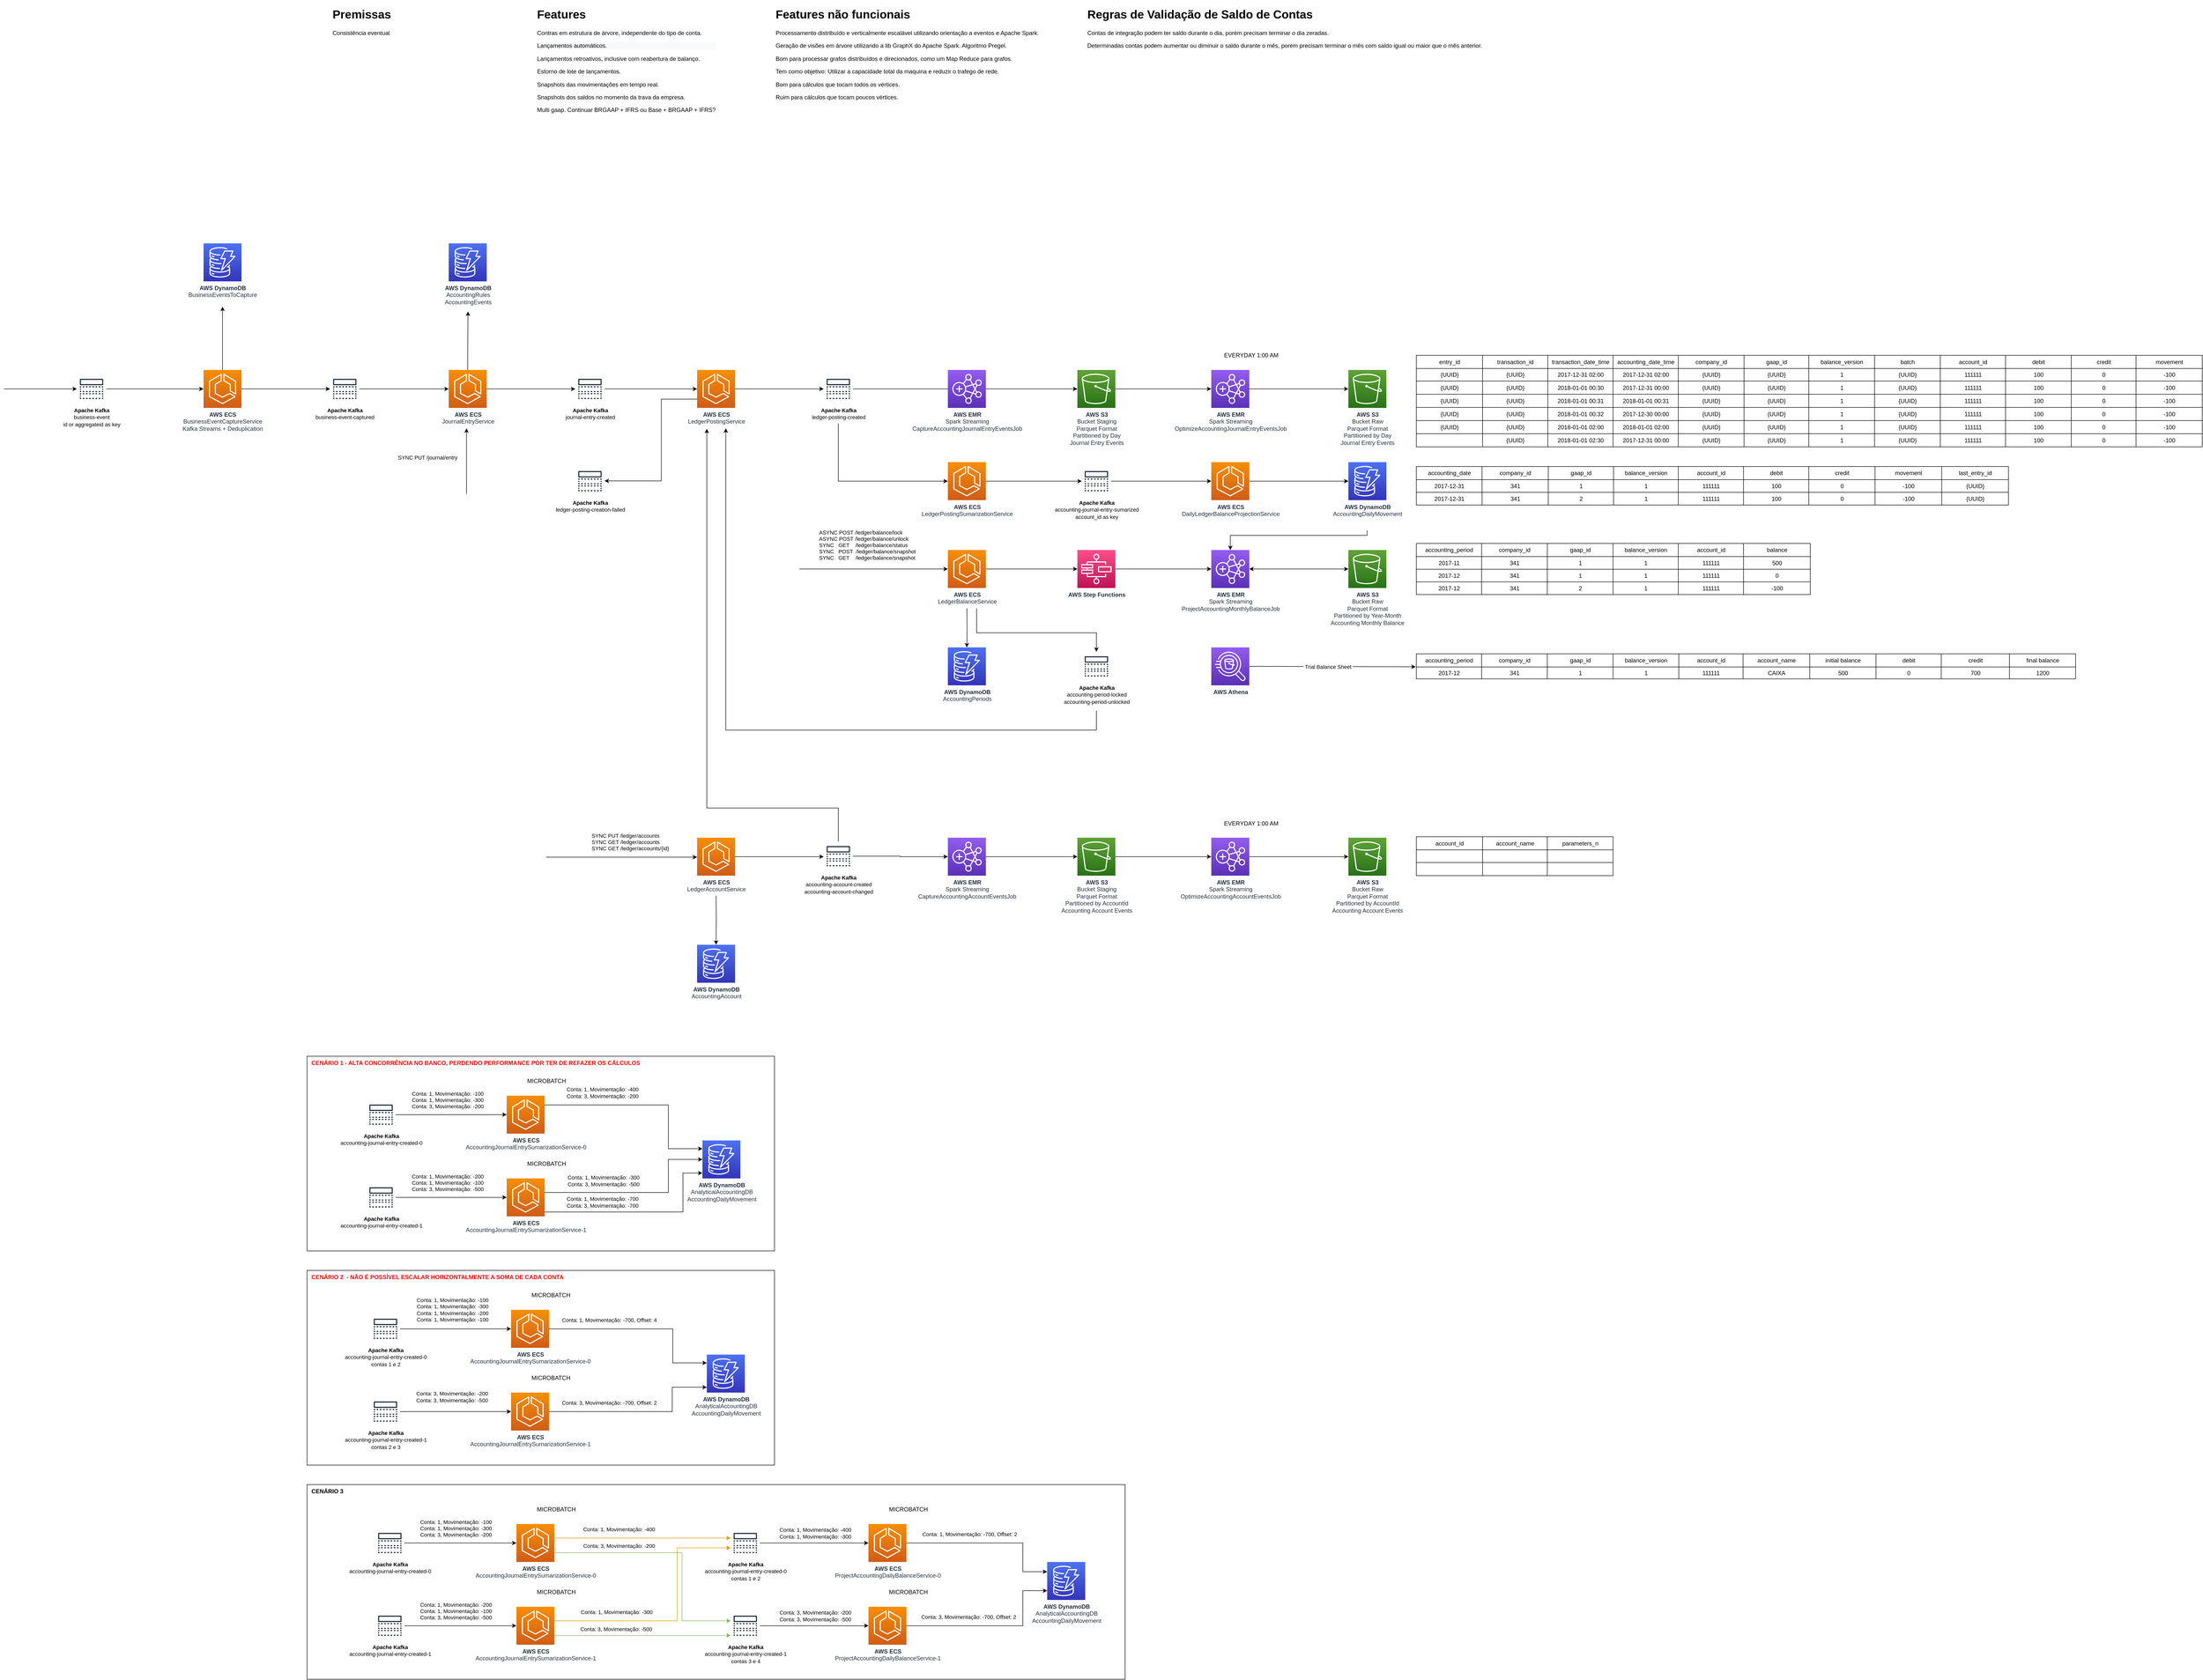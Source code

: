 <mxfile version="15.0.6" type="github">
  <diagram id="sSMh7Mj8uq1PbPDicRrX" name="Page-1">
    <mxGraphModel dx="4596" dy="3460" grid="1" gridSize="10" guides="1" tooltips="1" connect="1" arrows="1" fold="1" page="1" pageScale="1" pageWidth="827" pageHeight="1169" math="0" shadow="0">
      <root>
        <mxCell id="0" />
        <mxCell id="1" parent="0" />
        <mxCell id="CrSMlSoLfHYtYc_QHHbr-195" value="&lt;font color=&quot;#000000&quot;&gt;&lt;b&gt;&amp;nbsp; CENÁRIO 3&lt;/b&gt;&lt;/font&gt;" style="rounded=0;whiteSpace=wrap;html=1;fontColor=#FF0000;align=left;verticalAlign=top;" vertex="1" parent="1">
          <mxGeometry x="-807.5" y="760" width="1680" height="400" as="geometry" />
        </mxCell>
        <mxCell id="CrSMlSoLfHYtYc_QHHbr-165" value="&lt;b&gt;&amp;nbsp; CENÁRIO 1 - ALTA CONCORRÊNCIA NO BANCO, PERDENDO PERFORMANCE POR TER DE REFAZER OS CÁLCULOS&lt;/b&gt;" style="rounded=0;whiteSpace=wrap;html=1;fontColor=#FF0000;align=left;verticalAlign=top;" vertex="1" parent="1">
          <mxGeometry x="-807.5" y="-120" width="960" height="400" as="geometry" />
        </mxCell>
        <mxCell id="ztVvOb2c4JuOCDaLwrAS-1193" style="edgeStyle=orthogonalEdgeStyle;rounded=0;orthogonalLoop=1;jettySize=auto;html=1;startArrow=classic;startFill=1;endArrow=none;endFill=0;exitX=0;exitY=0.5;exitDx=0;exitDy=0;exitPerimeter=0;" parent="1" source="UU9deluZrK-pCLJk1Hoc-1" edge="1">
          <mxGeometry relative="1" as="geometry">
            <mxPoint x="203.5" y="-1121" as="targetPoint" />
            <Array as="points">
              <mxPoint x="399.5" y="-1121" />
              <mxPoint x="399.5" y="-1121" />
            </Array>
          </mxGeometry>
        </mxCell>
        <mxCell id="ztVvOb2c4JuOCDaLwrAS-1194" value="ASYNC POST /ledger/balance/lock&lt;br&gt;ASYNC&amp;nbsp;POST /ledger/balance/unlock&lt;br&gt;SYNC&amp;nbsp; &amp;nbsp;GET&amp;nbsp; &amp;nbsp; /ledger/balance/status&lt;br&gt;SYNC&amp;nbsp; &amp;nbsp;POST&amp;nbsp; /ledger/balance/snapshot&lt;br&gt;SYNC&amp;nbsp; &amp;nbsp;GET&amp;nbsp; &amp;nbsp; /ledger/balance/snapshot" style="edgeLabel;html=1;align=left;verticalAlign=middle;resizable=0;points=[];" parent="ztVvOb2c4JuOCDaLwrAS-1193" vertex="1" connectable="0">
          <mxGeometry x="0.16" y="2" relative="1" as="geometry">
            <mxPoint x="-90" y="-51" as="offset" />
          </mxGeometry>
        </mxCell>
        <mxCell id="2LelLOpR1p7l8fURc_7i-69" style="edgeStyle=orthogonalEdgeStyle;rounded=0;orthogonalLoop=1;jettySize=auto;html=1;startArrow=none;startFill=0;" parent="1" target="2LelLOpR1p7l8fURc_7i-63" edge="1">
          <mxGeometry relative="1" as="geometry">
            <mxPoint x="567.5" y="-1040" as="sourcePoint" />
            <Array as="points">
              <mxPoint x="567.5" y="-990" />
              <mxPoint x="813.5" y="-990" />
            </Array>
          </mxGeometry>
        </mxCell>
        <mxCell id="2LelLOpR1p7l8fURc_7i-70" style="edgeStyle=orthogonalEdgeStyle;rounded=0;orthogonalLoop=1;jettySize=auto;html=1;startArrow=none;startFill=0;" parent="1" target="4qVqTRqzKTblFJhMyqPV-178" edge="1">
          <mxGeometry relative="1" as="geometry">
            <mxPoint x="547.5" y="-1040" as="sourcePoint" />
          </mxGeometry>
        </mxCell>
        <mxCell id="UU9deluZrK-pCLJk1Hoc-1" value="&lt;b&gt;AWS ECS&lt;/b&gt;&lt;br&gt;LedgerBalanceService" style="points=[[0,0,0],[0.25,0,0],[0.5,0,0],[0.75,0,0],[1,0,0],[0,1,0],[0.25,1,0],[0.5,1,0],[0.75,1,0],[1,1,0],[0,0.25,0],[0,0.5,0],[0,0.75,0],[1,0.25,0],[1,0.5,0],[1,0.75,0]];outlineConnect=0;fontColor=#232F3E;gradientColor=#F78E04;gradientDirection=north;fillColor=#D05C17;strokeColor=#ffffff;dashed=0;verticalLabelPosition=bottom;verticalAlign=top;align=center;html=1;fontSize=12;fontStyle=0;aspect=fixed;shape=mxgraph.aws4.resourceIcon;resIcon=mxgraph.aws4.ecs;" parent="1" vertex="1">
          <mxGeometry x="508.5" y="-1160" width="78" height="78" as="geometry" />
        </mxCell>
        <mxCell id="UU9deluZrK-pCLJk1Hoc-12" style="edgeStyle=orthogonalEdgeStyle;rounded=0;orthogonalLoop=1;jettySize=auto;html=1;" parent="1" source="UU9deluZrK-pCLJk1Hoc-2" target="UU9deluZrK-pCLJk1Hoc-11" edge="1">
          <mxGeometry relative="1" as="geometry">
            <Array as="points">
              <mxPoint x="143.5" y="-1491" />
              <mxPoint x="143.5" y="-1491" />
            </Array>
          </mxGeometry>
        </mxCell>
        <mxCell id="wLyvYfdeoNj-BMRv1wWr-8" style="edgeStyle=orthogonalEdgeStyle;rounded=0;orthogonalLoop=1;jettySize=auto;html=1;startArrow=classic;startFill=1;endArrow=none;endFill=0;" parent="1" target="4qVqTRqzKTblFJhMyqPV-163" edge="1">
          <mxGeometry relative="1" as="geometry">
            <mxPoint x="13.5" y="-1409" as="sourcePoint" />
            <Array as="points">
              <mxPoint x="13.5" y="-630" />
              <mxPoint x="283.5" y="-630" />
            </Array>
          </mxGeometry>
        </mxCell>
        <mxCell id="2LelLOpR1p7l8fURc_7i-72" style="edgeStyle=orthogonalEdgeStyle;rounded=0;orthogonalLoop=1;jettySize=auto;html=1;startArrow=none;startFill=0;endArrow=classic;endFill=1;" parent="1" source="UU9deluZrK-pCLJk1Hoc-2" target="UU9deluZrK-pCLJk1Hoc-15" edge="1">
          <mxGeometry relative="1" as="geometry">
            <Array as="points">
              <mxPoint x="-80" y="-1470" />
              <mxPoint x="-80" y="-1302" />
            </Array>
          </mxGeometry>
        </mxCell>
        <mxCell id="CrSMlSoLfHYtYc_QHHbr-205" style="edgeStyle=orthogonalEdgeStyle;rounded=0;orthogonalLoop=1;jettySize=auto;html=1;fontColor=#FF0000;startArrow=classic;startFill=1;endArrow=none;endFill=0;" edge="1" parent="1">
          <mxGeometry relative="1" as="geometry">
            <mxPoint x="-480" y="-1275.429" as="targetPoint" />
            <mxPoint x="-480" y="-1410" as="sourcePoint" />
            <Array as="points">
              <mxPoint x="-480" y="-1350" />
              <mxPoint x="-480" y="-1350" />
            </Array>
          </mxGeometry>
        </mxCell>
        <mxCell id="CrSMlSoLfHYtYc_QHHbr-206" value="SYNC PUT /journal/entry" style="edgeLabel;html=1;align=center;verticalAlign=middle;resizable=0;points=[];" vertex="1" connectable="0" parent="CrSMlSoLfHYtYc_QHHbr-205">
          <mxGeometry x="-0.329" y="-3" relative="1" as="geometry">
            <mxPoint x="-77" y="15" as="offset" />
          </mxGeometry>
        </mxCell>
        <mxCell id="UU9deluZrK-pCLJk1Hoc-2" value="&lt;b&gt;AWS ECS&lt;/b&gt;&lt;br&gt;LedgerPostingService" style="points=[[0,0,0],[0.25,0,0],[0.5,0,0],[0.75,0,0],[1,0,0],[0,1,0],[0.25,1,0],[0.5,1,0],[0.75,1,0],[1,1,0],[0,0.25,0],[0,0.5,0],[0,0.75,0],[1,0.25,0],[1,0.5,0],[1,0.75,0]];outlineConnect=0;fontColor=#232F3E;gradientColor=#F78E04;gradientDirection=north;fillColor=#D05C17;strokeColor=#ffffff;dashed=0;verticalLabelPosition=bottom;verticalAlign=top;align=center;html=1;fontSize=12;fontStyle=0;aspect=fixed;shape=mxgraph.aws4.resourceIcon;resIcon=mxgraph.aws4.ecs;" parent="1" vertex="1">
          <mxGeometry x="-6.5" y="-1530" width="78" height="78" as="geometry" />
        </mxCell>
        <mxCell id="UU9deluZrK-pCLJk1Hoc-13" style="edgeStyle=orthogonalEdgeStyle;rounded=0;orthogonalLoop=1;jettySize=auto;html=1;entryX=0;entryY=0.5;entryDx=0;entryDy=0;entryPerimeter=0;" parent="1" source="UU9deluZrK-pCLJk1Hoc-11" target="4qVqTRqzKTblFJhMyqPV-108" edge="1">
          <mxGeometry relative="1" as="geometry">
            <Array as="points">
              <mxPoint x="633.5" y="-1491" />
              <mxPoint x="633.5" y="-1491" />
            </Array>
            <mxPoint x="463.5" y="-1490.0" as="targetPoint" />
          </mxGeometry>
        </mxCell>
        <mxCell id="UU9deluZrK-pCLJk1Hoc-11" value="&lt;span style=&quot;color: rgb(0 , 0 , 0) ; font-size: 11px ; background-color: rgb(255 , 255 , 255)&quot;&gt;&lt;b&gt;Apache Kafka&lt;br&gt;&lt;/b&gt;&lt;/span&gt;&lt;span style=&quot;color: rgb(0 , 0 , 0) ; font-size: 11px ; background-color: rgb(255 , 255 , 255)&quot;&gt;ledger-posting-created&lt;/span&gt;&lt;span style=&quot;color: rgb(0 , 0 , 0) ; font-size: 11px ; background-color: rgb(255 , 255 , 255)&quot;&gt;&lt;br&gt;&lt;/span&gt;" style="outlineConnect=0;fontColor=#232F3E;gradientColor=none;strokeColor=#232F3E;fillColor=#ffffff;dashed=0;verticalLabelPosition=bottom;verticalAlign=top;align=center;html=1;fontSize=12;fontStyle=0;aspect=fixed;shape=mxgraph.aws4.resourceIcon;resIcon=mxgraph.aws4.topic;" parent="1" vertex="1">
          <mxGeometry x="253.5" y="-1521" width="60" height="60" as="geometry" />
        </mxCell>
        <mxCell id="UU9deluZrK-pCLJk1Hoc-15" value="&lt;b&gt;&lt;span style=&quot;color: rgb(0 , 0 , 0) ; font-size: 11px ; background-color: rgb(255 , 255 , 255)&quot;&gt;Apache Kafka&lt;/span&gt;&lt;br style=&quot;color: rgb(0 , 0 , 0) ; font-size: 11px&quot;&gt;&lt;/b&gt;&lt;span style=&quot;color: rgb(0 , 0 , 0) ; font-size: 11px ; background-color: rgb(255 , 255 , 255)&quot;&gt;ledger-posting-creation-failed&lt;/span&gt;&lt;span style=&quot;color: rgb(0 , 0 , 0) ; font-size: 11px ; background-color: rgb(255 , 255 , 255)&quot;&gt;&lt;br&gt;&lt;/span&gt;" style="outlineConnect=0;fontColor=#232F3E;gradientColor=none;strokeColor=#232F3E;fillColor=#ffffff;dashed=0;verticalLabelPosition=bottom;verticalAlign=top;align=center;html=1;fontSize=12;fontStyle=0;aspect=fixed;shape=mxgraph.aws4.resourceIcon;resIcon=mxgraph.aws4.topic;" parent="1" vertex="1">
          <mxGeometry x="-256.5" y="-1331.5" width="60" height="60" as="geometry" />
        </mxCell>
        <mxCell id="4qVqTRqzKTblFJhMyqPV-164" style="edgeStyle=orthogonalEdgeStyle;rounded=0;orthogonalLoop=1;jettySize=auto;html=1;startArrow=none;startFill=0;endArrow=classic;endFill=1;" parent="1" target="4qVqTRqzKTblFJhMyqPV-165" edge="1">
          <mxGeometry relative="1" as="geometry">
            <mxPoint x="32.5" y="-450" as="sourcePoint" />
            <mxPoint x="110.5" y="-490" as="targetPoint" />
            <Array as="points" />
          </mxGeometry>
        </mxCell>
        <mxCell id="4qVqTRqzKTblFJhMyqPV-166" style="edgeStyle=orthogonalEdgeStyle;rounded=0;orthogonalLoop=1;jettySize=auto;html=1;startArrow=classic;startFill=1;endArrow=none;endFill=0;" parent="1" source="UU9deluZrK-pCLJk1Hoc-19" edge="1">
          <mxGeometry relative="1" as="geometry">
            <mxPoint x="-316.5" y="-529" as="targetPoint" />
            <Array as="points">
              <mxPoint x="23.5" y="-529" />
              <mxPoint x="23.5" y="-529" />
            </Array>
          </mxGeometry>
        </mxCell>
        <mxCell id="CrSMlSoLfHYtYc_QHHbr-203" value="&lt;span style=&quot;color: rgb(0 , 0 , 0)&quot;&gt;SYNC PUT /ledger/accounts&lt;br&gt;&lt;/span&gt;&lt;span style=&quot;color: rgb(0 , 0 , 0)&quot;&gt;SYNC GET /ledger/accounts&lt;br&gt;&lt;/span&gt;&lt;span style=&quot;color: rgb(0 , 0 , 0)&quot;&gt;SYNC GET /ledger/accounts/{id}&lt;br&gt;&lt;/span&gt;" style="edgeLabel;html=1;align=left;verticalAlign=middle;resizable=0;points=[];fontColor=#FF0000;" vertex="1" connectable="0" parent="4qVqTRqzKTblFJhMyqPV-166">
          <mxGeometry x="-0.406" y="2" relative="1" as="geometry">
            <mxPoint x="-127" y="-33" as="offset" />
          </mxGeometry>
        </mxCell>
        <mxCell id="UU9deluZrK-pCLJk1Hoc-19" value="&lt;b&gt;AWS ECS&lt;/b&gt;&lt;br&gt;LedgerAccountService" style="points=[[0,0,0],[0.25,0,0],[0.5,0,0],[0.75,0,0],[1,0,0],[0,1,0],[0.25,1,0],[0.5,1,0],[0.75,1,0],[1,1,0],[0,0.25,0],[0,0.5,0],[0,0.75,0],[1,0.25,0],[1,0.5,0],[1,0.75,0]];outlineConnect=0;fontColor=#232F3E;gradientColor=#F78E04;gradientDirection=north;fillColor=#D05C17;strokeColor=#ffffff;dashed=0;verticalLabelPosition=bottom;verticalAlign=top;align=center;html=1;fontSize=12;fontStyle=0;aspect=fixed;shape=mxgraph.aws4.resourceIcon;resIcon=mxgraph.aws4.ecs;" parent="1" vertex="1">
          <mxGeometry x="-6.5" y="-569" width="78" height="78" as="geometry" />
        </mxCell>
        <mxCell id="4qVqTRqzKTblFJhMyqPV-106" value="&lt;h1&gt;Regras de Validação de Saldo de Contas&lt;/h1&gt;&lt;p&gt;Contas de integração podem ter saldo durante o dia, porém precisam terminar o dia zeradas.&lt;/p&gt;&lt;p&gt;Determinadas contas podem aumentar ou diminuir o saldo durante o mês, porém precisam terminar o mês com saldo igual ou maior que o mês anterior.&lt;/p&gt;" style="text;html=1;strokeColor=none;fillColor=none;spacing=5;spacingTop=-20;whiteSpace=wrap;overflow=hidden;rounded=0;" parent="1" vertex="1">
          <mxGeometry x="790" y="-2280" width="840" height="120" as="geometry" />
        </mxCell>
        <mxCell id="4qVqTRqzKTblFJhMyqPV-109" style="edgeStyle=orthogonalEdgeStyle;rounded=0;orthogonalLoop=1;jettySize=auto;html=1;startArrow=none;startFill=0;endArrow=classic;endFill=1;entryX=0;entryY=0.5;entryDx=0;entryDy=0;entryPerimeter=0;" parent="1" source="4qVqTRqzKTblFJhMyqPV-108" target="4qVqTRqzKTblFJhMyqPV-110" edge="1">
          <mxGeometry relative="1" as="geometry">
            <mxPoint x="718.5" y="-1491" as="targetPoint" />
          </mxGeometry>
        </mxCell>
        <mxCell id="4qVqTRqzKTblFJhMyqPV-108" value="&lt;b&gt;AWS EMR&lt;br&gt;&lt;/b&gt;Spark Streaming&lt;br&gt;CaptureAccountingJournalEntryEventsJob" style="points=[[0,0,0],[0.25,0,0],[0.5,0,0],[0.75,0,0],[1,0,0],[0,1,0],[0.25,1,0],[0.5,1,0],[0.75,1,0],[1,1,0],[0,0.25,0],[0,0.5,0],[0,0.75,0],[1,0.25,0],[1,0.5,0],[1,0.75,0]];outlineConnect=0;fontColor=#232F3E;gradientColor=#945DF2;gradientDirection=north;fillColor=#5A30B5;strokeColor=#ffffff;dashed=0;verticalLabelPosition=bottom;verticalAlign=top;align=center;html=1;fontSize=12;fontStyle=0;aspect=fixed;shape=mxgraph.aws4.resourceIcon;resIcon=mxgraph.aws4.emr;" parent="1" vertex="1">
          <mxGeometry x="508.5" y="-1530" width="78" height="78" as="geometry" />
        </mxCell>
        <mxCell id="4qVqTRqzKTblFJhMyqPV-112" style="edgeStyle=orthogonalEdgeStyle;rounded=0;orthogonalLoop=1;jettySize=auto;html=1;startArrow=none;startFill=0;endArrow=classic;endFill=1;entryX=0;entryY=0.5;entryDx=0;entryDy=0;entryPerimeter=0;exitX=1;exitY=0.5;exitDx=0;exitDy=0;exitPerimeter=0;" parent="1" source="4qVqTRqzKTblFJhMyqPV-110" target="4qVqTRqzKTblFJhMyqPV-111" edge="1">
          <mxGeometry relative="1" as="geometry">
            <mxPoint x="825.5" y="-1491" as="sourcePoint" />
            <mxPoint x="957.5" y="-1491" as="targetPoint" />
            <Array as="points">
              <mxPoint x="869.5" y="-1491" />
              <mxPoint x="869.5" y="-1491" />
            </Array>
          </mxGeometry>
        </mxCell>
        <mxCell id="4qVqTRqzKTblFJhMyqPV-202" style="edgeStyle=orthogonalEdgeStyle;rounded=0;orthogonalLoop=1;jettySize=auto;html=1;fontColor=#00FF00;startArrow=none;startFill=0;endArrow=classic;endFill=1;entryX=0;entryY=0.5;entryDx=0;entryDy=0;entryPerimeter=0;" parent="1" target="wLyvYfdeoNj-BMRv1wWr-20" edge="1">
          <mxGeometry relative="1" as="geometry">
            <Array as="points">
              <mxPoint x="283.5" y="-1420" />
              <mxPoint x="283.5" y="-1301" />
            </Array>
            <mxPoint x="283.5" y="-1420" as="sourcePoint" />
            <mxPoint x="972.5" y="-1301" as="targetPoint" />
          </mxGeometry>
        </mxCell>
        <mxCell id="4qVqTRqzKTblFJhMyqPV-110" value="&lt;b&gt;AWS S3&lt;/b&gt;&lt;br&gt;Bucket Staging&lt;br&gt;Parquet Format&lt;br&gt;Partitioned by Day&lt;br&gt;Journal Entry Events" style="points=[[0,0,0],[0.25,0,0],[0.5,0,0],[0.75,0,0],[1,0,0],[0,1,0],[0.25,1,0],[0.5,1,0],[0.75,1,0],[1,1,0],[0,0.25,0],[0,0.5,0],[0,0.75,0],[1,0.25,0],[1,0.5,0],[1,0.75,0]];outlineConnect=0;fontColor=#232F3E;gradientColor=#60A337;gradientDirection=north;fillColor=#277116;strokeColor=#ffffff;dashed=0;verticalLabelPosition=bottom;verticalAlign=top;align=center;html=1;fontSize=12;fontStyle=0;aspect=fixed;shape=mxgraph.aws4.resourceIcon;resIcon=mxgraph.aws4.s3;" parent="1" vertex="1">
          <mxGeometry x="774.5" y="-1530" width="78" height="78" as="geometry" />
        </mxCell>
        <mxCell id="4qVqTRqzKTblFJhMyqPV-114" style="edgeStyle=orthogonalEdgeStyle;rounded=0;orthogonalLoop=1;jettySize=auto;html=1;entryX=0;entryY=0.5;entryDx=0;entryDy=0;entryPerimeter=0;startArrow=none;startFill=0;endArrow=classic;endFill=1;exitX=1;exitY=0.5;exitDx=0;exitDy=0;exitPerimeter=0;" parent="1" source="4qVqTRqzKTblFJhMyqPV-111" target="4qVqTRqzKTblFJhMyqPV-113" edge="1">
          <mxGeometry relative="1" as="geometry">
            <mxPoint x="1035.5" y="-1491" as="sourcePoint" />
            <mxPoint x="1167.5" y="-1491" as="targetPoint" />
          </mxGeometry>
        </mxCell>
        <mxCell id="4qVqTRqzKTblFJhMyqPV-111" value="&lt;b&gt;AWS EMR&lt;br&gt;&lt;/b&gt;Spark Streaming&lt;br&gt;OptimizeAccountingJournalEntryEventsJob" style="points=[[0,0,0],[0.25,0,0],[0.5,0,0],[0.75,0,0],[1,0,0],[0,1,0],[0.25,1,0],[0.5,1,0],[0.75,1,0],[1,1,0],[0,0.25,0],[0,0.5,0],[0,0.75,0],[1,0.25,0],[1,0.5,0],[1,0.75,0]];outlineConnect=0;fontColor=#232F3E;gradientColor=#945DF2;gradientDirection=north;fillColor=#5A30B5;strokeColor=#ffffff;dashed=0;verticalLabelPosition=bottom;verticalAlign=top;align=center;html=1;fontSize=12;fontStyle=0;aspect=fixed;shape=mxgraph.aws4.resourceIcon;resIcon=mxgraph.aws4.emr;" parent="1" vertex="1">
          <mxGeometry x="1049.5" y="-1530" width="78" height="78" as="geometry" />
        </mxCell>
        <mxCell id="4qVqTRqzKTblFJhMyqPV-113" value="&lt;b&gt;AWS S3&lt;/b&gt;&lt;br&gt;Bucket Raw&lt;br&gt;Parquet Format&lt;br&gt;Partitioned by Day&lt;br&gt;Journal Entry Events" style="points=[[0,0,0],[0.25,0,0],[0.5,0,0],[0.75,0,0],[1,0,0],[0,1,0],[0.25,1,0],[0.5,1,0],[0.75,1,0],[1,1,0],[0,0.25,0],[0,0.5,0],[0,0.75,0],[1,0.25,0],[1,0.5,0],[1,0.75,0]];outlineConnect=0;fontColor=#232F3E;gradientColor=#60A337;gradientDirection=north;fillColor=#277116;strokeColor=#ffffff;dashed=0;verticalLabelPosition=bottom;verticalAlign=top;align=center;html=1;fontSize=12;fontStyle=0;aspect=fixed;shape=mxgraph.aws4.resourceIcon;resIcon=mxgraph.aws4.s3;" parent="1" vertex="1">
          <mxGeometry x="1331" y="-1530" width="78" height="78" as="geometry" />
        </mxCell>
        <mxCell id="4qVqTRqzKTblFJhMyqPV-173" style="edgeStyle=orthogonalEdgeStyle;rounded=0;orthogonalLoop=1;jettySize=auto;html=1;entryX=0;entryY=0.5;entryDx=0;entryDy=0;entryPerimeter=0;startArrow=none;startFill=0;endArrow=classic;endFill=1;" parent="1" source="4qVqTRqzKTblFJhMyqPV-163" target="4qVqTRqzKTblFJhMyqPV-172" edge="1">
          <mxGeometry relative="1" as="geometry" />
        </mxCell>
        <mxCell id="4qVqTRqzKTblFJhMyqPV-163" value="&lt;b&gt;&lt;span style=&quot;color: rgb(0 , 0 , 0) ; font-size: 11px ; background-color: rgb(255 , 255 , 255)&quot;&gt;Apache Kafka&lt;/span&gt;&lt;br style=&quot;color: rgb(0 , 0 , 0) ; font-size: 11px&quot;&gt;&lt;/b&gt;&lt;span style=&quot;color: rgb(0 , 0 , 0) ; font-size: 11px ; background-color: rgb(255 , 255 , 255)&quot;&gt;accounting-account-created&lt;br&gt;&lt;/span&gt;&lt;span style=&quot;color: rgb(0 , 0 , 0) ; font-size: 11px ; background-color: rgb(255 , 255 , 255)&quot;&gt;accounting-account-changed&lt;/span&gt;&lt;span style=&quot;color: rgb(0 , 0 , 0) ; font-size: 11px ; background-color: rgb(255 , 255 , 255)&quot;&gt;&lt;br&gt;&lt;/span&gt;" style="outlineConnect=0;fontColor=#232F3E;gradientColor=none;strokeColor=#232F3E;fillColor=#ffffff;dashed=0;verticalLabelPosition=bottom;verticalAlign=top;align=center;html=1;fontSize=12;fontStyle=0;aspect=fixed;shape=mxgraph.aws4.resourceIcon;resIcon=mxgraph.aws4.topic;" parent="1" vertex="1">
          <mxGeometry x="253.5" y="-561" width="60" height="60" as="geometry" />
        </mxCell>
        <mxCell id="4qVqTRqzKTblFJhMyqPV-165" value="&lt;b&gt;AWS DynamoDB&lt;/b&gt;&lt;br&gt;AccountingAccount" style="points=[[0,0,0],[0.25,0,0],[0.5,0,0],[0.75,0,0],[1,0,0],[0,1,0],[0.25,1,0],[0.5,1,0],[0.75,1,0],[1,1,0],[0,0.25,0],[0,0.5,0],[0,0.75,0],[1,0.25,0],[1,0.5,0],[1,0.75,0]];outlineConnect=0;fontColor=#232F3E;gradientColor=#4D72F3;gradientDirection=north;fillColor=#3334B9;strokeColor=#ffffff;dashed=0;verticalLabelPosition=bottom;verticalAlign=top;align=center;html=1;fontSize=12;fontStyle=0;aspect=fixed;shape=mxgraph.aws4.resourceIcon;resIcon=mxgraph.aws4.dynamodb;" parent="1" vertex="1">
          <mxGeometry x="-6.5" y="-349" width="78" height="78" as="geometry" />
        </mxCell>
        <mxCell id="4qVqTRqzKTblFJhMyqPV-170" style="edgeStyle=orthogonalEdgeStyle;rounded=0;orthogonalLoop=1;jettySize=auto;html=1;startArrow=none;startFill=0;endArrow=classic;endFill=1;exitX=1;exitY=0.5;exitDx=0;exitDy=0;exitPerimeter=0;" parent="1" source="UU9deluZrK-pCLJk1Hoc-19" target="4qVqTRqzKTblFJhMyqPV-163" edge="1">
          <mxGeometry relative="1" as="geometry">
            <mxPoint x="163.5" y="-530.0" as="sourcePoint" />
            <Array as="points">
              <mxPoint x="163.5" y="-530" />
              <mxPoint x="163.5" y="-530" />
            </Array>
          </mxGeometry>
        </mxCell>
        <mxCell id="4qVqTRqzKTblFJhMyqPV-183" style="edgeStyle=orthogonalEdgeStyle;rounded=0;orthogonalLoop=1;jettySize=auto;html=1;entryX=0;entryY=0.5;entryDx=0;entryDy=0;entryPerimeter=0;startArrow=none;startFill=0;endArrow=classic;endFill=1;" parent="1" source="4qVqTRqzKTblFJhMyqPV-172" target="4qVqTRqzKTblFJhMyqPV-182" edge="1">
          <mxGeometry relative="1" as="geometry" />
        </mxCell>
        <mxCell id="4qVqTRqzKTblFJhMyqPV-172" value="&lt;b&gt;AWS EMR&lt;br&gt;&lt;/b&gt;Spark Streaming&lt;br&gt;CaptureAccountingAccountEventsJob" style="points=[[0,0,0],[0.25,0,0],[0.5,0,0],[0.75,0,0],[1,0,0],[0,1,0],[0.25,1,0],[0.5,1,0],[0.75,1,0],[1,1,0],[0,0.25,0],[0,0.5,0],[0,0.75,0],[1,0.25,0],[1,0.5,0],[1,0.75,0]];outlineConnect=0;fontColor=#232F3E;gradientColor=#945DF2;gradientDirection=north;fillColor=#5A30B5;strokeColor=#ffffff;dashed=0;verticalLabelPosition=bottom;verticalAlign=top;align=center;html=1;fontSize=12;fontStyle=0;aspect=fixed;shape=mxgraph.aws4.resourceIcon;resIcon=mxgraph.aws4.emr;" parent="1" vertex="1">
          <mxGeometry x="508.5" y="-569" width="78" height="78" as="geometry" />
        </mxCell>
        <mxCell id="4qVqTRqzKTblFJhMyqPV-178" value="&lt;b&gt;AWS DynamoDB&lt;/b&gt;&lt;br&gt;AccountingPeriods" style="points=[[0,0,0],[0.25,0,0],[0.5,0,0],[0.75,0,0],[1,0,0],[0,1,0],[0.25,1,0],[0.5,1,0],[0.75,1,0],[1,1,0],[0,0.25,0],[0,0.5,0],[0,0.75,0],[1,0.25,0],[1,0.5,0],[1,0.75,0]];outlineConnect=0;fontColor=#232F3E;gradientColor=#4D72F3;gradientDirection=north;fillColor=#3334B9;strokeColor=#ffffff;dashed=0;verticalLabelPosition=bottom;verticalAlign=top;align=center;html=1;fontSize=12;fontStyle=0;aspect=fixed;shape=mxgraph.aws4.resourceIcon;resIcon=mxgraph.aws4.dynamodb;" parent="1" vertex="1">
          <mxGeometry x="508.5" y="-960" width="78" height="78" as="geometry" />
        </mxCell>
        <mxCell id="4qVqTRqzKTblFJhMyqPV-185" style="edgeStyle=orthogonalEdgeStyle;rounded=0;orthogonalLoop=1;jettySize=auto;html=1;startArrow=none;startFill=0;endArrow=classic;endFill=1;" parent="1" source="4qVqTRqzKTblFJhMyqPV-182" target="4qVqTRqzKTblFJhMyqPV-184" edge="1">
          <mxGeometry relative="1" as="geometry" />
        </mxCell>
        <mxCell id="4qVqTRqzKTblFJhMyqPV-182" value="&lt;b&gt;AWS S3&lt;/b&gt;&lt;br&gt;Bucket Staging&lt;br&gt;Parquet Format&lt;br&gt;Partitioned by AccountId&lt;br&gt;Accounting Account Events" style="points=[[0,0,0],[0.25,0,0],[0.5,0,0],[0.75,0,0],[1,0,0],[0,1,0],[0.25,1,0],[0.5,1,0],[0.75,1,0],[1,1,0],[0,0.25,0],[0,0.5,0],[0,0.75,0],[1,0.25,0],[1,0.5,0],[1,0.75,0]];outlineConnect=0;fontColor=#232F3E;gradientColor=#60A337;gradientDirection=north;fillColor=#277116;strokeColor=#ffffff;dashed=0;verticalLabelPosition=bottom;verticalAlign=top;align=center;html=1;fontSize=12;fontStyle=0;aspect=fixed;shape=mxgraph.aws4.resourceIcon;resIcon=mxgraph.aws4.s3;" parent="1" vertex="1">
          <mxGeometry x="774.5" y="-569" width="78" height="78" as="geometry" />
        </mxCell>
        <mxCell id="4qVqTRqzKTblFJhMyqPV-187" style="edgeStyle=orthogonalEdgeStyle;rounded=0;orthogonalLoop=1;jettySize=auto;html=1;entryX=0;entryY=0.5;entryDx=0;entryDy=0;entryPerimeter=0;startArrow=none;startFill=0;endArrow=classic;endFill=1;" parent="1" source="4qVqTRqzKTblFJhMyqPV-184" target="4qVqTRqzKTblFJhMyqPV-186" edge="1">
          <mxGeometry relative="1" as="geometry" />
        </mxCell>
        <mxCell id="4qVqTRqzKTblFJhMyqPV-184" value="&lt;b&gt;AWS EMR&lt;br&gt;&lt;/b&gt;Spark Streaming&lt;br&gt;OptimizeAccountingAccountEventsJob" style="points=[[0,0,0],[0.25,0,0],[0.5,0,0],[0.75,0,0],[1,0,0],[0,1,0],[0.25,1,0],[0.5,1,0],[0.75,1,0],[1,1,0],[0,0.25,0],[0,0.5,0],[0,0.75,0],[1,0.25,0],[1,0.5,0],[1,0.75,0]];outlineConnect=0;fontColor=#232F3E;gradientColor=#945DF2;gradientDirection=north;fillColor=#5A30B5;strokeColor=#ffffff;dashed=0;verticalLabelPosition=bottom;verticalAlign=top;align=center;html=1;fontSize=12;fontStyle=0;aspect=fixed;shape=mxgraph.aws4.resourceIcon;resIcon=mxgraph.aws4.emr;" parent="1" vertex="1">
          <mxGeometry x="1049.5" y="-569" width="78" height="78" as="geometry" />
        </mxCell>
        <mxCell id="4qVqTRqzKTblFJhMyqPV-186" value="&lt;b&gt;AWS S3&lt;/b&gt;&lt;br&gt;Bucket Raw&lt;br&gt;Parquet Format&lt;br&gt;Partitioned by AccountId&lt;br&gt;Accounting Account Events" style="points=[[0,0,0],[0.25,0,0],[0.5,0,0],[0.75,0,0],[1,0,0],[0,1,0],[0.25,1,0],[0.5,1,0],[0.75,1,0],[1,1,0],[0,0.25,0],[0,0.5,0],[0,0.75,0],[1,0.25,0],[1,0.5,0],[1,0.75,0]];outlineConnect=0;fontColor=#232F3E;gradientColor=#60A337;gradientDirection=north;fillColor=#277116;strokeColor=#ffffff;dashed=0;verticalLabelPosition=bottom;verticalAlign=top;align=center;html=1;fontSize=12;fontStyle=0;aspect=fixed;shape=mxgraph.aws4.resourceIcon;resIcon=mxgraph.aws4.s3;" parent="1" vertex="1">
          <mxGeometry x="1331" y="-569" width="78" height="78" as="geometry" />
        </mxCell>
        <mxCell id="4qVqTRqzKTblFJhMyqPV-203" style="edgeStyle=orthogonalEdgeStyle;rounded=0;orthogonalLoop=1;jettySize=auto;html=1;entryX=0;entryY=0.5;entryDx=0;entryDy=0;entryPerimeter=0;fontColor=#00FF00;startArrow=none;startFill=0;endArrow=classic;endFill=1;exitX=1;exitY=0.5;exitDx=0;exitDy=0;exitPerimeter=0;" parent="1" source="CrSMlSoLfHYtYc_QHHbr-196" target="ztVvOb2c4JuOCDaLwrAS-1208" edge="1">
          <mxGeometry relative="1" as="geometry">
            <mxPoint x="718.5" y="-1301" as="targetPoint" />
            <mxPoint x="1127.5" y="-1301.5" as="sourcePoint" />
          </mxGeometry>
        </mxCell>
        <mxCell id="4qVqTRqzKTblFJhMyqPV-208" value="EVERYDAY 1:00 AM" style="shape=image;html=1;verticalAlign=bottom;verticalLabelPosition=top;labelBackgroundColor=#ffffff;imageAspect=0;aspect=fixed;image=https://cdn3.iconfinder.com/data/icons/material-inspired-2/16/27-128.png;labelPosition=center;align=center;" parent="1" vertex="1">
          <mxGeometry x="1110" y="-1551" width="42" height="42" as="geometry" />
        </mxCell>
        <mxCell id="ztVvOb2c4JuOCDaLwrAS-364" value="" style="shape=table;html=1;whiteSpace=wrap;startSize=0;container=1;collapsible=0;childLayout=tableLayout;" parent="1" vertex="1">
          <mxGeometry x="1470.5" y="-1560" width="1614" height="188" as="geometry" />
        </mxCell>
        <mxCell id="ztVvOb2c4JuOCDaLwrAS-365" value="" style="shape=partialRectangle;html=1;whiteSpace=wrap;collapsible=0;dropTarget=0;pointerEvents=0;fillColor=none;top=0;left=0;bottom=0;right=0;points=[[0,0.5],[1,0.5]];portConstraint=eastwest;" parent="ztVvOb2c4JuOCDaLwrAS-364" vertex="1">
          <mxGeometry width="1614" height="27" as="geometry" />
        </mxCell>
        <mxCell id="ztVvOb2c4JuOCDaLwrAS-367" value="entry_id" style="shape=partialRectangle;html=1;whiteSpace=wrap;connectable=0;fillColor=none;top=0;left=0;bottom=0;right=0;overflow=hidden;" parent="ztVvOb2c4JuOCDaLwrAS-365" vertex="1">
          <mxGeometry width="136" height="27" as="geometry" />
        </mxCell>
        <mxCell id="ztVvOb2c4JuOCDaLwrAS-368" value="transaction_id" style="shape=partialRectangle;html=1;whiteSpace=wrap;connectable=0;fillColor=none;top=0;left=0;bottom=0;right=0;overflow=hidden;" parent="ztVvOb2c4JuOCDaLwrAS-365" vertex="1">
          <mxGeometry x="136" width="134" height="27" as="geometry" />
        </mxCell>
        <mxCell id="ztVvOb2c4JuOCDaLwrAS-369" value="transaction_date_time" style="shape=partialRectangle;html=1;whiteSpace=wrap;connectable=0;fillColor=none;top=0;left=0;bottom=0;right=0;overflow=hidden;" parent="ztVvOb2c4JuOCDaLwrAS-365" vertex="1">
          <mxGeometry x="270" width="134" height="27" as="geometry" />
        </mxCell>
        <mxCell id="ztVvOb2c4JuOCDaLwrAS-370" value="accounting_date_time" style="shape=partialRectangle;html=1;whiteSpace=wrap;connectable=0;fillColor=none;top=0;left=0;bottom=0;right=0;overflow=hidden;" parent="ztVvOb2c4JuOCDaLwrAS-365" vertex="1">
          <mxGeometry x="404" width="134" height="27" as="geometry" />
        </mxCell>
        <mxCell id="2LelLOpR1p7l8fURc_7i-37" value="&lt;span&gt;company_id&lt;/span&gt;" style="shape=partialRectangle;html=1;whiteSpace=wrap;connectable=0;fillColor=none;top=0;left=0;bottom=0;right=0;overflow=hidden;" parent="ztVvOb2c4JuOCDaLwrAS-365" vertex="1">
          <mxGeometry x="538" width="135" height="27" as="geometry" />
        </mxCell>
        <mxCell id="2LelLOpR1p7l8fURc_7i-44" value="&lt;span&gt;gaap_id&lt;/span&gt;" style="shape=partialRectangle;html=1;whiteSpace=wrap;connectable=0;fillColor=none;top=0;left=0;bottom=0;right=0;overflow=hidden;" parent="ztVvOb2c4JuOCDaLwrAS-365" vertex="1">
          <mxGeometry x="673" width="133" height="27" as="geometry" />
        </mxCell>
        <mxCell id="2LelLOpR1p7l8fURc_7i-51" value="&lt;span&gt;balance_version&lt;/span&gt;" style="shape=partialRectangle;html=1;whiteSpace=wrap;connectable=0;fillColor=none;top=0;left=0;bottom=0;right=0;overflow=hidden;" parent="ztVvOb2c4JuOCDaLwrAS-365" vertex="1">
          <mxGeometry x="806" width="135" height="27" as="geometry" />
        </mxCell>
        <mxCell id="2LelLOpR1p7l8fURc_7i-94" value="batch" style="shape=partialRectangle;html=1;whiteSpace=wrap;connectable=0;fillColor=none;top=0;left=0;bottom=0;right=0;overflow=hidden;" parent="ztVvOb2c4JuOCDaLwrAS-365" vertex="1">
          <mxGeometry x="941" width="135" height="27" as="geometry" />
        </mxCell>
        <mxCell id="2LelLOpR1p7l8fURc_7i-30" value="&lt;span&gt;account_id&lt;/span&gt;" style="shape=partialRectangle;html=1;whiteSpace=wrap;connectable=0;fillColor=none;top=0;left=0;bottom=0;right=0;overflow=hidden;" parent="ztVvOb2c4JuOCDaLwrAS-365" vertex="1">
          <mxGeometry x="1076" width="134" height="27" as="geometry" />
        </mxCell>
        <mxCell id="2LelLOpR1p7l8fURc_7i-13" value="debit" style="shape=partialRectangle;html=1;whiteSpace=wrap;connectable=0;fillColor=none;top=0;left=0;bottom=0;right=0;overflow=hidden;" parent="ztVvOb2c4JuOCDaLwrAS-365" vertex="1">
          <mxGeometry x="1210" width="135" height="27" as="geometry" />
        </mxCell>
        <mxCell id="2LelLOpR1p7l8fURc_7i-6" value="credit" style="shape=partialRectangle;html=1;whiteSpace=wrap;connectable=0;fillColor=none;top=0;left=0;bottom=0;right=0;overflow=hidden;" parent="ztVvOb2c4JuOCDaLwrAS-365" vertex="1">
          <mxGeometry x="1345" width="133" height="27" as="geometry" />
        </mxCell>
        <mxCell id="ztVvOb2c4JuOCDaLwrAS-371" value="movement" style="shape=partialRectangle;html=1;whiteSpace=wrap;connectable=0;fillColor=none;top=0;left=0;bottom=0;right=0;overflow=hidden;" parent="ztVvOb2c4JuOCDaLwrAS-365" vertex="1">
          <mxGeometry x="1478" width="136" height="27" as="geometry" />
        </mxCell>
        <mxCell id="ztVvOb2c4JuOCDaLwrAS-372" value="" style="shape=partialRectangle;html=1;whiteSpace=wrap;collapsible=0;dropTarget=0;pointerEvents=0;fillColor=none;top=0;left=0;bottom=0;right=0;points=[[0,0.5],[1,0.5]];portConstraint=eastwest;" parent="ztVvOb2c4JuOCDaLwrAS-364" vertex="1">
          <mxGeometry y="27" width="1614" height="26" as="geometry" />
        </mxCell>
        <mxCell id="ztVvOb2c4JuOCDaLwrAS-374" value="{UUID}" style="shape=partialRectangle;html=1;whiteSpace=wrap;connectable=0;top=0;left=0;bottom=0;right=0;overflow=hidden;strokeColor=#82b366;fillColor=none;" parent="ztVvOb2c4JuOCDaLwrAS-372" vertex="1">
          <mxGeometry width="136" height="26" as="geometry" />
        </mxCell>
        <mxCell id="ztVvOb2c4JuOCDaLwrAS-375" value="&lt;span&gt;{UUID}&lt;/span&gt;" style="shape=partialRectangle;html=1;whiteSpace=wrap;connectable=0;top=0;left=0;bottom=0;right=0;overflow=hidden;strokeColor=#82b366;fillColor=none;" parent="ztVvOb2c4JuOCDaLwrAS-372" vertex="1">
          <mxGeometry x="136" width="134" height="26" as="geometry" />
        </mxCell>
        <mxCell id="ztVvOb2c4JuOCDaLwrAS-376" value="2017-12-31 02:00" style="shape=partialRectangle;html=1;whiteSpace=wrap;connectable=0;top=0;left=0;bottom=0;right=0;overflow=hidden;strokeColor=#82b366;fillColor=none;" parent="ztVvOb2c4JuOCDaLwrAS-372" vertex="1">
          <mxGeometry x="270" width="134" height="26" as="geometry" />
        </mxCell>
        <mxCell id="ztVvOb2c4JuOCDaLwrAS-377" value="&lt;span&gt;2017-12-31 02:00&lt;/span&gt;" style="shape=partialRectangle;html=1;whiteSpace=wrap;connectable=0;top=0;left=0;bottom=0;right=0;overflow=hidden;strokeColor=#82b366;fillColor=none;" parent="ztVvOb2c4JuOCDaLwrAS-372" vertex="1">
          <mxGeometry x="404" width="134" height="26" as="geometry" />
        </mxCell>
        <mxCell id="2LelLOpR1p7l8fURc_7i-38" value="{UUID}" style="shape=partialRectangle;html=1;whiteSpace=wrap;connectable=0;top=0;left=0;bottom=0;right=0;overflow=hidden;strokeColor=#82b366;fillColor=none;" parent="ztVvOb2c4JuOCDaLwrAS-372" vertex="1">
          <mxGeometry x="538" width="135" height="26" as="geometry" />
        </mxCell>
        <mxCell id="2LelLOpR1p7l8fURc_7i-45" value="{UUID}" style="shape=partialRectangle;html=1;whiteSpace=wrap;connectable=0;top=0;left=0;bottom=0;right=0;overflow=hidden;strokeColor=#82b366;fillColor=none;" parent="ztVvOb2c4JuOCDaLwrAS-372" vertex="1">
          <mxGeometry x="673" width="133" height="26" as="geometry" />
        </mxCell>
        <mxCell id="2LelLOpR1p7l8fURc_7i-52" value="1" style="shape=partialRectangle;html=1;whiteSpace=wrap;connectable=0;top=0;left=0;bottom=0;right=0;overflow=hidden;strokeColor=#82b366;fillColor=none;" parent="ztVvOb2c4JuOCDaLwrAS-372" vertex="1">
          <mxGeometry x="806" width="135" height="26" as="geometry" />
        </mxCell>
        <mxCell id="2LelLOpR1p7l8fURc_7i-95" value="&lt;span&gt;{UUID}&lt;/span&gt;" style="shape=partialRectangle;html=1;whiteSpace=wrap;connectable=0;top=0;left=0;bottom=0;right=0;overflow=hidden;strokeColor=#82b366;fillColor=none;" parent="ztVvOb2c4JuOCDaLwrAS-372" vertex="1">
          <mxGeometry x="941" width="135" height="26" as="geometry" />
        </mxCell>
        <mxCell id="2LelLOpR1p7l8fURc_7i-31" value="&lt;span&gt;111111&lt;/span&gt;" style="shape=partialRectangle;html=1;whiteSpace=wrap;connectable=0;top=0;left=0;bottom=0;right=0;overflow=hidden;strokeColor=#82b366;fillColor=none;" parent="ztVvOb2c4JuOCDaLwrAS-372" vertex="1">
          <mxGeometry x="1076" width="134" height="26" as="geometry" />
        </mxCell>
        <mxCell id="2LelLOpR1p7l8fURc_7i-14" value="100" style="shape=partialRectangle;html=1;whiteSpace=wrap;connectable=0;top=0;left=0;bottom=0;right=0;overflow=hidden;strokeColor=#82b366;fillColor=none;" parent="ztVvOb2c4JuOCDaLwrAS-372" vertex="1">
          <mxGeometry x="1210" width="135" height="26" as="geometry" />
        </mxCell>
        <mxCell id="2LelLOpR1p7l8fURc_7i-7" value="0" style="shape=partialRectangle;html=1;whiteSpace=wrap;connectable=0;top=0;left=0;bottom=0;right=0;overflow=hidden;strokeColor=#82b366;fillColor=none;" parent="ztVvOb2c4JuOCDaLwrAS-372" vertex="1">
          <mxGeometry x="1345" width="133" height="26" as="geometry" />
        </mxCell>
        <mxCell id="ztVvOb2c4JuOCDaLwrAS-378" value="-100" style="shape=partialRectangle;html=1;whiteSpace=wrap;connectable=0;top=0;left=0;bottom=0;right=0;overflow=hidden;strokeColor=#82b366;fillColor=none;" parent="ztVvOb2c4JuOCDaLwrAS-372" vertex="1">
          <mxGeometry x="1478" width="136" height="26" as="geometry" />
        </mxCell>
        <mxCell id="ztVvOb2c4JuOCDaLwrAS-386" value="" style="shape=partialRectangle;html=1;whiteSpace=wrap;collapsible=0;dropTarget=0;pointerEvents=0;fillColor=none;top=0;left=0;bottom=0;right=0;points=[[0,0.5],[1,0.5]];portConstraint=eastwest;" parent="ztVvOb2c4JuOCDaLwrAS-364" vertex="1">
          <mxGeometry y="53" width="1614" height="27" as="geometry" />
        </mxCell>
        <mxCell id="ztVvOb2c4JuOCDaLwrAS-388" value="&lt;span&gt;{UUID}&lt;/span&gt;" style="shape=partialRectangle;html=1;whiteSpace=wrap;connectable=0;top=0;left=0;bottom=0;right=0;overflow=hidden;strokeColor=#82b366;fillColor=none;" parent="ztVvOb2c4JuOCDaLwrAS-386" vertex="1">
          <mxGeometry width="136" height="27" as="geometry" />
        </mxCell>
        <mxCell id="ztVvOb2c4JuOCDaLwrAS-389" value="&lt;span&gt;{UUID}&lt;/span&gt;" style="shape=partialRectangle;html=1;whiteSpace=wrap;connectable=0;top=0;left=0;bottom=0;right=0;overflow=hidden;strokeColor=#82b366;fillColor=none;" parent="ztVvOb2c4JuOCDaLwrAS-386" vertex="1">
          <mxGeometry x="136" width="134" height="27" as="geometry" />
        </mxCell>
        <mxCell id="ztVvOb2c4JuOCDaLwrAS-390" value="&lt;span&gt;2018-01-01 00:30&lt;/span&gt;" style="shape=partialRectangle;html=1;whiteSpace=wrap;connectable=0;top=0;left=0;bottom=0;right=0;overflow=hidden;strokeColor=#82b366;fillColor=none;" parent="ztVvOb2c4JuOCDaLwrAS-386" vertex="1">
          <mxGeometry x="270" width="134" height="27" as="geometry" />
        </mxCell>
        <mxCell id="ztVvOb2c4JuOCDaLwrAS-391" value="2017-12-31 00:00" style="shape=partialRectangle;html=1;whiteSpace=wrap;connectable=0;top=0;left=0;bottom=0;right=0;overflow=hidden;strokeColor=#82b366;fillColor=none;" parent="ztVvOb2c4JuOCDaLwrAS-386" vertex="1">
          <mxGeometry x="404" width="134" height="27" as="geometry" />
        </mxCell>
        <mxCell id="2LelLOpR1p7l8fURc_7i-39" value="{UUID}" style="shape=partialRectangle;html=1;whiteSpace=wrap;connectable=0;top=0;left=0;bottom=0;right=0;overflow=hidden;strokeColor=#82b366;fillColor=none;" parent="ztVvOb2c4JuOCDaLwrAS-386" vertex="1">
          <mxGeometry x="538" width="135" height="27" as="geometry" />
        </mxCell>
        <mxCell id="2LelLOpR1p7l8fURc_7i-46" value="{UUID}" style="shape=partialRectangle;html=1;whiteSpace=wrap;connectable=0;top=0;left=0;bottom=0;right=0;overflow=hidden;strokeColor=#82b366;fillColor=none;" parent="ztVvOb2c4JuOCDaLwrAS-386" vertex="1">
          <mxGeometry x="673" width="133" height="27" as="geometry" />
        </mxCell>
        <mxCell id="2LelLOpR1p7l8fURc_7i-53" value="1" style="shape=partialRectangle;html=1;whiteSpace=wrap;connectable=0;top=0;left=0;bottom=0;right=0;overflow=hidden;strokeColor=#82b366;fillColor=none;" parent="ztVvOb2c4JuOCDaLwrAS-386" vertex="1">
          <mxGeometry x="806" width="135" height="27" as="geometry" />
        </mxCell>
        <mxCell id="2LelLOpR1p7l8fURc_7i-96" value="&lt;span&gt;{UUID}&lt;/span&gt;" style="shape=partialRectangle;html=1;whiteSpace=wrap;connectable=0;top=0;left=0;bottom=0;right=0;overflow=hidden;strokeColor=#82b366;fillColor=none;" parent="ztVvOb2c4JuOCDaLwrAS-386" vertex="1">
          <mxGeometry x="941" width="135" height="27" as="geometry" />
        </mxCell>
        <mxCell id="2LelLOpR1p7l8fURc_7i-32" value="&lt;span&gt;111111&lt;/span&gt;" style="shape=partialRectangle;html=1;whiteSpace=wrap;connectable=0;top=0;left=0;bottom=0;right=0;overflow=hidden;strokeColor=#82b366;fillColor=none;" parent="ztVvOb2c4JuOCDaLwrAS-386" vertex="1">
          <mxGeometry x="1076" width="134" height="27" as="geometry" />
        </mxCell>
        <mxCell id="2LelLOpR1p7l8fURc_7i-15" value="&lt;span&gt;100&lt;/span&gt;" style="shape=partialRectangle;html=1;whiteSpace=wrap;connectable=0;top=0;left=0;bottom=0;right=0;overflow=hidden;strokeColor=#82b366;fillColor=none;" parent="ztVvOb2c4JuOCDaLwrAS-386" vertex="1">
          <mxGeometry x="1210" width="135" height="27" as="geometry" />
        </mxCell>
        <mxCell id="2LelLOpR1p7l8fURc_7i-8" value="0" style="shape=partialRectangle;html=1;whiteSpace=wrap;connectable=0;top=0;left=0;bottom=0;right=0;overflow=hidden;strokeColor=#82b366;fillColor=none;" parent="ztVvOb2c4JuOCDaLwrAS-386" vertex="1">
          <mxGeometry x="1345" width="133" height="27" as="geometry" />
        </mxCell>
        <mxCell id="ztVvOb2c4JuOCDaLwrAS-392" value="-100" style="shape=partialRectangle;html=1;whiteSpace=wrap;connectable=0;top=0;left=0;bottom=0;right=0;overflow=hidden;strokeColor=#82b366;fillColor=none;" parent="ztVvOb2c4JuOCDaLwrAS-386" vertex="1">
          <mxGeometry x="1478" width="136" height="27" as="geometry" />
        </mxCell>
        <mxCell id="ztVvOb2c4JuOCDaLwrAS-877" style="shape=partialRectangle;html=1;whiteSpace=wrap;collapsible=0;dropTarget=0;pointerEvents=0;fillColor=none;top=0;left=0;bottom=0;right=0;points=[[0,0.5],[1,0.5]];portConstraint=eastwest;" parent="ztVvOb2c4JuOCDaLwrAS-364" vertex="1">
          <mxGeometry y="80" width="1614" height="27" as="geometry" />
        </mxCell>
        <mxCell id="ztVvOb2c4JuOCDaLwrAS-879" value="&lt;span&gt;{UUID}&lt;/span&gt;" style="shape=partialRectangle;html=1;whiteSpace=wrap;connectable=0;top=0;left=0;bottom=0;right=0;overflow=hidden;strokeColor=#82b366;fillColor=none;" parent="ztVvOb2c4JuOCDaLwrAS-877" vertex="1">
          <mxGeometry width="136" height="27" as="geometry" />
        </mxCell>
        <mxCell id="ztVvOb2c4JuOCDaLwrAS-880" value="&lt;span&gt;{UUID}&lt;/span&gt;" style="shape=partialRectangle;html=1;whiteSpace=wrap;connectable=0;top=0;left=0;bottom=0;right=0;overflow=hidden;strokeColor=#82b366;fillColor=none;" parent="ztVvOb2c4JuOCDaLwrAS-877" vertex="1">
          <mxGeometry x="136" width="134" height="27" as="geometry" />
        </mxCell>
        <mxCell id="ztVvOb2c4JuOCDaLwrAS-881" value="&lt;span&gt;2018-01-01 00:31&lt;/span&gt;" style="shape=partialRectangle;html=1;whiteSpace=wrap;connectable=0;top=0;left=0;bottom=0;right=0;overflow=hidden;strokeColor=#82b366;fillColor=none;" parent="ztVvOb2c4JuOCDaLwrAS-877" vertex="1">
          <mxGeometry x="270" width="134" height="27" as="geometry" />
        </mxCell>
        <mxCell id="ztVvOb2c4JuOCDaLwrAS-882" value="2018-01-01 00:31" style="shape=partialRectangle;html=1;whiteSpace=wrap;connectable=0;top=0;left=0;bottom=0;right=0;overflow=hidden;strokeColor=#82b366;fillColor=none;" parent="ztVvOb2c4JuOCDaLwrAS-877" vertex="1">
          <mxGeometry x="404" width="134" height="27" as="geometry" />
        </mxCell>
        <mxCell id="2LelLOpR1p7l8fURc_7i-40" value="{UUID}" style="shape=partialRectangle;html=1;whiteSpace=wrap;connectable=0;top=0;left=0;bottom=0;right=0;overflow=hidden;strokeColor=#82b366;fillColor=none;" parent="ztVvOb2c4JuOCDaLwrAS-877" vertex="1">
          <mxGeometry x="538" width="135" height="27" as="geometry" />
        </mxCell>
        <mxCell id="2LelLOpR1p7l8fURc_7i-47" value="{UUID}" style="shape=partialRectangle;html=1;whiteSpace=wrap;connectable=0;top=0;left=0;bottom=0;right=0;overflow=hidden;strokeColor=#82b366;fillColor=none;" parent="ztVvOb2c4JuOCDaLwrAS-877" vertex="1">
          <mxGeometry x="673" width="133" height="27" as="geometry" />
        </mxCell>
        <mxCell id="2LelLOpR1p7l8fURc_7i-54" value="1" style="shape=partialRectangle;html=1;whiteSpace=wrap;connectable=0;top=0;left=0;bottom=0;right=0;overflow=hidden;strokeColor=#82b366;fillColor=none;" parent="ztVvOb2c4JuOCDaLwrAS-877" vertex="1">
          <mxGeometry x="806" width="135" height="27" as="geometry" />
        </mxCell>
        <mxCell id="2LelLOpR1p7l8fURc_7i-97" value="&lt;span&gt;{UUID}&lt;/span&gt;" style="shape=partialRectangle;html=1;whiteSpace=wrap;connectable=0;top=0;left=0;bottom=0;right=0;overflow=hidden;strokeColor=#82b366;fillColor=none;" parent="ztVvOb2c4JuOCDaLwrAS-877" vertex="1">
          <mxGeometry x="941" width="135" height="27" as="geometry" />
        </mxCell>
        <mxCell id="2LelLOpR1p7l8fURc_7i-33" value="&lt;span&gt;111111&lt;/span&gt;" style="shape=partialRectangle;html=1;whiteSpace=wrap;connectable=0;top=0;left=0;bottom=0;right=0;overflow=hidden;strokeColor=#82b366;fillColor=none;" parent="ztVvOb2c4JuOCDaLwrAS-877" vertex="1">
          <mxGeometry x="1076" width="134" height="27" as="geometry" />
        </mxCell>
        <mxCell id="2LelLOpR1p7l8fURc_7i-16" value="&lt;span&gt;100&lt;/span&gt;" style="shape=partialRectangle;html=1;whiteSpace=wrap;connectable=0;top=0;left=0;bottom=0;right=0;overflow=hidden;strokeColor=#82b366;fillColor=none;" parent="ztVvOb2c4JuOCDaLwrAS-877" vertex="1">
          <mxGeometry x="1210" width="135" height="27" as="geometry" />
        </mxCell>
        <mxCell id="2LelLOpR1p7l8fURc_7i-9" value="0" style="shape=partialRectangle;html=1;whiteSpace=wrap;connectable=0;top=0;left=0;bottom=0;right=0;overflow=hidden;strokeColor=#82b366;fillColor=none;" parent="ztVvOb2c4JuOCDaLwrAS-877" vertex="1">
          <mxGeometry x="1345" width="133" height="27" as="geometry" />
        </mxCell>
        <mxCell id="ztVvOb2c4JuOCDaLwrAS-883" value="&lt;span&gt;-100&lt;/span&gt;" style="shape=partialRectangle;html=1;whiteSpace=wrap;connectable=0;top=0;left=0;bottom=0;right=0;overflow=hidden;strokeColor=#82b366;fillColor=none;" parent="ztVvOb2c4JuOCDaLwrAS-877" vertex="1">
          <mxGeometry x="1478" width="136" height="27" as="geometry" />
        </mxCell>
        <mxCell id="ztVvOb2c4JuOCDaLwrAS-953" style="shape=partialRectangle;html=1;whiteSpace=wrap;collapsible=0;dropTarget=0;pointerEvents=0;fillColor=none;top=0;left=0;bottom=0;right=0;points=[[0,0.5],[1,0.5]];portConstraint=eastwest;" parent="ztVvOb2c4JuOCDaLwrAS-364" vertex="1">
          <mxGeometry y="107" width="1614" height="27" as="geometry" />
        </mxCell>
        <mxCell id="ztVvOb2c4JuOCDaLwrAS-955" value="&lt;span&gt;{UUID}&lt;/span&gt;" style="shape=partialRectangle;html=1;whiteSpace=wrap;connectable=0;top=0;left=0;bottom=0;right=0;overflow=hidden;strokeColor=#82b366;fillColor=none;" parent="ztVvOb2c4JuOCDaLwrAS-953" vertex="1">
          <mxGeometry width="136" height="27" as="geometry" />
        </mxCell>
        <mxCell id="ztVvOb2c4JuOCDaLwrAS-956" value="&lt;span&gt;{UUID}&lt;/span&gt;" style="shape=partialRectangle;html=1;whiteSpace=wrap;connectable=0;top=0;left=0;bottom=0;right=0;overflow=hidden;strokeColor=#82b366;fillColor=none;" parent="ztVvOb2c4JuOCDaLwrAS-953" vertex="1">
          <mxGeometry x="136" width="134" height="27" as="geometry" />
        </mxCell>
        <mxCell id="ztVvOb2c4JuOCDaLwrAS-957" value="&lt;span&gt;2018-01-01 00:32&lt;/span&gt;" style="shape=partialRectangle;html=1;whiteSpace=wrap;connectable=0;top=0;left=0;bottom=0;right=0;overflow=hidden;strokeColor=#82b366;fillColor=none;" parent="ztVvOb2c4JuOCDaLwrAS-953" vertex="1">
          <mxGeometry x="270" width="134" height="27" as="geometry" />
        </mxCell>
        <mxCell id="ztVvOb2c4JuOCDaLwrAS-958" value="&lt;span&gt;2017-12-30 00:00&lt;/span&gt;" style="shape=partialRectangle;html=1;whiteSpace=wrap;connectable=0;top=0;left=0;bottom=0;right=0;overflow=hidden;strokeColor=#82b366;fillColor=none;" parent="ztVvOb2c4JuOCDaLwrAS-953" vertex="1">
          <mxGeometry x="404" width="134" height="27" as="geometry" />
        </mxCell>
        <mxCell id="2LelLOpR1p7l8fURc_7i-41" value="{UUID}" style="shape=partialRectangle;html=1;whiteSpace=wrap;connectable=0;top=0;left=0;bottom=0;right=0;overflow=hidden;strokeColor=#82b366;fillColor=none;" parent="ztVvOb2c4JuOCDaLwrAS-953" vertex="1">
          <mxGeometry x="538" width="135" height="27" as="geometry" />
        </mxCell>
        <mxCell id="2LelLOpR1p7l8fURc_7i-48" value="{UUID}" style="shape=partialRectangle;html=1;whiteSpace=wrap;connectable=0;top=0;left=0;bottom=0;right=0;overflow=hidden;strokeColor=#82b366;fillColor=none;" parent="ztVvOb2c4JuOCDaLwrAS-953" vertex="1">
          <mxGeometry x="673" width="133" height="27" as="geometry" />
        </mxCell>
        <mxCell id="2LelLOpR1p7l8fURc_7i-55" value="1" style="shape=partialRectangle;html=1;whiteSpace=wrap;connectable=0;top=0;left=0;bottom=0;right=0;overflow=hidden;strokeColor=#82b366;fillColor=none;" parent="ztVvOb2c4JuOCDaLwrAS-953" vertex="1">
          <mxGeometry x="806" width="135" height="27" as="geometry" />
        </mxCell>
        <mxCell id="2LelLOpR1p7l8fURc_7i-98" value="&lt;span&gt;{UUID}&lt;/span&gt;" style="shape=partialRectangle;html=1;whiteSpace=wrap;connectable=0;top=0;left=0;bottom=0;right=0;overflow=hidden;strokeColor=#82b366;fillColor=none;" parent="ztVvOb2c4JuOCDaLwrAS-953" vertex="1">
          <mxGeometry x="941" width="135" height="27" as="geometry" />
        </mxCell>
        <mxCell id="2LelLOpR1p7l8fURc_7i-34" value="&lt;span&gt;111111&lt;/span&gt;" style="shape=partialRectangle;html=1;whiteSpace=wrap;connectable=0;top=0;left=0;bottom=0;right=0;overflow=hidden;strokeColor=#82b366;fillColor=none;" parent="ztVvOb2c4JuOCDaLwrAS-953" vertex="1">
          <mxGeometry x="1076" width="134" height="27" as="geometry" />
        </mxCell>
        <mxCell id="2LelLOpR1p7l8fURc_7i-17" value="&lt;span&gt;100&lt;/span&gt;" style="shape=partialRectangle;html=1;whiteSpace=wrap;connectable=0;top=0;left=0;bottom=0;right=0;overflow=hidden;strokeColor=#82b366;fillColor=none;" parent="ztVvOb2c4JuOCDaLwrAS-953" vertex="1">
          <mxGeometry x="1210" width="135" height="27" as="geometry" />
        </mxCell>
        <mxCell id="2LelLOpR1p7l8fURc_7i-10" value="0" style="shape=partialRectangle;html=1;whiteSpace=wrap;connectable=0;top=0;left=0;bottom=0;right=0;overflow=hidden;strokeColor=#82b366;fillColor=none;" parent="ztVvOb2c4JuOCDaLwrAS-953" vertex="1">
          <mxGeometry x="1345" width="133" height="27" as="geometry" />
        </mxCell>
        <mxCell id="ztVvOb2c4JuOCDaLwrAS-959" value="-100" style="shape=partialRectangle;html=1;whiteSpace=wrap;connectable=0;top=0;left=0;bottom=0;right=0;overflow=hidden;strokeColor=#82b366;fillColor=none;" parent="ztVvOb2c4JuOCDaLwrAS-953" vertex="1">
          <mxGeometry x="1478" width="136" height="27" as="geometry" />
        </mxCell>
        <mxCell id="ztVvOb2c4JuOCDaLwrAS-891" style="shape=partialRectangle;html=1;whiteSpace=wrap;collapsible=0;dropTarget=0;pointerEvents=0;fillColor=none;top=0;left=0;bottom=0;right=0;points=[[0,0.5],[1,0.5]];portConstraint=eastwest;" parent="ztVvOb2c4JuOCDaLwrAS-364" vertex="1">
          <mxGeometry y="134" width="1614" height="27" as="geometry" />
        </mxCell>
        <mxCell id="ztVvOb2c4JuOCDaLwrAS-893" value="&lt;span&gt;{UUID}&lt;/span&gt;" style="shape=partialRectangle;html=1;whiteSpace=wrap;connectable=0;top=0;left=0;bottom=0;right=0;overflow=hidden;strokeColor=#82b366;fillColor=none;" parent="ztVvOb2c4JuOCDaLwrAS-891" vertex="1">
          <mxGeometry width="136" height="27" as="geometry" />
        </mxCell>
        <mxCell id="ztVvOb2c4JuOCDaLwrAS-894" value="&lt;span&gt;{UUID}&lt;/span&gt;" style="shape=partialRectangle;html=1;whiteSpace=wrap;connectable=0;top=0;left=0;bottom=0;right=0;overflow=hidden;strokeColor=#82b366;fillColor=none;" parent="ztVvOb2c4JuOCDaLwrAS-891" vertex="1">
          <mxGeometry x="136" width="134" height="27" as="geometry" />
        </mxCell>
        <mxCell id="ztVvOb2c4JuOCDaLwrAS-895" value="&lt;span&gt;2018-01-01 02:00&lt;/span&gt;" style="shape=partialRectangle;html=1;whiteSpace=wrap;connectable=0;top=0;left=0;bottom=0;right=0;overflow=hidden;strokeColor=#82b366;fillColor=none;" parent="ztVvOb2c4JuOCDaLwrAS-891" vertex="1">
          <mxGeometry x="270" width="134" height="27" as="geometry" />
        </mxCell>
        <mxCell id="ztVvOb2c4JuOCDaLwrAS-896" value="2018-01-01 02:00" style="shape=partialRectangle;html=1;whiteSpace=wrap;connectable=0;top=0;left=0;bottom=0;right=0;overflow=hidden;strokeColor=#82b366;fillColor=none;" parent="ztVvOb2c4JuOCDaLwrAS-891" vertex="1">
          <mxGeometry x="404" width="134" height="27" as="geometry" />
        </mxCell>
        <mxCell id="2LelLOpR1p7l8fURc_7i-42" value="{UUID}" style="shape=partialRectangle;html=1;whiteSpace=wrap;connectable=0;top=0;left=0;bottom=0;right=0;overflow=hidden;strokeColor=#82b366;fillColor=none;" parent="ztVvOb2c4JuOCDaLwrAS-891" vertex="1">
          <mxGeometry x="538" width="135" height="27" as="geometry" />
        </mxCell>
        <mxCell id="2LelLOpR1p7l8fURc_7i-49" value="{UUID}" style="shape=partialRectangle;html=1;whiteSpace=wrap;connectable=0;top=0;left=0;bottom=0;right=0;overflow=hidden;strokeColor=#82b366;fillColor=none;" parent="ztVvOb2c4JuOCDaLwrAS-891" vertex="1">
          <mxGeometry x="673" width="133" height="27" as="geometry" />
        </mxCell>
        <mxCell id="2LelLOpR1p7l8fURc_7i-56" value="1" style="shape=partialRectangle;html=1;whiteSpace=wrap;connectable=0;top=0;left=0;bottom=0;right=0;overflow=hidden;strokeColor=#82b366;fillColor=none;" parent="ztVvOb2c4JuOCDaLwrAS-891" vertex="1">
          <mxGeometry x="806" width="135" height="27" as="geometry" />
        </mxCell>
        <mxCell id="2LelLOpR1p7l8fURc_7i-99" value="&lt;span&gt;{UUID}&lt;/span&gt;" style="shape=partialRectangle;html=1;whiteSpace=wrap;connectable=0;top=0;left=0;bottom=0;right=0;overflow=hidden;strokeColor=#82b366;fillColor=none;" parent="ztVvOb2c4JuOCDaLwrAS-891" vertex="1">
          <mxGeometry x="941" width="135" height="27" as="geometry" />
        </mxCell>
        <mxCell id="2LelLOpR1p7l8fURc_7i-35" value="&lt;span&gt;111111&lt;/span&gt;" style="shape=partialRectangle;html=1;whiteSpace=wrap;connectable=0;top=0;left=0;bottom=0;right=0;overflow=hidden;strokeColor=#82b366;fillColor=none;" parent="ztVvOb2c4JuOCDaLwrAS-891" vertex="1">
          <mxGeometry x="1076" width="134" height="27" as="geometry" />
        </mxCell>
        <mxCell id="2LelLOpR1p7l8fURc_7i-18" value="&lt;span&gt;100&lt;/span&gt;" style="shape=partialRectangle;html=1;whiteSpace=wrap;connectable=0;top=0;left=0;bottom=0;right=0;overflow=hidden;strokeColor=#82b366;fillColor=none;" parent="ztVvOb2c4JuOCDaLwrAS-891" vertex="1">
          <mxGeometry x="1210" width="135" height="27" as="geometry" />
        </mxCell>
        <mxCell id="2LelLOpR1p7l8fURc_7i-11" value="0" style="shape=partialRectangle;html=1;whiteSpace=wrap;connectable=0;top=0;left=0;bottom=0;right=0;overflow=hidden;strokeColor=#82b366;fillColor=none;" parent="ztVvOb2c4JuOCDaLwrAS-891" vertex="1">
          <mxGeometry x="1345" width="133" height="27" as="geometry" />
        </mxCell>
        <mxCell id="ztVvOb2c4JuOCDaLwrAS-897" value="-100" style="shape=partialRectangle;html=1;whiteSpace=wrap;connectable=0;top=0;left=0;bottom=0;right=0;overflow=hidden;strokeColor=#82b366;fillColor=none;" parent="ztVvOb2c4JuOCDaLwrAS-891" vertex="1">
          <mxGeometry x="1478" width="136" height="27" as="geometry" />
        </mxCell>
        <mxCell id="ztVvOb2c4JuOCDaLwrAS-905" style="shape=partialRectangle;html=1;whiteSpace=wrap;collapsible=0;dropTarget=0;pointerEvents=0;fillColor=none;top=0;left=0;bottom=0;right=0;points=[[0,0.5],[1,0.5]];portConstraint=eastwest;" parent="ztVvOb2c4JuOCDaLwrAS-364" vertex="1">
          <mxGeometry y="161" width="1614" height="27" as="geometry" />
        </mxCell>
        <mxCell id="ztVvOb2c4JuOCDaLwrAS-907" value="&#xa;&#xa;&lt;span style=&quot;color: rgb(0, 0, 0); font-family: helvetica; font-size: 12px; font-style: normal; font-weight: 400; letter-spacing: normal; text-align: center; text-indent: 0px; text-transform: none; word-spacing: 0px; background-color: rgb(248, 249, 250); display: inline; float: none;&quot;&gt;{UUID}&lt;/span&gt;&#xa;&#xa;" style="shape=partialRectangle;html=1;whiteSpace=wrap;connectable=0;top=0;left=0;bottom=0;right=0;overflow=hidden;strokeColor=#82b366;fillColor=none;" parent="ztVvOb2c4JuOCDaLwrAS-905" vertex="1">
          <mxGeometry width="136" height="27" as="geometry" />
        </mxCell>
        <mxCell id="ztVvOb2c4JuOCDaLwrAS-908" value="&lt;span&gt;{UUID}&lt;/span&gt;" style="shape=partialRectangle;html=1;whiteSpace=wrap;connectable=0;top=0;left=0;bottom=0;right=0;overflow=hidden;strokeColor=#82b366;fillColor=none;" parent="ztVvOb2c4JuOCDaLwrAS-905" vertex="1">
          <mxGeometry x="136" width="134" height="27" as="geometry" />
        </mxCell>
        <mxCell id="ztVvOb2c4JuOCDaLwrAS-909" value="&lt;span&gt;2018-01-01 02:30&lt;/span&gt;" style="shape=partialRectangle;html=1;whiteSpace=wrap;connectable=0;top=0;left=0;bottom=0;right=0;overflow=hidden;strokeColor=#82b366;fillColor=none;" parent="ztVvOb2c4JuOCDaLwrAS-905" vertex="1">
          <mxGeometry x="270" width="134" height="27" as="geometry" />
        </mxCell>
        <mxCell id="ztVvOb2c4JuOCDaLwrAS-910" value="&lt;span&gt;2017-12-31 00:00&lt;/span&gt;" style="shape=partialRectangle;html=1;whiteSpace=wrap;connectable=0;top=0;left=0;bottom=0;right=0;overflow=hidden;strokeColor=#82b366;fillColor=none;" parent="ztVvOb2c4JuOCDaLwrAS-905" vertex="1">
          <mxGeometry x="404" width="134" height="27" as="geometry" />
        </mxCell>
        <mxCell id="2LelLOpR1p7l8fURc_7i-43" value="{UUID}" style="shape=partialRectangle;html=1;whiteSpace=wrap;connectable=0;top=0;left=0;bottom=0;right=0;overflow=hidden;strokeColor=#82b366;fillColor=none;" parent="ztVvOb2c4JuOCDaLwrAS-905" vertex="1">
          <mxGeometry x="538" width="135" height="27" as="geometry" />
        </mxCell>
        <mxCell id="2LelLOpR1p7l8fURc_7i-50" value="{UUID}" style="shape=partialRectangle;html=1;whiteSpace=wrap;connectable=0;top=0;left=0;bottom=0;right=0;overflow=hidden;strokeColor=#82b366;fillColor=none;" parent="ztVvOb2c4JuOCDaLwrAS-905" vertex="1">
          <mxGeometry x="673" width="133" height="27" as="geometry" />
        </mxCell>
        <mxCell id="2LelLOpR1p7l8fURc_7i-57" value="1" style="shape=partialRectangle;html=1;whiteSpace=wrap;connectable=0;top=0;left=0;bottom=0;right=0;overflow=hidden;strokeColor=#82b366;fillColor=none;" parent="ztVvOb2c4JuOCDaLwrAS-905" vertex="1">
          <mxGeometry x="806" width="135" height="27" as="geometry" />
        </mxCell>
        <mxCell id="2LelLOpR1p7l8fURc_7i-100" value="&lt;span&gt;{UUID}&lt;/span&gt;" style="shape=partialRectangle;html=1;whiteSpace=wrap;connectable=0;top=0;left=0;bottom=0;right=0;overflow=hidden;strokeColor=#82b366;fillColor=none;" parent="ztVvOb2c4JuOCDaLwrAS-905" vertex="1">
          <mxGeometry x="941" width="135" height="27" as="geometry" />
        </mxCell>
        <mxCell id="2LelLOpR1p7l8fURc_7i-36" value="&lt;span&gt;111111&lt;/span&gt;" style="shape=partialRectangle;html=1;whiteSpace=wrap;connectable=0;top=0;left=0;bottom=0;right=0;overflow=hidden;strokeColor=#82b366;fillColor=none;" parent="ztVvOb2c4JuOCDaLwrAS-905" vertex="1">
          <mxGeometry x="1076" width="134" height="27" as="geometry" />
        </mxCell>
        <mxCell id="2LelLOpR1p7l8fURc_7i-19" value="&lt;span&gt;100&lt;/span&gt;" style="shape=partialRectangle;html=1;whiteSpace=wrap;connectable=0;top=0;left=0;bottom=0;right=0;overflow=hidden;strokeColor=#82b366;fillColor=none;" parent="ztVvOb2c4JuOCDaLwrAS-905" vertex="1">
          <mxGeometry x="1210" width="135" height="27" as="geometry" />
        </mxCell>
        <mxCell id="2LelLOpR1p7l8fURc_7i-12" value="0" style="shape=partialRectangle;html=1;whiteSpace=wrap;connectable=0;top=0;left=0;bottom=0;right=0;overflow=hidden;strokeColor=#82b366;fillColor=none;" parent="ztVvOb2c4JuOCDaLwrAS-905" vertex="1">
          <mxGeometry x="1345" width="133" height="27" as="geometry" />
        </mxCell>
        <mxCell id="ztVvOb2c4JuOCDaLwrAS-911" value="&lt;span&gt;-100&lt;/span&gt;" style="shape=partialRectangle;html=1;whiteSpace=wrap;connectable=0;top=0;left=0;bottom=0;right=0;overflow=hidden;strokeColor=#82b366;fillColor=none;" parent="ztVvOb2c4JuOCDaLwrAS-905" vertex="1">
          <mxGeometry x="1478" width="136" height="27" as="geometry" />
        </mxCell>
        <mxCell id="ztVvOb2c4JuOCDaLwrAS-960" value="&lt;h1&gt;Features&lt;/h1&gt;&lt;p&gt;Contras em estrutura de árvore, independente do tipo de conta.&lt;/p&gt;&lt;p&gt;&lt;div style=&quot;color: rgb(0 , 0 , 0) ; font-family: &amp;#34;helvetica&amp;#34; ; font-size: 12px ; font-style: normal ; font-weight: 400 ; letter-spacing: normal ; text-align: left ; text-indent: 0px ; text-transform: none ; word-spacing: 0px ; background-color: rgb(248 , 249 , 250)&quot;&gt;&lt;/div&gt;&lt;/p&gt;&lt;p style=&quot;color: rgb(0 , 0 , 0) ; font-family: &amp;#34;helvetica&amp;#34; ; font-size: 12px ; font-style: normal ; font-weight: 400 ; letter-spacing: normal ; text-align: left ; text-indent: 0px ; text-transform: none ; word-spacing: 0px ; background-color: rgb(248 , 249 , 250)&quot;&gt;Lançamentos automáticos.&lt;/p&gt;&lt;p&gt;Lançamentos retroativos, inclusive com reabertura de balanço.&lt;br&gt;&lt;/p&gt;&lt;p&gt;&lt;span&gt;Estorno de lote de lançamentos.&lt;/span&gt;&lt;br&gt;&lt;/p&gt;&lt;div&gt;&lt;p&gt;&lt;span&gt;Snapshots das movimentações em tempo real.&lt;/span&gt;&lt;br&gt;&lt;/p&gt;&lt;/div&gt;&lt;p&gt;Snapshots dos saldos no momento da trava da empresa.&lt;/p&gt;&lt;p&gt;&lt;span&gt;Multi gaap. Continuar BRGAAP + IFRS ou Base + BRGAAP + IFRS?&lt;/span&gt;&lt;/p&gt;" style="text;html=1;strokeColor=none;fillColor=none;spacing=5;spacingTop=-20;whiteSpace=wrap;overflow=hidden;rounded=0;" parent="1" vertex="1">
          <mxGeometry x="-340" y="-2280" width="390" height="230" as="geometry" />
        </mxCell>
        <mxCell id="CrSMlSoLfHYtYc_QHHbr-197" style="edgeStyle=orthogonalEdgeStyle;rounded=0;orthogonalLoop=1;jettySize=auto;html=1;fontColor=#FF0000;exitX=0;exitY=0.5;exitDx=0;exitDy=0;exitPerimeter=0;entryX=1;entryY=0.5;entryDx=0;entryDy=0;entryPerimeter=0;startArrow=classic;startFill=1;" edge="1" parent="1" source="ztVvOb2c4JuOCDaLwrAS-1056" target="ztVvOb2c4JuOCDaLwrAS-1186">
          <mxGeometry relative="1" as="geometry">
            <Array as="points">
              <mxPoint x="1233.5" y="-1121" />
              <mxPoint x="1233.5" y="-1121" />
            </Array>
          </mxGeometry>
        </mxCell>
        <mxCell id="ztVvOb2c4JuOCDaLwrAS-1056" value="&lt;b&gt;AWS S3&lt;/b&gt;&lt;br&gt;Bucket Raw&lt;br&gt;Parquet Format&lt;br&gt;Partitioned by Year-Month&lt;br&gt;Accounting Monthly Balance" style="points=[[0,0,0],[0.25,0,0],[0.5,0,0],[0.75,0,0],[1,0,0],[0,1,0],[0.25,1,0],[0.5,1,0],[0.75,1,0],[1,1,0],[0,0.25,0],[0,0.5,0],[0,0.75,0],[1,0.25,0],[1,0.5,0],[1,0.75,0]];outlineConnect=0;fontColor=#232F3E;gradientColor=#60A337;gradientDirection=north;fillColor=#277116;strokeColor=#ffffff;dashed=0;verticalLabelPosition=bottom;verticalAlign=top;align=center;html=1;fontSize=12;fontStyle=0;aspect=fixed;shape=mxgraph.aws4.resourceIcon;resIcon=mxgraph.aws4.s3;" parent="1" vertex="1">
          <mxGeometry x="1331" y="-1160" width="78" height="78" as="geometry" />
        </mxCell>
        <mxCell id="ztVvOb2c4JuOCDaLwrAS-1188" style="edgeStyle=orthogonalEdgeStyle;rounded=0;orthogonalLoop=1;jettySize=auto;html=1;" parent="1" target="ztVvOb2c4JuOCDaLwrAS-1186" edge="1">
          <mxGeometry relative="1" as="geometry">
            <mxPoint x="1369.5" y="-1200" as="sourcePoint" />
            <Array as="points">
              <mxPoint x="1369.5" y="-1190" />
              <mxPoint x="1088.5" y="-1190" />
            </Array>
          </mxGeometry>
        </mxCell>
        <mxCell id="ztVvOb2c4JuOCDaLwrAS-994" value="" style="shape=table;html=1;whiteSpace=wrap;startSize=0;container=1;collapsible=0;childLayout=tableLayout;" parent="1" vertex="1">
          <mxGeometry x="1470.5" y="-1331.5" width="1216" height="79" as="geometry" />
        </mxCell>
        <mxCell id="ztVvOb2c4JuOCDaLwrAS-995" value="" style="shape=partialRectangle;html=1;whiteSpace=wrap;collapsible=0;dropTarget=0;pointerEvents=0;fillColor=none;top=0;left=0;bottom=0;right=0;points=[[0,0.5],[1,0.5]];portConstraint=eastwest;" parent="ztVvOb2c4JuOCDaLwrAS-994" vertex="1">
          <mxGeometry width="1216" height="27" as="geometry" />
        </mxCell>
        <mxCell id="ztVvOb2c4JuOCDaLwrAS-1022" value="accounting_date" style="shape=partialRectangle;html=1;whiteSpace=wrap;connectable=0;fillColor=none;top=0;left=0;bottom=0;right=0;overflow=hidden;" parent="ztVvOb2c4JuOCDaLwrAS-995" vertex="1">
          <mxGeometry width="135" height="27" as="geometry" />
        </mxCell>
        <mxCell id="ztVvOb2c4JuOCDaLwrAS-1025" value="company_id" style="shape=partialRectangle;html=1;whiteSpace=wrap;connectable=0;fillColor=none;top=0;left=0;bottom=0;right=0;overflow=hidden;" parent="ztVvOb2c4JuOCDaLwrAS-995" vertex="1">
          <mxGeometry x="135" width="136" height="27" as="geometry" />
        </mxCell>
        <mxCell id="MRXJrDMqa9VZ29TLoG-b-1" value="gaap_id" style="shape=partialRectangle;html=1;whiteSpace=wrap;connectable=0;fillColor=none;top=0;left=0;bottom=0;right=0;overflow=hidden;" parent="ztVvOb2c4JuOCDaLwrAS-995" vertex="1">
          <mxGeometry x="271" width="134" height="27" as="geometry" />
        </mxCell>
        <mxCell id="2LelLOpR1p7l8fURc_7i-23" value="balance_version" style="shape=partialRectangle;html=1;whiteSpace=wrap;connectable=0;fillColor=none;top=0;left=0;bottom=0;right=0;overflow=hidden;" parent="ztVvOb2c4JuOCDaLwrAS-995" vertex="1">
          <mxGeometry x="405" width="133" height="27" as="geometry" />
        </mxCell>
        <mxCell id="ztVvOb2c4JuOCDaLwrAS-997" value="&lt;span&gt;account_id&lt;/span&gt;" style="shape=partialRectangle;html=1;whiteSpace=wrap;connectable=0;fillColor=none;top=0;left=0;bottom=0;right=0;overflow=hidden;" parent="ztVvOb2c4JuOCDaLwrAS-995" vertex="1">
          <mxGeometry x="538" width="134" height="27" as="geometry" />
        </mxCell>
        <mxCell id="MRXJrDMqa9VZ29TLoG-b-72" value="debit" style="shape=partialRectangle;html=1;whiteSpace=wrap;connectable=0;fillColor=none;top=0;left=0;bottom=0;right=0;overflow=hidden;" parent="ztVvOb2c4JuOCDaLwrAS-995" vertex="1">
          <mxGeometry x="672" width="134" height="27" as="geometry" />
        </mxCell>
        <mxCell id="MRXJrDMqa9VZ29TLoG-b-75" value="credit" style="shape=partialRectangle;html=1;whiteSpace=wrap;connectable=0;fillColor=none;top=0;left=0;bottom=0;right=0;overflow=hidden;" parent="ztVvOb2c4JuOCDaLwrAS-995" vertex="1">
          <mxGeometry x="806" width="136" height="27" as="geometry" />
        </mxCell>
        <mxCell id="ztVvOb2c4JuOCDaLwrAS-998" value="&lt;span&gt;movement&lt;/span&gt;" style="shape=partialRectangle;html=1;whiteSpace=wrap;connectable=0;fillColor=none;top=0;left=0;bottom=0;right=0;overflow=hidden;" parent="ztVvOb2c4JuOCDaLwrAS-995" vertex="1">
          <mxGeometry x="942" width="137" height="27" as="geometry" />
        </mxCell>
        <mxCell id="2LelLOpR1p7l8fURc_7i-89" value="last_entry_id" style="shape=partialRectangle;html=1;whiteSpace=wrap;connectable=0;fillColor=none;top=0;left=0;bottom=0;right=0;overflow=hidden;" parent="ztVvOb2c4JuOCDaLwrAS-995" vertex="1">
          <mxGeometry x="1079" width="137" height="27" as="geometry" />
        </mxCell>
        <mxCell id="ztVvOb2c4JuOCDaLwrAS-1003" value="" style="shape=partialRectangle;html=1;whiteSpace=wrap;collapsible=0;dropTarget=0;pointerEvents=0;fillColor=none;top=0;left=0;bottom=0;right=0;points=[[0,0.5],[1,0.5]];portConstraint=eastwest;" parent="ztVvOb2c4JuOCDaLwrAS-994" vertex="1">
          <mxGeometry y="27" width="1216" height="26" as="geometry" />
        </mxCell>
        <mxCell id="ztVvOb2c4JuOCDaLwrAS-1023" value="2017-12-31" style="shape=partialRectangle;html=1;whiteSpace=wrap;connectable=0;top=0;left=0;bottom=0;right=0;overflow=hidden;fillColor=none;" parent="ztVvOb2c4JuOCDaLwrAS-1003" vertex="1">
          <mxGeometry width="135" height="26" as="geometry" />
        </mxCell>
        <mxCell id="ztVvOb2c4JuOCDaLwrAS-1026" value="341" style="shape=partialRectangle;html=1;whiteSpace=wrap;connectable=0;top=0;left=0;bottom=0;right=0;overflow=hidden;fillColor=none;" parent="ztVvOb2c4JuOCDaLwrAS-1003" vertex="1">
          <mxGeometry x="135" width="136" height="26" as="geometry" />
        </mxCell>
        <mxCell id="MRXJrDMqa9VZ29TLoG-b-2" value="1" style="shape=partialRectangle;html=1;whiteSpace=wrap;connectable=0;top=0;left=0;bottom=0;right=0;overflow=hidden;fillColor=none;" parent="ztVvOb2c4JuOCDaLwrAS-1003" vertex="1">
          <mxGeometry x="271" width="134" height="26" as="geometry" />
        </mxCell>
        <mxCell id="2LelLOpR1p7l8fURc_7i-24" value="1" style="shape=partialRectangle;html=1;whiteSpace=wrap;connectable=0;top=0;left=0;bottom=0;right=0;overflow=hidden;fillColor=none;" parent="ztVvOb2c4JuOCDaLwrAS-1003" vertex="1">
          <mxGeometry x="405" width="133" height="26" as="geometry" />
        </mxCell>
        <mxCell id="ztVvOb2c4JuOCDaLwrAS-1005" value="111111" style="shape=partialRectangle;html=1;whiteSpace=wrap;connectable=0;top=0;left=0;bottom=0;right=0;overflow=hidden;fillColor=none;" parent="ztVvOb2c4JuOCDaLwrAS-1003" vertex="1">
          <mxGeometry x="538" width="134" height="26" as="geometry" />
        </mxCell>
        <mxCell id="MRXJrDMqa9VZ29TLoG-b-73" value="100" style="shape=partialRectangle;html=1;whiteSpace=wrap;connectable=0;top=0;left=0;bottom=0;right=0;overflow=hidden;fillColor=none;" parent="ztVvOb2c4JuOCDaLwrAS-1003" vertex="1">
          <mxGeometry x="672" width="134" height="26" as="geometry" />
        </mxCell>
        <mxCell id="MRXJrDMqa9VZ29TLoG-b-76" value="0" style="shape=partialRectangle;html=1;whiteSpace=wrap;connectable=0;top=0;left=0;bottom=0;right=0;overflow=hidden;fillColor=none;" parent="ztVvOb2c4JuOCDaLwrAS-1003" vertex="1">
          <mxGeometry x="806" width="136" height="26" as="geometry" />
        </mxCell>
        <mxCell id="ztVvOb2c4JuOCDaLwrAS-1006" value="-100" style="shape=partialRectangle;html=1;whiteSpace=wrap;connectable=0;top=0;left=0;bottom=0;right=0;overflow=hidden;fillColor=none;" parent="ztVvOb2c4JuOCDaLwrAS-1003" vertex="1">
          <mxGeometry x="942" width="137" height="26" as="geometry" />
        </mxCell>
        <mxCell id="2LelLOpR1p7l8fURc_7i-90" value="&lt;span&gt;{UUID}&lt;/span&gt;" style="shape=partialRectangle;html=1;whiteSpace=wrap;connectable=0;top=0;left=0;bottom=0;right=0;overflow=hidden;fillColor=none;" parent="ztVvOb2c4JuOCDaLwrAS-1003" vertex="1">
          <mxGeometry x="1079" width="137" height="26" as="geometry" />
        </mxCell>
        <mxCell id="ztVvOb2c4JuOCDaLwrAS-1031" style="shape=partialRectangle;html=1;whiteSpace=wrap;collapsible=0;dropTarget=0;pointerEvents=0;fillColor=none;top=0;left=0;bottom=0;right=0;points=[[0,0.5],[1,0.5]];portConstraint=eastwest;" parent="ztVvOb2c4JuOCDaLwrAS-994" vertex="1">
          <mxGeometry y="53" width="1216" height="26" as="geometry" />
        </mxCell>
        <mxCell id="ztVvOb2c4JuOCDaLwrAS-1032" value="2017-12-31" style="shape=partialRectangle;html=1;whiteSpace=wrap;connectable=0;top=0;left=0;bottom=0;right=0;overflow=hidden;fillColor=none;" parent="ztVvOb2c4JuOCDaLwrAS-1031" vertex="1">
          <mxGeometry width="135" height="26" as="geometry" />
        </mxCell>
        <mxCell id="ztVvOb2c4JuOCDaLwrAS-1033" value="341" style="shape=partialRectangle;html=1;whiteSpace=wrap;connectable=0;top=0;left=0;bottom=0;right=0;overflow=hidden;fillColor=none;" parent="ztVvOb2c4JuOCDaLwrAS-1031" vertex="1">
          <mxGeometry x="135" width="136" height="26" as="geometry" />
        </mxCell>
        <mxCell id="MRXJrDMqa9VZ29TLoG-b-3" value="2" style="shape=partialRectangle;html=1;whiteSpace=wrap;connectable=0;top=0;left=0;bottom=0;right=0;overflow=hidden;fillColor=none;" parent="ztVvOb2c4JuOCDaLwrAS-1031" vertex="1">
          <mxGeometry x="271" width="134" height="26" as="geometry" />
        </mxCell>
        <mxCell id="2LelLOpR1p7l8fURc_7i-25" value="1" style="shape=partialRectangle;html=1;whiteSpace=wrap;connectable=0;top=0;left=0;bottom=0;right=0;overflow=hidden;fillColor=none;" parent="ztVvOb2c4JuOCDaLwrAS-1031" vertex="1">
          <mxGeometry x="405" width="133" height="26" as="geometry" />
        </mxCell>
        <mxCell id="ztVvOb2c4JuOCDaLwrAS-1035" value="&lt;span&gt;111111&lt;/span&gt;" style="shape=partialRectangle;html=1;whiteSpace=wrap;connectable=0;top=0;left=0;bottom=0;right=0;overflow=hidden;fillColor=none;" parent="ztVvOb2c4JuOCDaLwrAS-1031" vertex="1">
          <mxGeometry x="538" width="134" height="26" as="geometry" />
        </mxCell>
        <mxCell id="MRXJrDMqa9VZ29TLoG-b-74" value="100" style="shape=partialRectangle;html=1;whiteSpace=wrap;connectable=0;top=0;left=0;bottom=0;right=0;overflow=hidden;fillColor=none;" parent="ztVvOb2c4JuOCDaLwrAS-1031" vertex="1">
          <mxGeometry x="672" width="134" height="26" as="geometry" />
        </mxCell>
        <mxCell id="MRXJrDMqa9VZ29TLoG-b-77" value="0" style="shape=partialRectangle;html=1;whiteSpace=wrap;connectable=0;top=0;left=0;bottom=0;right=0;overflow=hidden;fillColor=none;" parent="ztVvOb2c4JuOCDaLwrAS-1031" vertex="1">
          <mxGeometry x="806" width="136" height="26" as="geometry" />
        </mxCell>
        <mxCell id="ztVvOb2c4JuOCDaLwrAS-1036" value="-100" style="shape=partialRectangle;html=1;whiteSpace=wrap;connectable=0;top=0;left=0;bottom=0;right=0;overflow=hidden;fillColor=none;" parent="ztVvOb2c4JuOCDaLwrAS-1031" vertex="1">
          <mxGeometry x="942" width="137" height="26" as="geometry" />
        </mxCell>
        <mxCell id="2LelLOpR1p7l8fURc_7i-91" value="&lt;span&gt;{UUID}&lt;/span&gt;" style="shape=partialRectangle;html=1;whiteSpace=wrap;connectable=0;top=0;left=0;bottom=0;right=0;overflow=hidden;fillColor=none;" parent="ztVvOb2c4JuOCDaLwrAS-1031" vertex="1">
          <mxGeometry x="1079" width="137" height="26" as="geometry" />
        </mxCell>
        <mxCell id="ztVvOb2c4JuOCDaLwrAS-1037" value="" style="shape=table;html=1;whiteSpace=wrap;startSize=0;container=1;collapsible=0;childLayout=tableLayout;" parent="1" vertex="1">
          <mxGeometry x="1470.5" y="-1173.5" width="809" height="105" as="geometry" />
        </mxCell>
        <mxCell id="ztVvOb2c4JuOCDaLwrAS-1038" value="" style="shape=partialRectangle;html=1;whiteSpace=wrap;collapsible=0;dropTarget=0;pointerEvents=0;fillColor=none;top=0;left=0;bottom=0;right=0;points=[[0,0.5],[1,0.5]];portConstraint=eastwest;" parent="ztVvOb2c4JuOCDaLwrAS-1037" vertex="1">
          <mxGeometry width="809" height="27" as="geometry" />
        </mxCell>
        <mxCell id="ztVvOb2c4JuOCDaLwrAS-1039" value="accounting_period" style="shape=partialRectangle;html=1;whiteSpace=wrap;connectable=0;fillColor=none;top=0;left=0;bottom=0;right=0;overflow=hidden;" parent="ztVvOb2c4JuOCDaLwrAS-1038" vertex="1">
          <mxGeometry width="134" height="27" as="geometry" />
        </mxCell>
        <mxCell id="ztVvOb2c4JuOCDaLwrAS-1206" value="company_id" style="shape=partialRectangle;html=1;whiteSpace=wrap;connectable=0;fillColor=none;top=0;left=0;bottom=0;right=0;overflow=hidden;" parent="ztVvOb2c4JuOCDaLwrAS-1038" vertex="1">
          <mxGeometry x="134" width="135" height="27" as="geometry" />
        </mxCell>
        <mxCell id="MRXJrDMqa9VZ29TLoG-b-4" value="gaap_id" style="shape=partialRectangle;html=1;whiteSpace=wrap;connectable=0;fillColor=none;top=0;left=0;bottom=0;right=0;overflow=hidden;" parent="ztVvOb2c4JuOCDaLwrAS-1038" vertex="1">
          <mxGeometry x="269" width="135" height="27" as="geometry" />
        </mxCell>
        <mxCell id="2LelLOpR1p7l8fURc_7i-26" value="balance_version" style="shape=partialRectangle;html=1;whiteSpace=wrap;connectable=0;fillColor=none;top=0;left=0;bottom=0;right=0;overflow=hidden;" parent="ztVvOb2c4JuOCDaLwrAS-1038" vertex="1">
          <mxGeometry x="404" width="134" height="27" as="geometry" />
        </mxCell>
        <mxCell id="ztVvOb2c4JuOCDaLwrAS-1042" value="&lt;span&gt;account_id&lt;/span&gt;" style="shape=partialRectangle;html=1;whiteSpace=wrap;connectable=0;fillColor=none;top=0;left=0;bottom=0;right=0;overflow=hidden;" parent="ztVvOb2c4JuOCDaLwrAS-1038" vertex="1">
          <mxGeometry x="538" width="134" height="27" as="geometry" />
        </mxCell>
        <mxCell id="ztVvOb2c4JuOCDaLwrAS-1043" value="&lt;span&gt;balance&lt;/span&gt;" style="shape=partialRectangle;html=1;whiteSpace=wrap;connectable=0;fillColor=none;top=0;left=0;bottom=0;right=0;overflow=hidden;" parent="ztVvOb2c4JuOCDaLwrAS-1038" vertex="1">
          <mxGeometry x="672" width="137" height="27" as="geometry" />
        </mxCell>
        <mxCell id="MRXJrDMqa9VZ29TLoG-b-84" style="shape=partialRectangle;html=1;whiteSpace=wrap;collapsible=0;dropTarget=0;pointerEvents=0;fillColor=none;top=0;left=0;bottom=0;right=0;points=[[0,0.5],[1,0.5]];portConstraint=eastwest;" parent="ztVvOb2c4JuOCDaLwrAS-1037" vertex="1">
          <mxGeometry y="27" width="809" height="26" as="geometry" />
        </mxCell>
        <mxCell id="MRXJrDMqa9VZ29TLoG-b-85" value="2017-11" style="shape=partialRectangle;html=1;whiteSpace=wrap;connectable=0;top=0;left=0;bottom=0;right=0;overflow=hidden;fillColor=none;" parent="MRXJrDMqa9VZ29TLoG-b-84" vertex="1">
          <mxGeometry width="134" height="26" as="geometry" />
        </mxCell>
        <mxCell id="MRXJrDMqa9VZ29TLoG-b-86" value="&lt;span&gt;341&lt;/span&gt;" style="shape=partialRectangle;html=1;whiteSpace=wrap;connectable=0;top=0;left=0;bottom=0;right=0;overflow=hidden;fillColor=none;" parent="MRXJrDMqa9VZ29TLoG-b-84" vertex="1">
          <mxGeometry x="134" width="135" height="26" as="geometry" />
        </mxCell>
        <mxCell id="MRXJrDMqa9VZ29TLoG-b-87" value="1" style="shape=partialRectangle;html=1;whiteSpace=wrap;connectable=0;top=0;left=0;bottom=0;right=0;overflow=hidden;fillColor=none;" parent="MRXJrDMqa9VZ29TLoG-b-84" vertex="1">
          <mxGeometry x="269" width="135" height="26" as="geometry" />
        </mxCell>
        <mxCell id="2LelLOpR1p7l8fURc_7i-27" value="1" style="shape=partialRectangle;html=1;whiteSpace=wrap;connectable=0;top=0;left=0;bottom=0;right=0;overflow=hidden;fillColor=none;" parent="MRXJrDMqa9VZ29TLoG-b-84" vertex="1">
          <mxGeometry x="404" width="134" height="26" as="geometry" />
        </mxCell>
        <mxCell id="MRXJrDMqa9VZ29TLoG-b-88" value="&lt;span&gt;111111&lt;/span&gt;" style="shape=partialRectangle;html=1;whiteSpace=wrap;connectable=0;top=0;left=0;bottom=0;right=0;overflow=hidden;fillColor=none;" parent="MRXJrDMqa9VZ29TLoG-b-84" vertex="1">
          <mxGeometry x="538" width="134" height="26" as="geometry" />
        </mxCell>
        <mxCell id="MRXJrDMqa9VZ29TLoG-b-89" value="500" style="shape=partialRectangle;html=1;whiteSpace=wrap;connectable=0;top=0;left=0;bottom=0;right=0;overflow=hidden;fillColor=none;" parent="MRXJrDMqa9VZ29TLoG-b-84" vertex="1">
          <mxGeometry x="672" width="137" height="26" as="geometry" />
        </mxCell>
        <mxCell id="ztVvOb2c4JuOCDaLwrAS-1044" value="" style="shape=partialRectangle;html=1;whiteSpace=wrap;collapsible=0;dropTarget=0;pointerEvents=0;fillColor=none;top=0;left=0;bottom=0;right=0;points=[[0,0.5],[1,0.5]];portConstraint=eastwest;" parent="ztVvOb2c4JuOCDaLwrAS-1037" vertex="1">
          <mxGeometry y="53" width="809" height="26" as="geometry" />
        </mxCell>
        <mxCell id="ztVvOb2c4JuOCDaLwrAS-1045" value="2017-12" style="shape=partialRectangle;html=1;whiteSpace=wrap;connectable=0;top=0;left=0;bottom=0;right=0;overflow=hidden;fillColor=none;" parent="ztVvOb2c4JuOCDaLwrAS-1044" vertex="1">
          <mxGeometry width="134" height="26" as="geometry" />
        </mxCell>
        <mxCell id="ztVvOb2c4JuOCDaLwrAS-1207" value="341" style="shape=partialRectangle;html=1;whiteSpace=wrap;connectable=0;top=0;left=0;bottom=0;right=0;overflow=hidden;fillColor=none;" parent="ztVvOb2c4JuOCDaLwrAS-1044" vertex="1">
          <mxGeometry x="134" width="135" height="26" as="geometry" />
        </mxCell>
        <mxCell id="MRXJrDMqa9VZ29TLoG-b-5" value="1" style="shape=partialRectangle;html=1;whiteSpace=wrap;connectable=0;top=0;left=0;bottom=0;right=0;overflow=hidden;fillColor=none;" parent="ztVvOb2c4JuOCDaLwrAS-1044" vertex="1">
          <mxGeometry x="269" width="135" height="26" as="geometry" />
        </mxCell>
        <mxCell id="2LelLOpR1p7l8fURc_7i-28" value="1" style="shape=partialRectangle;html=1;whiteSpace=wrap;connectable=0;top=0;left=0;bottom=0;right=0;overflow=hidden;fillColor=none;" parent="ztVvOb2c4JuOCDaLwrAS-1044" vertex="1">
          <mxGeometry x="404" width="134" height="26" as="geometry" />
        </mxCell>
        <mxCell id="ztVvOb2c4JuOCDaLwrAS-1048" value="111111" style="shape=partialRectangle;html=1;whiteSpace=wrap;connectable=0;top=0;left=0;bottom=0;right=0;overflow=hidden;fillColor=none;" parent="ztVvOb2c4JuOCDaLwrAS-1044" vertex="1">
          <mxGeometry x="538" width="134" height="26" as="geometry" />
        </mxCell>
        <mxCell id="ztVvOb2c4JuOCDaLwrAS-1049" value="0" style="shape=partialRectangle;html=1;whiteSpace=wrap;connectable=0;top=0;left=0;bottom=0;right=0;overflow=hidden;fillColor=none;" parent="ztVvOb2c4JuOCDaLwrAS-1044" vertex="1">
          <mxGeometry x="672" width="137" height="26" as="geometry" />
        </mxCell>
        <mxCell id="MRXJrDMqa9VZ29TLoG-b-96" style="shape=partialRectangle;html=1;whiteSpace=wrap;collapsible=0;dropTarget=0;pointerEvents=0;fillColor=none;top=0;left=0;bottom=0;right=0;points=[[0,0.5],[1,0.5]];portConstraint=eastwest;" parent="ztVvOb2c4JuOCDaLwrAS-1037" vertex="1">
          <mxGeometry y="79" width="809" height="26" as="geometry" />
        </mxCell>
        <mxCell id="MRXJrDMqa9VZ29TLoG-b-97" value="&lt;span&gt;2017-12&lt;/span&gt;" style="shape=partialRectangle;html=1;whiteSpace=wrap;connectable=0;top=0;left=0;bottom=0;right=0;overflow=hidden;fillColor=none;" parent="MRXJrDMqa9VZ29TLoG-b-96" vertex="1">
          <mxGeometry width="134" height="26" as="geometry" />
        </mxCell>
        <mxCell id="MRXJrDMqa9VZ29TLoG-b-98" value="&lt;span&gt;341&lt;/span&gt;" style="shape=partialRectangle;html=1;whiteSpace=wrap;connectable=0;top=0;left=0;bottom=0;right=0;overflow=hidden;fillColor=none;" parent="MRXJrDMqa9VZ29TLoG-b-96" vertex="1">
          <mxGeometry x="134" width="135" height="26" as="geometry" />
        </mxCell>
        <mxCell id="MRXJrDMqa9VZ29TLoG-b-99" value="&lt;span&gt;2&lt;/span&gt;" style="shape=partialRectangle;html=1;whiteSpace=wrap;connectable=0;top=0;left=0;bottom=0;right=0;overflow=hidden;fillColor=none;" parent="MRXJrDMqa9VZ29TLoG-b-96" vertex="1">
          <mxGeometry x="269" width="135" height="26" as="geometry" />
        </mxCell>
        <mxCell id="2LelLOpR1p7l8fURc_7i-29" value="1" style="shape=partialRectangle;html=1;whiteSpace=wrap;connectable=0;top=0;left=0;bottom=0;right=0;overflow=hidden;fillColor=none;" parent="MRXJrDMqa9VZ29TLoG-b-96" vertex="1">
          <mxGeometry x="404" width="134" height="26" as="geometry" />
        </mxCell>
        <mxCell id="MRXJrDMqa9VZ29TLoG-b-100" value="111111" style="shape=partialRectangle;html=1;whiteSpace=wrap;connectable=0;top=0;left=0;bottom=0;right=0;overflow=hidden;fillColor=none;" parent="MRXJrDMqa9VZ29TLoG-b-96" vertex="1">
          <mxGeometry x="538" width="134" height="26" as="geometry" />
        </mxCell>
        <mxCell id="MRXJrDMqa9VZ29TLoG-b-101" value="-100" style="shape=partialRectangle;html=1;whiteSpace=wrap;connectable=0;top=0;left=0;bottom=0;right=0;overflow=hidden;fillColor=none;" parent="MRXJrDMqa9VZ29TLoG-b-96" vertex="1">
          <mxGeometry x="672" width="137" height="26" as="geometry" />
        </mxCell>
        <mxCell id="ztVvOb2c4JuOCDaLwrAS-1084" style="edgeStyle=orthogonalEdgeStyle;rounded=0;orthogonalLoop=1;jettySize=auto;html=1;exitX=1;exitY=0.5;exitDx=0;exitDy=0;exitPerimeter=0;entryX=-0.001;entryY=0.988;entryDx=0;entryDy=0;entryPerimeter=0;" parent="1" source="MRXJrDMqa9VZ29TLoG-b-26" target="ztVvOb2c4JuOCDaLwrAS-1066" edge="1">
          <mxGeometry relative="1" as="geometry">
            <mxPoint x="1029.5" y="-910" as="targetPoint" />
            <Array as="points">
              <mxPoint x="1135.5" y="-920" />
            </Array>
          </mxGeometry>
        </mxCell>
        <mxCell id="MRXJrDMqa9VZ29TLoG-b-28" value="&amp;nbsp;Trial Balance Sheet&amp;nbsp;" style="edgeLabel;html=1;align=center;verticalAlign=middle;resizable=0;points=[];" parent="ztVvOb2c4JuOCDaLwrAS-1084" vertex="1" connectable="0">
          <mxGeometry x="0.751" relative="1" as="geometry">
            <mxPoint x="-138" as="offset" />
          </mxGeometry>
        </mxCell>
        <mxCell id="ztVvOb2c4JuOCDaLwrAS-1065" value="" style="shape=table;html=1;whiteSpace=wrap;startSize=0;container=1;collapsible=0;childLayout=tableLayout;" parent="1" vertex="1">
          <mxGeometry x="1470.5" y="-946.75" width="1354" height="51.5" as="geometry" />
        </mxCell>
        <mxCell id="ztVvOb2c4JuOCDaLwrAS-1066" value="" style="shape=partialRectangle;html=1;whiteSpace=wrap;collapsible=0;dropTarget=0;pointerEvents=0;fillColor=none;top=0;left=0;bottom=0;right=0;points=[[0,0.5],[1,0.5]];portConstraint=eastwest;" parent="ztVvOb2c4JuOCDaLwrAS-1065" vertex="1">
          <mxGeometry width="1354" height="27" as="geometry" />
        </mxCell>
        <mxCell id="ztVvOb2c4JuOCDaLwrAS-1198" value="accounting_period" style="shape=partialRectangle;html=1;whiteSpace=wrap;connectable=0;fillColor=none;top=0;left=0;bottom=0;right=0;overflow=hidden;" parent="ztVvOb2c4JuOCDaLwrAS-1066" vertex="1">
          <mxGeometry width="134" height="27" as="geometry" />
        </mxCell>
        <mxCell id="MRXJrDMqa9VZ29TLoG-b-6" value="company_id" style="shape=partialRectangle;html=1;whiteSpace=wrap;connectable=0;fillColor=none;top=0;left=0;bottom=0;right=0;overflow=hidden;" parent="ztVvOb2c4JuOCDaLwrAS-1066" vertex="1">
          <mxGeometry x="134" width="135" height="27" as="geometry" />
        </mxCell>
        <mxCell id="MRXJrDMqa9VZ29TLoG-b-8" value="gaap_id" style="shape=partialRectangle;html=1;whiteSpace=wrap;connectable=0;fillColor=none;top=0;left=0;bottom=0;right=0;overflow=hidden;" parent="ztVvOb2c4JuOCDaLwrAS-1066" vertex="1">
          <mxGeometry x="269" width="135" height="27" as="geometry" />
        </mxCell>
        <mxCell id="2LelLOpR1p7l8fURc_7i-59" value="&lt;span&gt;balance_version&lt;/span&gt;" style="shape=partialRectangle;html=1;whiteSpace=wrap;connectable=0;fillColor=none;top=0;left=0;bottom=0;right=0;overflow=hidden;" parent="ztVvOb2c4JuOCDaLwrAS-1066" vertex="1">
          <mxGeometry x="404" width="135" height="27" as="geometry" />
        </mxCell>
        <mxCell id="ztVvOb2c4JuOCDaLwrAS-1067" value="account_id" style="shape=partialRectangle;html=1;whiteSpace=wrap;connectable=0;fillColor=none;top=0;left=0;bottom=0;right=0;overflow=hidden;" parent="ztVvOb2c4JuOCDaLwrAS-1066" vertex="1">
          <mxGeometry x="539" width="132" height="27" as="geometry" />
        </mxCell>
        <mxCell id="ztVvOb2c4JuOCDaLwrAS-1094" value="account_name" style="shape=partialRectangle;html=1;whiteSpace=wrap;connectable=0;fillColor=none;top=0;left=0;bottom=0;right=0;overflow=hidden;" parent="ztVvOb2c4JuOCDaLwrAS-1066" vertex="1">
          <mxGeometry x="671" width="137" height="27" as="geometry" />
        </mxCell>
        <mxCell id="ztVvOb2c4JuOCDaLwrAS-1071" value="initial balance" style="shape=partialRectangle;html=1;whiteSpace=wrap;connectable=0;fillColor=none;top=0;left=0;bottom=0;right=0;overflow=hidden;" parent="ztVvOb2c4JuOCDaLwrAS-1066" vertex="1">
          <mxGeometry x="808" width="136" height="27" as="geometry" />
        </mxCell>
        <mxCell id="MRXJrDMqa9VZ29TLoG-b-19" value="debit" style="shape=partialRectangle;html=1;whiteSpace=wrap;connectable=0;fillColor=none;top=0;left=0;bottom=0;right=0;overflow=hidden;" parent="ztVvOb2c4JuOCDaLwrAS-1066" vertex="1">
          <mxGeometry x="944" width="134" height="27" as="geometry" />
        </mxCell>
        <mxCell id="ztVvOb2c4JuOCDaLwrAS-1091" value="credit" style="shape=partialRectangle;html=1;whiteSpace=wrap;connectable=0;fillColor=none;top=0;left=0;bottom=0;right=0;overflow=hidden;" parent="ztVvOb2c4JuOCDaLwrAS-1066" vertex="1">
          <mxGeometry x="1078" width="140" height="27" as="geometry" />
        </mxCell>
        <mxCell id="ztVvOb2c4JuOCDaLwrAS-1088" value="final balance" style="shape=partialRectangle;html=1;whiteSpace=wrap;connectable=0;fillColor=none;top=0;left=0;bottom=0;right=0;overflow=hidden;" parent="ztVvOb2c4JuOCDaLwrAS-1066" vertex="1">
          <mxGeometry x="1218" width="136" height="27" as="geometry" />
        </mxCell>
        <mxCell id="ztVvOb2c4JuOCDaLwrAS-1072" value="" style="shape=partialRectangle;html=1;whiteSpace=wrap;collapsible=0;dropTarget=0;pointerEvents=0;fillColor=none;top=0;left=0;bottom=0;right=0;points=[[0,0.5],[1,0.5]];portConstraint=eastwest;" parent="ztVvOb2c4JuOCDaLwrAS-1065" vertex="1">
          <mxGeometry y="27" width="1354" height="25" as="geometry" />
        </mxCell>
        <mxCell id="ztVvOb2c4JuOCDaLwrAS-1199" value="2017-12" style="shape=partialRectangle;html=1;whiteSpace=wrap;connectable=0;top=0;left=0;bottom=0;right=0;overflow=hidden;fillColor=none;" parent="ztVvOb2c4JuOCDaLwrAS-1072" vertex="1">
          <mxGeometry width="134" height="25" as="geometry" />
        </mxCell>
        <mxCell id="MRXJrDMqa9VZ29TLoG-b-7" value="341" style="shape=partialRectangle;html=1;whiteSpace=wrap;connectable=0;top=0;left=0;bottom=0;right=0;overflow=hidden;fillColor=none;" parent="ztVvOb2c4JuOCDaLwrAS-1072" vertex="1">
          <mxGeometry x="134" width="135" height="25" as="geometry" />
        </mxCell>
        <mxCell id="MRXJrDMqa9VZ29TLoG-b-9" value="1" style="shape=partialRectangle;html=1;whiteSpace=wrap;connectable=0;top=0;left=0;bottom=0;right=0;overflow=hidden;fillColor=none;" parent="ztVvOb2c4JuOCDaLwrAS-1072" vertex="1">
          <mxGeometry x="269" width="135" height="25" as="geometry" />
        </mxCell>
        <mxCell id="2LelLOpR1p7l8fURc_7i-60" value="1" style="shape=partialRectangle;html=1;whiteSpace=wrap;connectable=0;top=0;left=0;bottom=0;right=0;overflow=hidden;fillColor=none;" parent="ztVvOb2c4JuOCDaLwrAS-1072" vertex="1">
          <mxGeometry x="404" width="135" height="25" as="geometry" />
        </mxCell>
        <mxCell id="ztVvOb2c4JuOCDaLwrAS-1073" value="111111" style="shape=partialRectangle;html=1;whiteSpace=wrap;connectable=0;top=0;left=0;bottom=0;right=0;overflow=hidden;fillColor=none;" parent="ztVvOb2c4JuOCDaLwrAS-1072" vertex="1">
          <mxGeometry x="539" width="132" height="25" as="geometry" />
        </mxCell>
        <mxCell id="ztVvOb2c4JuOCDaLwrAS-1095" value="CAIXA" style="shape=partialRectangle;html=1;whiteSpace=wrap;connectable=0;top=0;left=0;bottom=0;right=0;overflow=hidden;fillColor=none;" parent="ztVvOb2c4JuOCDaLwrAS-1072" vertex="1">
          <mxGeometry x="671" width="137" height="25" as="geometry" />
        </mxCell>
        <mxCell id="ztVvOb2c4JuOCDaLwrAS-1077" value="500" style="shape=partialRectangle;html=1;whiteSpace=wrap;connectable=0;top=0;left=0;bottom=0;right=0;overflow=hidden;fillColor=none;" parent="ztVvOb2c4JuOCDaLwrAS-1072" vertex="1">
          <mxGeometry x="808" width="136" height="25" as="geometry" />
        </mxCell>
        <mxCell id="MRXJrDMqa9VZ29TLoG-b-20" value="0" style="shape=partialRectangle;html=1;whiteSpace=wrap;connectable=0;top=0;left=0;bottom=0;right=0;overflow=hidden;fillColor=none;" parent="ztVvOb2c4JuOCDaLwrAS-1072" vertex="1">
          <mxGeometry x="944" width="134" height="25" as="geometry" />
        </mxCell>
        <mxCell id="ztVvOb2c4JuOCDaLwrAS-1092" value="700" style="shape=partialRectangle;html=1;whiteSpace=wrap;connectable=0;top=0;left=0;bottom=0;right=0;overflow=hidden;fillColor=none;" parent="ztVvOb2c4JuOCDaLwrAS-1072" vertex="1">
          <mxGeometry x="1078" width="140" height="25" as="geometry" />
        </mxCell>
        <mxCell id="ztVvOb2c4JuOCDaLwrAS-1089" value="1200" style="shape=partialRectangle;html=1;whiteSpace=wrap;connectable=0;top=0;left=0;bottom=0;right=0;overflow=hidden;fillColor=none;" parent="ztVvOb2c4JuOCDaLwrAS-1072" vertex="1">
          <mxGeometry x="1218" width="136" height="25" as="geometry" />
        </mxCell>
        <mxCell id="ztVvOb2c4JuOCDaLwrAS-1127" value="EVERYDAY 1:00 AM" style="shape=image;html=1;verticalAlign=bottom;verticalLabelPosition=top;labelBackgroundColor=#ffffff;imageAspect=0;aspect=fixed;image=https://cdn3.iconfinder.com/data/icons/material-inspired-2/16/27-128.png;labelPosition=center;align=center;" parent="1" vertex="1">
          <mxGeometry x="1110" y="-589" width="42" height="42" as="geometry" />
        </mxCell>
        <mxCell id="ztVvOb2c4JuOCDaLwrAS-1161" value="" style="shape=table;html=1;whiteSpace=wrap;startSize=0;container=1;collapsible=0;childLayout=tableLayout;" parent="1" vertex="1">
          <mxGeometry x="1470.5" y="-571" width="404" height="80" as="geometry" />
        </mxCell>
        <mxCell id="ztVvOb2c4JuOCDaLwrAS-1162" value="" style="shape=partialRectangle;html=1;whiteSpace=wrap;collapsible=0;dropTarget=0;pointerEvents=0;fillColor=none;top=0;left=0;bottom=0;right=0;points=[[0,0.5],[1,0.5]];portConstraint=eastwest;" parent="ztVvOb2c4JuOCDaLwrAS-1161" vertex="1">
          <mxGeometry width="404" height="27" as="geometry" />
        </mxCell>
        <mxCell id="ztVvOb2c4JuOCDaLwrAS-1163" value="account_id" style="shape=partialRectangle;html=1;whiteSpace=wrap;connectable=0;fillColor=none;top=0;left=0;bottom=0;right=0;overflow=hidden;" parent="ztVvOb2c4JuOCDaLwrAS-1162" vertex="1">
          <mxGeometry width="136" height="27" as="geometry" />
        </mxCell>
        <mxCell id="ztVvOb2c4JuOCDaLwrAS-1164" value="&lt;span&gt;account_name&lt;/span&gt;" style="shape=partialRectangle;html=1;whiteSpace=wrap;connectable=0;fillColor=none;top=0;left=0;bottom=0;right=0;overflow=hidden;" parent="ztVvOb2c4JuOCDaLwrAS-1162" vertex="1">
          <mxGeometry x="136" width="133" height="27" as="geometry" />
        </mxCell>
        <mxCell id="ztVvOb2c4JuOCDaLwrAS-1165" value="&lt;span&gt;parameters_n&lt;/span&gt;" style="shape=partialRectangle;html=1;whiteSpace=wrap;connectable=0;fillColor=none;top=0;left=0;bottom=0;right=0;overflow=hidden;" parent="ztVvOb2c4JuOCDaLwrAS-1162" vertex="1">
          <mxGeometry x="269" width="135" height="27" as="geometry" />
        </mxCell>
        <mxCell id="ztVvOb2c4JuOCDaLwrAS-1169" value="" style="shape=partialRectangle;html=1;whiteSpace=wrap;collapsible=0;dropTarget=0;pointerEvents=0;fillColor=none;top=0;left=0;bottom=0;right=0;points=[[0,0.5],[1,0.5]];portConstraint=eastwest;" parent="ztVvOb2c4JuOCDaLwrAS-1161" vertex="1">
          <mxGeometry y="27" width="404" height="26" as="geometry" />
        </mxCell>
        <mxCell id="ztVvOb2c4JuOCDaLwrAS-1170" value="" style="shape=partialRectangle;html=1;whiteSpace=wrap;connectable=0;top=0;left=0;bottom=0;right=0;overflow=hidden;fillColor=none;" parent="ztVvOb2c4JuOCDaLwrAS-1169" vertex="1">
          <mxGeometry width="136" height="26" as="geometry" />
        </mxCell>
        <mxCell id="ztVvOb2c4JuOCDaLwrAS-1171" value="" style="shape=partialRectangle;html=1;whiteSpace=wrap;connectable=0;top=0;left=0;bottom=0;right=0;overflow=hidden;fillColor=none;" parent="ztVvOb2c4JuOCDaLwrAS-1169" vertex="1">
          <mxGeometry x="136" width="133" height="26" as="geometry" />
        </mxCell>
        <mxCell id="ztVvOb2c4JuOCDaLwrAS-1172" value="" style="shape=partialRectangle;html=1;whiteSpace=wrap;connectable=0;top=0;left=0;bottom=0;right=0;overflow=hidden;fillColor=none;" parent="ztVvOb2c4JuOCDaLwrAS-1169" vertex="1">
          <mxGeometry x="269" width="135" height="26" as="geometry" />
        </mxCell>
        <mxCell id="ztVvOb2c4JuOCDaLwrAS-1176" value="" style="shape=partialRectangle;html=1;whiteSpace=wrap;collapsible=0;dropTarget=0;pointerEvents=0;fillColor=none;top=0;left=0;bottom=0;right=0;points=[[0,0.5],[1,0.5]];portConstraint=eastwest;" parent="ztVvOb2c4JuOCDaLwrAS-1161" vertex="1">
          <mxGeometry y="53" width="404" height="27" as="geometry" />
        </mxCell>
        <mxCell id="ztVvOb2c4JuOCDaLwrAS-1177" value="" style="shape=partialRectangle;html=1;whiteSpace=wrap;connectable=0;top=0;left=0;bottom=0;right=0;overflow=hidden;fillColor=none;" parent="ztVvOb2c4JuOCDaLwrAS-1176" vertex="1">
          <mxGeometry width="136" height="27" as="geometry" />
        </mxCell>
        <mxCell id="ztVvOb2c4JuOCDaLwrAS-1178" value="" style="shape=partialRectangle;html=1;whiteSpace=wrap;connectable=0;top=0;left=0;bottom=0;right=0;overflow=hidden;fillColor=none;" parent="ztVvOb2c4JuOCDaLwrAS-1176" vertex="1">
          <mxGeometry x="136" width="133" height="27" as="geometry" />
        </mxCell>
        <mxCell id="ztVvOb2c4JuOCDaLwrAS-1179" value="" style="shape=partialRectangle;html=1;whiteSpace=wrap;connectable=0;top=0;left=0;bottom=0;right=0;overflow=hidden;fillColor=none;" parent="ztVvOb2c4JuOCDaLwrAS-1176" vertex="1">
          <mxGeometry x="269" width="135" height="27" as="geometry" />
        </mxCell>
        <mxCell id="ztVvOb2c4JuOCDaLwrAS-1186" value="&lt;b&gt;AWS EMR&lt;br&gt;&lt;/b&gt;Spark Streaming&lt;br&gt;ProjectAccountingMonthlyBalanceJob" style="points=[[0,0,0],[0.25,0,0],[0.5,0,0],[0.75,0,0],[1,0,0],[0,1,0],[0.25,1,0],[0.5,1,0],[0.75,1,0],[1,1,0],[0,0.25,0],[0,0.5,0],[0,0.75,0],[1,0.25,0],[1,0.5,0],[1,0.75,0]];outlineConnect=0;fontColor=#232F3E;gradientColor=#945DF2;gradientDirection=north;fillColor=#5A30B5;strokeColor=#ffffff;dashed=0;verticalLabelPosition=bottom;verticalAlign=top;align=center;html=1;fontSize=12;fontStyle=0;aspect=fixed;shape=mxgraph.aws4.resourceIcon;resIcon=mxgraph.aws4.emr;" parent="1" vertex="1">
          <mxGeometry x="1049.5" y="-1160" width="78" height="78" as="geometry" />
        </mxCell>
        <mxCell id="ztVvOb2c4JuOCDaLwrAS-1208" value="&lt;b&gt;AWS DynamoDB&lt;/b&gt;&lt;br&gt;AccountingDailyMovement" style="points=[[0,0,0],[0.25,0,0],[0.5,0,0],[0.75,0,0],[1,0,0],[0,1,0],[0.25,1,0],[0.5,1,0],[0.75,1,0],[1,1,0],[0,0.25,0],[0,0.5,0],[0,0.75,0],[1,0.25,0],[1,0.5,0],[1,0.75,0]];outlineConnect=0;fontColor=#232F3E;gradientColor=#4D72F3;gradientDirection=north;fillColor=#3334B9;strokeColor=#ffffff;dashed=0;verticalLabelPosition=bottom;verticalAlign=top;align=center;html=1;fontSize=12;fontStyle=0;aspect=fixed;shape=mxgraph.aws4.resourceIcon;resIcon=mxgraph.aws4.dynamodb;" parent="1" vertex="1">
          <mxGeometry x="1331" y="-1340.5" width="78" height="78" as="geometry" />
        </mxCell>
        <mxCell id="MRXJrDMqa9VZ29TLoG-b-26" value="&lt;b&gt;AWS Athena&lt;/b&gt;" style="points=[[0,0,0],[0.25,0,0],[0.5,0,0],[0.75,0,0],[1,0,0],[0,1,0],[0.25,1,0],[0.5,1,0],[0.75,1,0],[1,1,0],[0,0.25,0],[0,0.5,0],[0,0.75,0],[1,0.25,0],[1,0.5,0],[1,0.75,0]];outlineConnect=0;fontColor=#232F3E;gradientColor=#945DF2;gradientDirection=north;fillColor=#5A30B5;strokeColor=#ffffff;dashed=0;verticalLabelPosition=bottom;verticalAlign=top;align=center;html=1;fontSize=12;fontStyle=0;aspect=fixed;shape=mxgraph.aws4.resourceIcon;resIcon=mxgraph.aws4.athena;" parent="1" vertex="1">
          <mxGeometry x="1049.5" y="-960" width="78" height="78" as="geometry" />
        </mxCell>
        <mxCell id="MRXJrDMqa9VZ29TLoG-b-63" value="&lt;b&gt;AWS DynamoDB&lt;/b&gt;&lt;br&gt;AccountingRules&lt;br&gt;AccountingEvents" style="points=[[0,0,0],[0.25,0,0],[0.5,0,0],[0.75,0,0],[1,0,0],[0,1,0],[0.25,1,0],[0.5,1,0],[0.75,1,0],[1,1,0],[0,0.25,0],[0,0.5,0],[0,0.75,0],[1,0.25,0],[1,0.5,0],[1,0.75,0]];outlineConnect=0;fontColor=#232F3E;gradientColor=#4D72F3;gradientDirection=north;fillColor=#3334B9;strokeColor=#ffffff;dashed=0;verticalLabelPosition=bottom;verticalAlign=top;align=center;html=1;fontSize=12;fontStyle=0;aspect=fixed;shape=mxgraph.aws4.resourceIcon;resIcon=mxgraph.aws4.dynamodb;" parent="1" vertex="1">
          <mxGeometry x="-516.5" y="-1790" width="78" height="78" as="geometry" />
        </mxCell>
        <mxCell id="MRXJrDMqa9VZ29TLoG-b-69" style="edgeStyle=orthogonalEdgeStyle;rounded=0;orthogonalLoop=1;jettySize=auto;html=1;entryX=0;entryY=0.5;entryDx=0;entryDy=0;entryPerimeter=0;startArrow=none;startFill=0;endArrow=classic;endFill=1;" parent="1" source="MRXJrDMqa9VZ29TLoG-b-68" target="UU9deluZrK-pCLJk1Hoc-2" edge="1">
          <mxGeometry relative="1" as="geometry" />
        </mxCell>
        <mxCell id="MRXJrDMqa9VZ29TLoG-b-68" value="&lt;span style=&quot;color: rgb(0 , 0 , 0) ; font-size: 11px ; background-color: rgb(255 , 255 , 255)&quot;&gt;&lt;b&gt;Apache Kafka&lt;br&gt;&lt;/b&gt;journal-entry-created&lt;br&gt;&lt;/span&gt;" style="outlineConnect=0;fontColor=#232F3E;gradientColor=none;strokeColor=#232F3E;fillColor=#ffffff;dashed=0;verticalLabelPosition=bottom;verticalAlign=top;align=center;html=1;fontSize=12;fontStyle=0;aspect=fixed;shape=mxgraph.aws4.resourceIcon;resIcon=mxgraph.aws4.topic;" parent="1" vertex="1">
          <mxGeometry x="-256.5" y="-1521" width="60" height="60" as="geometry" />
        </mxCell>
        <mxCell id="MRXJrDMqa9VZ29TLoG-b-103" value="" style="edgeStyle=orthogonalEdgeStyle;rounded=0;orthogonalLoop=1;jettySize=auto;html=1;startArrow=none;startFill=0;endArrow=classic;endFill=1;exitX=1;exitY=0.5;exitDx=0;exitDy=0;exitPerimeter=0;entryX=0;entryY=0.5;entryDx=0;entryDy=0;entryPerimeter=0;" parent="1" source="UU9deluZrK-pCLJk1Hoc-1" target="CrSMlSoLfHYtYc_QHHbr-198" edge="1">
          <mxGeometry relative="1" as="geometry">
            <mxPoint x="-290.5" y="-1121" as="sourcePoint" />
            <Array as="points">
              <mxPoint x="653.5" y="-1121" />
              <mxPoint x="653.5" y="-1121" />
            </Array>
            <mxPoint x="774.5" y="-1140" as="targetPoint" />
          </mxGeometry>
        </mxCell>
        <mxCell id="2LelLOpR1p7l8fURc_7i-4" style="edgeStyle=orthogonalEdgeStyle;rounded=0;orthogonalLoop=1;jettySize=auto;html=1;" parent="1" source="wLyvYfdeoNj-BMRv1wWr-20" target="2LelLOpR1p7l8fURc_7i-3" edge="1">
          <mxGeometry relative="1" as="geometry" />
        </mxCell>
        <mxCell id="wLyvYfdeoNj-BMRv1wWr-20" value="&lt;b&gt;AWS ECS&lt;/b&gt;&lt;br&gt;LedgerPostingSumarizationService" style="points=[[0,0,0],[0.25,0,0],[0.5,0,0],[0.75,0,0],[1,0,0],[0,1,0],[0.25,1,0],[0.5,1,0],[0.75,1,0],[1,1,0],[0,0.25,0],[0,0.5,0],[0,0.75,0],[1,0.25,0],[1,0.5,0],[1,0.75,0]];outlineConnect=0;fontColor=#232F3E;gradientColor=#F78E04;gradientDirection=north;fillColor=#D05C17;strokeColor=#ffffff;dashed=0;verticalLabelPosition=bottom;verticalAlign=top;align=center;html=1;fontSize=12;fontStyle=0;aspect=fixed;shape=mxgraph.aws4.resourceIcon;resIcon=mxgraph.aws4.ecs;" parent="1" vertex="1">
          <mxGeometry x="508.5" y="-1340.5" width="78" height="78" as="geometry" />
        </mxCell>
        <mxCell id="2LelLOpR1p7l8fURc_7i-22" style="edgeStyle=orthogonalEdgeStyle;rounded=0;orthogonalLoop=1;jettySize=auto;html=1;entryX=0;entryY=0.5;entryDx=0;entryDy=0;entryPerimeter=0;" parent="1" source="2LelLOpR1p7l8fURc_7i-3" target="CrSMlSoLfHYtYc_QHHbr-196" edge="1">
          <mxGeometry relative="1" as="geometry">
            <mxPoint x="1049.5" y="-1301.5" as="targetPoint" />
          </mxGeometry>
        </mxCell>
        <mxCell id="2LelLOpR1p7l8fURc_7i-3" value="&lt;b&gt;&lt;span style=&quot;color: rgb(0 , 0 , 0) ; font-size: 11px ; background-color: rgb(255 , 255 , 255)&quot;&gt;Apache Kafka&lt;/span&gt;&lt;br style=&quot;color: rgb(0 , 0 , 0) ; font-size: 11px&quot;&gt;&lt;/b&gt;&lt;span style=&quot;color: rgb(0 , 0 , 0) ; font-size: 11px ; background-color: rgb(255 , 255 , 255)&quot;&gt;accounting-journal-entry-sumarized&lt;br&gt;account_id as key&lt;br&gt;&lt;/span&gt;" style="outlineConnect=0;fontColor=#232F3E;gradientColor=none;strokeColor=#232F3E;fillColor=#ffffff;dashed=0;verticalLabelPosition=bottom;verticalAlign=top;align=center;html=1;fontSize=12;fontStyle=0;aspect=fixed;shape=mxgraph.aws4.resourceIcon;resIcon=mxgraph.aws4.topic;" parent="1" vertex="1">
          <mxGeometry x="783.5" y="-1331.5" width="60" height="60" as="geometry" />
        </mxCell>
        <mxCell id="2LelLOpR1p7l8fURc_7i-63" value="&lt;b&gt;&lt;span style=&quot;color: rgb(0 , 0 , 0) ; font-size: 11px ; background-color: rgb(255 , 255 , 255)&quot;&gt;Apache Kafka&lt;/span&gt;&lt;br style=&quot;color: rgb(0 , 0 , 0) ; font-size: 11px&quot;&gt;&lt;/b&gt;&lt;span style=&quot;color: rgb(0 , 0 , 0) ; font-size: 11px ; background-color: rgb(255 , 255 , 255)&quot;&gt;accounting-period-locked&lt;/span&gt;&lt;br style=&quot;color: rgb(0 , 0 , 0) ; font-size: 11px&quot;&gt;&lt;span style=&quot;color: rgb(0 , 0 , 0) ; font-size: 11px ; background-color: rgb(255 , 255 , 255)&quot;&gt;accounting-period-unlocked&lt;/span&gt;&lt;span style=&quot;color: rgb(0 , 0 , 0) ; font-size: 11px ; background-color: rgb(255 , 255 , 255)&quot;&gt;&lt;br&gt;&lt;/span&gt;" style="outlineConnect=0;fontColor=#232F3E;gradientColor=none;strokeColor=#232F3E;fillColor=#ffffff;dashed=0;verticalLabelPosition=bottom;verticalAlign=top;align=center;html=1;fontSize=12;fontStyle=0;aspect=fixed;shape=mxgraph.aws4.resourceIcon;resIcon=mxgraph.aws4.topic;" parent="1" vertex="1">
          <mxGeometry x="783.5" y="-951" width="60" height="60" as="geometry" />
        </mxCell>
        <mxCell id="2LelLOpR1p7l8fURc_7i-71" style="edgeStyle=orthogonalEdgeStyle;rounded=0;orthogonalLoop=1;jettySize=auto;html=1;startArrow=classic;startFill=1;endArrow=none;endFill=0;" parent="1" edge="1">
          <mxGeometry relative="1" as="geometry">
            <mxPoint x="52.5" y="-1410" as="sourcePoint" />
            <mxPoint x="813.5" y="-830" as="targetPoint" />
            <Array as="points">
              <mxPoint x="52.5" y="-790" />
              <mxPoint x="813.5" y="-790" />
            </Array>
          </mxGeometry>
        </mxCell>
        <mxCell id="2LelLOpR1p7l8fURc_7i-81" style="edgeStyle=orthogonalEdgeStyle;rounded=0;orthogonalLoop=1;jettySize=auto;html=1;startArrow=none;startFill=0;endArrow=classic;endFill=1;" parent="1" source="2LelLOpR1p7l8fURc_7i-80" target="MRXJrDMqa9VZ29TLoG-b-68" edge="1">
          <mxGeometry relative="1" as="geometry" />
        </mxCell>
        <mxCell id="2LelLOpR1p7l8fURc_7i-85" style="edgeStyle=orthogonalEdgeStyle;rounded=0;orthogonalLoop=1;jettySize=auto;html=1;startArrow=none;startFill=0;endArrow=classic;endFill=1;exitX=0.5;exitY=0;exitDx=0;exitDy=0;exitPerimeter=0;" parent="1" source="CrSMlSoLfHYtYc_QHHbr-210" edge="1">
          <mxGeometry relative="1" as="geometry">
            <mxPoint x="-981" y="-1660" as="targetPoint" />
          </mxGeometry>
        </mxCell>
        <mxCell id="CrSMlSoLfHYtYc_QHHbr-221" style="edgeStyle=orthogonalEdgeStyle;rounded=0;orthogonalLoop=1;jettySize=auto;html=1;fontColor=#000000;startArrow=none;startFill=0;endArrow=classic;endFill=1;" edge="1" parent="1" source="2LelLOpR1p7l8fURc_7i-80">
          <mxGeometry relative="1" as="geometry">
            <mxPoint x="-477" y="-1650" as="targetPoint" />
            <Array as="points">
              <mxPoint x="-477" y="-1560" />
              <mxPoint x="-477" y="-1560" />
            </Array>
          </mxGeometry>
        </mxCell>
        <mxCell id="2LelLOpR1p7l8fURc_7i-80" value="&lt;b&gt;AWS ECS&lt;/b&gt;&lt;br&gt;JournalEntryService" style="points=[[0,0,0],[0.25,0,0],[0.5,0,0],[0.75,0,0],[1,0,0],[0,1,0],[0.25,1,0],[0.5,1,0],[0.75,1,0],[1,1,0],[0,0.25,0],[0,0.5,0],[0,0.75,0],[1,0.25,0],[1,0.5,0],[1,0.75,0]];outlineConnect=0;fontColor=#232F3E;gradientColor=#F78E04;gradientDirection=north;fillColor=#D05C17;strokeColor=#ffffff;dashed=0;verticalLabelPosition=bottom;verticalAlign=top;align=center;html=1;fontSize=12;fontStyle=0;aspect=fixed;shape=mxgraph.aws4.resourceIcon;resIcon=mxgraph.aws4.ecs;" parent="1" vertex="1">
          <mxGeometry x="-516.5" y="-1530" width="78" height="78" as="geometry" />
        </mxCell>
        <mxCell id="2LelLOpR1p7l8fURc_7i-83" style="edgeStyle=orthogonalEdgeStyle;rounded=0;orthogonalLoop=1;jettySize=auto;html=1;entryX=0;entryY=0.5;entryDx=0;entryDy=0;entryPerimeter=0;startArrow=none;startFill=0;endArrow=classic;endFill=1;" parent="1" source="2LelLOpR1p7l8fURc_7i-82" target="2LelLOpR1p7l8fURc_7i-80" edge="1">
          <mxGeometry relative="1" as="geometry" />
        </mxCell>
        <mxCell id="2LelLOpR1p7l8fURc_7i-82" value="&lt;span style=&quot;color: rgb(0 , 0 , 0) ; font-size: 11px ; background-color: rgb(255 , 255 , 255)&quot;&gt;&lt;b&gt;Apache Kafka&lt;br&gt;&lt;/b&gt;business-event-captured&lt;br&gt;&lt;/span&gt;" style="outlineConnect=0;fontColor=#232F3E;gradientColor=none;strokeColor=#232F3E;fillColor=#ffffff;dashed=0;verticalLabelPosition=bottom;verticalAlign=top;align=center;html=1;fontSize=12;fontStyle=0;aspect=fixed;shape=mxgraph.aws4.resourceIcon;resIcon=mxgraph.aws4.topic;" parent="1" vertex="1">
          <mxGeometry x="-760" y="-1521" width="60" height="60" as="geometry" />
        </mxCell>
        <mxCell id="2LelLOpR1p7l8fURc_7i-84" value="&lt;b&gt;AWS DynamoDB&lt;/b&gt;&lt;br&gt;BusinessEventsToCapture" style="points=[[0,0,0],[0.25,0,0],[0.5,0,0],[0.75,0,0],[1,0,0],[0,1,0],[0.25,1,0],[0.5,1,0],[0.75,1,0],[1,1,0],[0,0.25,0],[0,0.5,0],[0,0.75,0],[1,0.25,0],[1,0.5,0],[1,0.75,0]];outlineConnect=0;fontColor=#232F3E;gradientColor=#4D72F3;gradientDirection=north;fillColor=#3334B9;strokeColor=#ffffff;dashed=0;verticalLabelPosition=bottom;verticalAlign=top;align=center;html=1;fontSize=12;fontStyle=0;aspect=fixed;shape=mxgraph.aws4.resourceIcon;resIcon=mxgraph.aws4.dynamodb;" parent="1" vertex="1">
          <mxGeometry x="-1020" y="-1790" width="78" height="78" as="geometry" />
        </mxCell>
        <mxCell id="2LelLOpR1p7l8fURc_7i-93" value="&lt;h1&gt;Premissas&lt;/h1&gt;&lt;p&gt;Consistência eventual&lt;/p&gt;" style="text;html=1;strokeColor=none;fillColor=none;spacing=5;spacingTop=-20;whiteSpace=wrap;overflow=hidden;rounded=0;" parent="1" vertex="1">
          <mxGeometry x="-760" y="-2280" width="390" height="80" as="geometry" />
        </mxCell>
        <mxCell id="yAee_wtjljcP2Pw1fJwd-1" value="&lt;h1&gt;Features não funcionais&lt;/h1&gt;&lt;p&gt;Processamento distribuído e verticalmente escalável utilizando orientação a eventos e Apache Spark.&lt;/p&gt;&lt;p&gt;Geração de visões em árvore utilizando a lib GraphX do Apache Spark. Algoritmo Pregel.&lt;br&gt;&lt;/p&gt;&lt;p&gt;Bom para processar grafos distribuídos e direcionados, como um Map Reduce para grafos.&lt;br&gt;&lt;/p&gt;&lt;p&gt;Tem como objetivo: Utilizar a capacidade total da maquina e reduzir o trafego de rede.&lt;/p&gt;&lt;p&gt;Bom para cálculos que tocam todos os vértices.&lt;/p&gt;&lt;p&gt;Ruim para cálculos que tocam poucos vértices.&lt;/p&gt;" style="text;html=1;strokeColor=none;fillColor=none;spacing=5;spacingTop=-20;whiteSpace=wrap;overflow=hidden;rounded=0;" parent="1" vertex="1">
          <mxGeometry x="150" y="-2280" width="580" height="210" as="geometry" />
        </mxCell>
        <mxCell id="CrSMlSoLfHYtYc_QHHbr-105" style="edgeStyle=orthogonalEdgeStyle;rounded=0;orthogonalLoop=1;jettySize=auto;html=1;entryX=0;entryY=0.5;entryDx=0;entryDy=0;entryPerimeter=0;" edge="1" parent="1" source="CrSMlSoLfHYtYc_QHHbr-100" target="CrSMlSoLfHYtYc_QHHbr-102">
          <mxGeometry relative="1" as="geometry" />
        </mxCell>
        <mxCell id="CrSMlSoLfHYtYc_QHHbr-106" value="Conta: 1, Movimentação: -100&lt;br&gt;Conta: 1, Movimentação: -300&lt;br&gt;Conta: 3, Movimentação: -200" style="edgeLabel;html=1;align=center;verticalAlign=middle;resizable=0;points=[];" vertex="1" connectable="0" parent="CrSMlSoLfHYtYc_QHHbr-105">
          <mxGeometry x="-0.091" y="2" relative="1" as="geometry">
            <mxPoint x="1" y="-28" as="offset" />
          </mxGeometry>
        </mxCell>
        <mxCell id="CrSMlSoLfHYtYc_QHHbr-100" value="&lt;b&gt;&lt;span style=&quot;color: rgb(0 , 0 , 0) ; font-size: 11px ; background-color: rgb(255 , 255 , 255)&quot;&gt;Apache Kafka&lt;/span&gt;&lt;br style=&quot;color: rgb(0 , 0 , 0) ; font-size: 11px&quot;&gt;&lt;/b&gt;&lt;span style=&quot;color: rgb(0 , 0 , 0) ; font-size: 11px ; background-color: rgb(255 , 255 , 255)&quot;&gt;accounting-journal-entry-created-0&lt;/span&gt;&lt;span style=&quot;color: rgb(0 , 0 , 0) ; font-size: 11px ; background-color: rgb(255 , 255 , 255)&quot;&gt;&lt;br&gt;&lt;/span&gt;" style="outlineConnect=0;fontColor=#232F3E;gradientColor=none;strokeColor=#232F3E;fillColor=#ffffff;dashed=0;verticalLabelPosition=bottom;verticalAlign=top;align=center;html=1;fontSize=12;fontStyle=0;aspect=fixed;shape=mxgraph.aws4.resourceIcon;resIcon=mxgraph.aws4.topic;" vertex="1" parent="1">
          <mxGeometry x="-667.5" y="850" width="60" height="60" as="geometry" />
        </mxCell>
        <mxCell id="CrSMlSoLfHYtYc_QHHbr-104" style="edgeStyle=orthogonalEdgeStyle;rounded=0;orthogonalLoop=1;jettySize=auto;html=1;entryX=0;entryY=0.5;entryDx=0;entryDy=0;entryPerimeter=0;" edge="1" parent="1" source="CrSMlSoLfHYtYc_QHHbr-101" target="CrSMlSoLfHYtYc_QHHbr-103">
          <mxGeometry relative="1" as="geometry" />
        </mxCell>
        <mxCell id="CrSMlSoLfHYtYc_QHHbr-109" value="Conta: 1, Movimentação: -200&lt;br&gt;Conta: 1, Movimentação: -100&lt;br&gt;Conta: 3, Movimentação: -500" style="edgeLabel;html=1;align=center;verticalAlign=middle;resizable=0;points=[];" vertex="1" connectable="0" parent="CrSMlSoLfHYtYc_QHHbr-104">
          <mxGeometry x="-0.249" y="1" relative="1" as="geometry">
            <mxPoint x="19" y="-29" as="offset" />
          </mxGeometry>
        </mxCell>
        <mxCell id="CrSMlSoLfHYtYc_QHHbr-101" value="&lt;b&gt;&lt;span style=&quot;color: rgb(0 , 0 , 0) ; font-size: 11px ; background-color: rgb(255 , 255 , 255)&quot;&gt;Apache Kafka&lt;/span&gt;&lt;br style=&quot;color: rgb(0 , 0 , 0) ; font-size: 11px&quot;&gt;&lt;/b&gt;&lt;span style=&quot;color: rgb(0 , 0 , 0) ; font-size: 11px ; background-color: rgb(255 , 255 , 255)&quot;&gt;accounting-journal-entry-created-1&lt;/span&gt;&lt;span style=&quot;color: rgb(0 , 0 , 0) ; font-size: 11px ; background-color: rgb(255 , 255 , 255)&quot;&gt;&lt;br&gt;&lt;/span&gt;" style="outlineConnect=0;fontColor=#232F3E;gradientColor=none;strokeColor=#232F3E;fillColor=#ffffff;dashed=0;verticalLabelPosition=bottom;verticalAlign=top;align=center;html=1;fontSize=12;fontStyle=0;aspect=fixed;shape=mxgraph.aws4.resourceIcon;resIcon=mxgraph.aws4.topic;" vertex="1" parent="1">
          <mxGeometry x="-667.5" y="1020" width="60" height="60" as="geometry" />
        </mxCell>
        <mxCell id="CrSMlSoLfHYtYc_QHHbr-115" style="edgeStyle=orthogonalEdgeStyle;rounded=0;orthogonalLoop=1;jettySize=auto;html=1;fillColor=#ffe6cc;strokeColor=#d79b00;" edge="1" parent="1" source="CrSMlSoLfHYtYc_QHHbr-102" target="CrSMlSoLfHYtYc_QHHbr-112">
          <mxGeometry relative="1" as="geometry">
            <Array as="points">
              <mxPoint x="-207.5" y="870" />
              <mxPoint x="-207.5" y="870" />
            </Array>
          </mxGeometry>
        </mxCell>
        <mxCell id="CrSMlSoLfHYtYc_QHHbr-116" value="Conta: 1, Movimentação: -400" style="edgeLabel;html=1;align=center;verticalAlign=middle;resizable=0;points=[];" vertex="1" connectable="0" parent="CrSMlSoLfHYtYc_QHHbr-115">
          <mxGeometry x="-0.157" y="-1" relative="1" as="geometry">
            <mxPoint x="-20" y="-19" as="offset" />
          </mxGeometry>
        </mxCell>
        <mxCell id="CrSMlSoLfHYtYc_QHHbr-120" style="edgeStyle=orthogonalEdgeStyle;rounded=0;orthogonalLoop=1;jettySize=auto;html=1;fillColor=#d5e8d4;strokeColor=#82b366;" edge="1" parent="1" source="CrSMlSoLfHYtYc_QHHbr-102" target="CrSMlSoLfHYtYc_QHHbr-113">
          <mxGeometry relative="1" as="geometry">
            <Array as="points">
              <mxPoint x="-37.5" y="900" />
              <mxPoint x="-37.5" y="1040" />
            </Array>
          </mxGeometry>
        </mxCell>
        <mxCell id="CrSMlSoLfHYtYc_QHHbr-122" value="Conta: 3, Movimentação: -200" style="edgeLabel;html=1;align=center;verticalAlign=middle;resizable=0;points=[];" vertex="1" connectable="0" parent="CrSMlSoLfHYtYc_QHHbr-120">
          <mxGeometry x="-0.408" y="2" relative="1" as="geometry">
            <mxPoint x="-16" y="-12" as="offset" />
          </mxGeometry>
        </mxCell>
        <mxCell id="CrSMlSoLfHYtYc_QHHbr-102" value="&lt;b&gt;AWS ECS&lt;/b&gt;&lt;br&gt;AccountingJournalEntrySumarizationService-0" style="points=[[0,0,0],[0.25,0,0],[0.5,0,0],[0.75,0,0],[1,0,0],[0,1,0],[0.25,1,0],[0.5,1,0],[0.75,1,0],[1,1,0],[0,0.25,0],[0,0.5,0],[0,0.75,0],[1,0.25,0],[1,0.5,0],[1,0.75,0]];outlineConnect=0;fontColor=#232F3E;gradientColor=#F78E04;gradientDirection=north;fillColor=#D05C17;strokeColor=#ffffff;dashed=0;verticalLabelPosition=bottom;verticalAlign=top;align=center;html=1;fontSize=12;fontStyle=0;aspect=fixed;shape=mxgraph.aws4.resourceIcon;resIcon=mxgraph.aws4.ecs;" vertex="1" parent="1">
          <mxGeometry x="-377.5" y="841" width="78" height="78" as="geometry" />
        </mxCell>
        <mxCell id="CrSMlSoLfHYtYc_QHHbr-117" style="edgeStyle=orthogonalEdgeStyle;rounded=0;orthogonalLoop=1;jettySize=auto;html=1;fillColor=#ffe6cc;strokeColor=#d79b00;" edge="1" parent="1" source="CrSMlSoLfHYtYc_QHHbr-103" target="CrSMlSoLfHYtYc_QHHbr-112">
          <mxGeometry relative="1" as="geometry">
            <Array as="points">
              <mxPoint x="-47.5" y="1040" />
              <mxPoint x="-47.5" y="890" />
            </Array>
          </mxGeometry>
        </mxCell>
        <mxCell id="CrSMlSoLfHYtYc_QHHbr-119" value="Conta: 1, Movimentação: -300" style="edgeLabel;html=1;align=center;verticalAlign=middle;resizable=0;points=[];" vertex="1" connectable="0" parent="CrSMlSoLfHYtYc_QHHbr-117">
          <mxGeometry x="-0.442" y="-2" relative="1" as="geometry">
            <mxPoint x="-16" y="-20" as="offset" />
          </mxGeometry>
        </mxCell>
        <mxCell id="CrSMlSoLfHYtYc_QHHbr-121" style="edgeStyle=orthogonalEdgeStyle;rounded=0;orthogonalLoop=1;jettySize=auto;html=1;fillColor=#d5e8d4;strokeColor=#82b366;" edge="1" parent="1" source="CrSMlSoLfHYtYc_QHHbr-103" target="CrSMlSoLfHYtYc_QHHbr-113">
          <mxGeometry relative="1" as="geometry">
            <Array as="points">
              <mxPoint x="-117.5" y="1070" />
              <mxPoint x="-117.5" y="1070" />
            </Array>
          </mxGeometry>
        </mxCell>
        <mxCell id="CrSMlSoLfHYtYc_QHHbr-123" value="Conta: 3, Movimentação: -500" style="edgeLabel;html=1;align=center;verticalAlign=middle;resizable=0;points=[];" vertex="1" connectable="0" parent="CrSMlSoLfHYtYc_QHHbr-121">
          <mxGeometry x="-0.324" y="1" relative="1" as="geometry">
            <mxPoint x="4" y="-12" as="offset" />
          </mxGeometry>
        </mxCell>
        <mxCell id="CrSMlSoLfHYtYc_QHHbr-103" value="&lt;b&gt;AWS ECS&lt;/b&gt;&lt;br&gt;AccountingJournalEntrySumarizationService-1" style="points=[[0,0,0],[0.25,0,0],[0.5,0,0],[0.75,0,0],[1,0,0],[0,1,0],[0.25,1,0],[0.5,1,0],[0.75,1,0],[1,1,0],[0,0.25,0],[0,0.5,0],[0,0.75,0],[1,0.25,0],[1,0.5,0],[1,0.75,0]];outlineConnect=0;fontColor=#232F3E;gradientColor=#F78E04;gradientDirection=north;fillColor=#D05C17;strokeColor=#ffffff;dashed=0;verticalLabelPosition=bottom;verticalAlign=top;align=center;html=1;fontSize=12;fontStyle=0;aspect=fixed;shape=mxgraph.aws4.resourceIcon;resIcon=mxgraph.aws4.ecs;" vertex="1" parent="1">
          <mxGeometry x="-377.5" y="1011" width="78" height="78" as="geometry" />
        </mxCell>
        <mxCell id="CrSMlSoLfHYtYc_QHHbr-110" value="MICROBATCH" style="shape=image;html=1;verticalAlign=bottom;verticalLabelPosition=top;labelBackgroundColor=#ffffff;imageAspect=0;aspect=fixed;image=https://cdn3.iconfinder.com/data/icons/material-inspired-2/16/27-128.png;labelPosition=center;align=center;" vertex="1" parent="1">
          <mxGeometry x="-317.5" y="820" width="42" height="42" as="geometry" />
        </mxCell>
        <mxCell id="CrSMlSoLfHYtYc_QHHbr-111" value="MICROBATCH" style="shape=image;html=1;verticalAlign=bottom;verticalLabelPosition=top;labelBackgroundColor=#ffffff;imageAspect=0;aspect=fixed;image=https://cdn3.iconfinder.com/data/icons/material-inspired-2/16/27-128.png;labelPosition=center;align=center;" vertex="1" parent="1">
          <mxGeometry x="-317.5" y="990" width="42" height="42" as="geometry" />
        </mxCell>
        <mxCell id="CrSMlSoLfHYtYc_QHHbr-126" style="edgeStyle=orthogonalEdgeStyle;rounded=0;orthogonalLoop=1;jettySize=auto;html=1;entryX=0;entryY=0.5;entryDx=0;entryDy=0;entryPerimeter=0;" edge="1" parent="1" source="CrSMlSoLfHYtYc_QHHbr-112" target="CrSMlSoLfHYtYc_QHHbr-124">
          <mxGeometry relative="1" as="geometry" />
        </mxCell>
        <mxCell id="CrSMlSoLfHYtYc_QHHbr-134" value="Conta: 1, Movimentação: -400&lt;br&gt;Conta: 1, Movimentação: -300" style="edgeLabel;html=1;align=center;verticalAlign=middle;resizable=0;points=[];" vertex="1" connectable="0" parent="CrSMlSoLfHYtYc_QHHbr-126">
          <mxGeometry x="-0.175" y="-1" relative="1" as="geometry">
            <mxPoint x="21" y="-21" as="offset" />
          </mxGeometry>
        </mxCell>
        <mxCell id="CrSMlSoLfHYtYc_QHHbr-112" value="&lt;b&gt;&lt;span style=&quot;color: rgb(0 , 0 , 0) ; font-size: 11px ; background-color: rgb(255 , 255 , 255)&quot;&gt;Apache Kafka&lt;/span&gt;&lt;br style=&quot;color: rgb(0 , 0 , 0) ; font-size: 11px&quot;&gt;&lt;/b&gt;&lt;span style=&quot;color: rgb(0 , 0 , 0) ; font-size: 11px ; background-color: rgb(255 , 255 , 255)&quot;&gt;accounting-journal-entry-created-0&lt;br&gt;&lt;/span&gt;&lt;span style=&quot;color: rgb(0 , 0 , 0) ; font-size: 11px ; background-color: rgb(255 , 255 , 255)&quot;&gt;contas 1 e 2&lt;br&gt;&lt;/span&gt;" style="outlineConnect=0;fontColor=#232F3E;gradientColor=none;strokeColor=#232F3E;fillColor=#ffffff;dashed=0;verticalLabelPosition=bottom;verticalAlign=top;align=center;html=1;fontSize=12;fontStyle=0;aspect=fixed;shape=mxgraph.aws4.resourceIcon;resIcon=mxgraph.aws4.topic;" vertex="1" parent="1">
          <mxGeometry x="62.5" y="850" width="60" height="60" as="geometry" />
        </mxCell>
        <mxCell id="CrSMlSoLfHYtYc_QHHbr-129" style="edgeStyle=orthogonalEdgeStyle;rounded=0;orthogonalLoop=1;jettySize=auto;html=1;entryX=0;entryY=0.5;entryDx=0;entryDy=0;entryPerimeter=0;" edge="1" parent="1" source="CrSMlSoLfHYtYc_QHHbr-113" target="CrSMlSoLfHYtYc_QHHbr-127">
          <mxGeometry relative="1" as="geometry" />
        </mxCell>
        <mxCell id="CrSMlSoLfHYtYc_QHHbr-135" value="Conta: 3, Movimentação: -200&lt;br&gt;Conta: 3, Movimentação: -500" style="edgeLabel;html=1;align=center;verticalAlign=middle;resizable=0;points=[];" vertex="1" connectable="0" parent="CrSMlSoLfHYtYc_QHHbr-129">
          <mxGeometry x="-0.068" y="2" relative="1" as="geometry">
            <mxPoint x="9" y="-18" as="offset" />
          </mxGeometry>
        </mxCell>
        <mxCell id="CrSMlSoLfHYtYc_QHHbr-113" value="&lt;b&gt;&lt;span style=&quot;color: rgb(0 , 0 , 0) ; font-size: 11px ; background-color: rgb(255 , 255 , 255)&quot;&gt;Apache Kafka&lt;/span&gt;&lt;br style=&quot;color: rgb(0 , 0 , 0) ; font-size: 11px&quot;&gt;&lt;/b&gt;&lt;span style=&quot;color: rgb(0 , 0 , 0) ; font-size: 11px ; background-color: rgb(255 , 255 , 255)&quot;&gt;accounting-journal-entry-created-1&lt;br&gt;&lt;/span&gt;&lt;span style=&quot;color: rgb(0 , 0 , 0) ; font-size: 11px ; background-color: rgb(255 , 255 , 255)&quot;&gt;contas 3 e 4&lt;br&gt;&lt;/span&gt;" style="outlineConnect=0;fontColor=#232F3E;gradientColor=none;strokeColor=#232F3E;fillColor=#ffffff;dashed=0;verticalLabelPosition=bottom;verticalAlign=top;align=center;html=1;fontSize=12;fontStyle=0;aspect=fixed;shape=mxgraph.aws4.resourceIcon;resIcon=mxgraph.aws4.topic;" vertex="1" parent="1">
          <mxGeometry x="62.5" y="1020" width="60" height="60" as="geometry" />
        </mxCell>
        <mxCell id="CrSMlSoLfHYtYc_QHHbr-131" style="edgeStyle=orthogonalEdgeStyle;rounded=0;orthogonalLoop=1;jettySize=auto;html=1;entryX=0;entryY=0.25;entryDx=0;entryDy=0;entryPerimeter=0;" edge="1" parent="1" source="CrSMlSoLfHYtYc_QHHbr-124" target="CrSMlSoLfHYtYc_QHHbr-130">
          <mxGeometry relative="1" as="geometry">
            <Array as="points">
              <mxPoint x="662.5" y="880" />
              <mxPoint x="662.5" y="939" />
              <mxPoint x="712.5" y="939" />
            </Array>
          </mxGeometry>
        </mxCell>
        <mxCell id="CrSMlSoLfHYtYc_QHHbr-136" value="Conta: 1, Movimentação: -700, Offset: 2" style="edgeLabel;html=1;align=center;verticalAlign=middle;resizable=0;points=[];" vertex="1" connectable="0" parent="CrSMlSoLfHYtYc_QHHbr-131">
          <mxGeometry x="0.045" y="2" relative="1" as="geometry">
            <mxPoint x="-53" y="-16" as="offset" />
          </mxGeometry>
        </mxCell>
        <mxCell id="CrSMlSoLfHYtYc_QHHbr-124" value="&lt;b&gt;AWS ECS&lt;/b&gt;&lt;br&gt;ProjectAccountingDailyBalanceService-0" style="points=[[0,0,0],[0.25,0,0],[0.5,0,0],[0.75,0,0],[1,0,0],[0,1,0],[0.25,1,0],[0.5,1,0],[0.75,1,0],[1,1,0],[0,0.25,0],[0,0.5,0],[0,0.75,0],[1,0.25,0],[1,0.5,0],[1,0.75,0]];outlineConnect=0;fontColor=#232F3E;gradientColor=#F78E04;gradientDirection=north;fillColor=#D05C17;strokeColor=#ffffff;dashed=0;verticalLabelPosition=bottom;verticalAlign=top;align=center;html=1;fontSize=12;fontStyle=0;aspect=fixed;shape=mxgraph.aws4.resourceIcon;resIcon=mxgraph.aws4.ecs;" vertex="1" parent="1">
          <mxGeometry x="345.5" y="841" width="78" height="78" as="geometry" />
        </mxCell>
        <mxCell id="CrSMlSoLfHYtYc_QHHbr-125" value="MICROBATCH" style="shape=image;html=1;verticalAlign=bottom;verticalLabelPosition=top;labelBackgroundColor=#ffffff;imageAspect=0;aspect=fixed;image=https://cdn3.iconfinder.com/data/icons/material-inspired-2/16/27-128.png;labelPosition=center;align=center;" vertex="1" parent="1">
          <mxGeometry x="405.5" y="820" width="42" height="42" as="geometry" />
        </mxCell>
        <mxCell id="CrSMlSoLfHYtYc_QHHbr-133" style="edgeStyle=orthogonalEdgeStyle;rounded=0;orthogonalLoop=1;jettySize=auto;html=1;entryX=0;entryY=0.75;entryDx=0;entryDy=0;entryPerimeter=0;" edge="1" parent="1" source="CrSMlSoLfHYtYc_QHHbr-127" target="CrSMlSoLfHYtYc_QHHbr-130">
          <mxGeometry relative="1" as="geometry">
            <mxPoint x="712.5" y="1050" as="targetPoint" />
            <Array as="points">
              <mxPoint x="662.5" y="1050" />
              <mxPoint x="662.5" y="978" />
              <mxPoint x="712.5" y="978" />
            </Array>
          </mxGeometry>
        </mxCell>
        <mxCell id="CrSMlSoLfHYtYc_QHHbr-138" value="Conta: 3, Movimentação: -700, Offset: 2" style="edgeLabel;html=1;align=center;verticalAlign=middle;resizable=0;points=[];" vertex="1" connectable="0" parent="CrSMlSoLfHYtYc_QHHbr-133">
          <mxGeometry x="0.137" y="-2" relative="1" as="geometry">
            <mxPoint x="-78" y="-20" as="offset" />
          </mxGeometry>
        </mxCell>
        <mxCell id="CrSMlSoLfHYtYc_QHHbr-127" value="&lt;b&gt;AWS ECS&lt;/b&gt;&lt;br&gt;ProjectAccountingDailyBalanceService-1" style="points=[[0,0,0],[0.25,0,0],[0.5,0,0],[0.75,0,0],[1,0,0],[0,1,0],[0.25,1,0],[0.5,1,0],[0.75,1,0],[1,1,0],[0,0.25,0],[0,0.5,0],[0,0.75,0],[1,0.25,0],[1,0.5,0],[1,0.75,0]];outlineConnect=0;fontColor=#232F3E;gradientColor=#F78E04;gradientDirection=north;fillColor=#D05C17;strokeColor=#ffffff;dashed=0;verticalLabelPosition=bottom;verticalAlign=top;align=center;html=1;fontSize=12;fontStyle=0;aspect=fixed;shape=mxgraph.aws4.resourceIcon;resIcon=mxgraph.aws4.ecs;" vertex="1" parent="1">
          <mxGeometry x="345.5" y="1011" width="78" height="78" as="geometry" />
        </mxCell>
        <mxCell id="CrSMlSoLfHYtYc_QHHbr-128" value="MICROBATCH" style="shape=image;html=1;verticalAlign=bottom;verticalLabelPosition=top;labelBackgroundColor=#ffffff;imageAspect=0;aspect=fixed;image=https://cdn3.iconfinder.com/data/icons/material-inspired-2/16/27-128.png;labelPosition=center;align=center;" vertex="1" parent="1">
          <mxGeometry x="405.5" y="990" width="42" height="42" as="geometry" />
        </mxCell>
        <mxCell id="CrSMlSoLfHYtYc_QHHbr-130" value="&lt;b&gt;AWS DynamoDB&lt;/b&gt;&lt;br&gt;AnalyticalAccountingDB&lt;br&gt;AccountingDailyMovement" style="points=[[0,0,0],[0.25,0,0],[0.5,0,0],[0.75,0,0],[1,0,0],[0,1,0],[0.25,1,0],[0.5,1,0],[0.75,1,0],[1,1,0],[0,0.25,0],[0,0.5,0],[0,0.75,0],[1,0.25,0],[1,0.5,0],[1,0.75,0]];outlineConnect=0;fontColor=#232F3E;gradientColor=#4D72F3;gradientDirection=north;fillColor=#3334B9;strokeColor=#ffffff;dashed=0;verticalLabelPosition=bottom;verticalAlign=top;align=center;html=1;fontSize=12;fontStyle=0;aspect=fixed;shape=mxgraph.aws4.resourceIcon;resIcon=mxgraph.aws4.dynamodb;" vertex="1" parent="1">
          <mxGeometry x="712.5" y="919" width="78" height="78" as="geometry" />
        </mxCell>
        <mxCell id="CrSMlSoLfHYtYc_QHHbr-148" style="edgeStyle=orthogonalEdgeStyle;rounded=0;orthogonalLoop=1;jettySize=auto;html=1;entryX=0;entryY=0.5;entryDx=0;entryDy=0;entryPerimeter=0;" edge="1" parent="1" source="CrSMlSoLfHYtYc_QHHbr-140" target="CrSMlSoLfHYtYc_QHHbr-144">
          <mxGeometry relative="1" as="geometry" />
        </mxCell>
        <mxCell id="CrSMlSoLfHYtYc_QHHbr-150" value="Conta: 1, Movimentação: -100&lt;br&gt;Conta: 1, Movimentação: -300&lt;br&gt;Conta: 3, Movimentação: -200" style="edgeLabel;html=1;align=center;verticalAlign=middle;resizable=0;points=[];" vertex="1" connectable="0" parent="CrSMlSoLfHYtYc_QHHbr-148">
          <mxGeometry x="-0.114" y="1" relative="1" as="geometry">
            <mxPoint x="5" y="-29" as="offset" />
          </mxGeometry>
        </mxCell>
        <mxCell id="CrSMlSoLfHYtYc_QHHbr-140" value="&lt;b&gt;&lt;span style=&quot;color: rgb(0 , 0 , 0) ; font-size: 11px ; background-color: rgb(255 , 255 , 255)&quot;&gt;Apache Kafka&lt;/span&gt;&lt;br style=&quot;color: rgb(0 , 0 , 0) ; font-size: 11px&quot;&gt;&lt;/b&gt;&lt;span style=&quot;color: rgb(0 , 0 , 0) ; font-size: 11px ; background-color: rgb(255 , 255 , 255)&quot;&gt;accounting-journal-entry-created-0&lt;/span&gt;&lt;span style=&quot;color: rgb(0 , 0 , 0) ; font-size: 11px ; background-color: rgb(255 , 255 , 255)&quot;&gt;&lt;br&gt;&lt;/span&gt;" style="outlineConnect=0;fontColor=#232F3E;gradientColor=none;strokeColor=#232F3E;fillColor=#ffffff;dashed=0;verticalLabelPosition=bottom;verticalAlign=top;align=center;html=1;fontSize=12;fontStyle=0;aspect=fixed;shape=mxgraph.aws4.resourceIcon;resIcon=mxgraph.aws4.topic;" vertex="1" parent="1">
          <mxGeometry x="-685.5" y="-30" width="60" height="60" as="geometry" />
        </mxCell>
        <mxCell id="CrSMlSoLfHYtYc_QHHbr-149" style="edgeStyle=orthogonalEdgeStyle;rounded=0;orthogonalLoop=1;jettySize=auto;html=1;entryX=0;entryY=0.5;entryDx=0;entryDy=0;entryPerimeter=0;" edge="1" parent="1" source="CrSMlSoLfHYtYc_QHHbr-141" target="CrSMlSoLfHYtYc_QHHbr-145">
          <mxGeometry relative="1" as="geometry" />
        </mxCell>
        <mxCell id="CrSMlSoLfHYtYc_QHHbr-151" value="Conta: 1, Movimentação: -200&lt;br&gt;Conta: 1, Movimentação: -100&lt;br&gt;Conta: 3, Movimentação: -500" style="edgeLabel;html=1;align=center;verticalAlign=middle;resizable=0;points=[];" vertex="1" connectable="0" parent="CrSMlSoLfHYtYc_QHHbr-149">
          <mxGeometry x="-0.105" relative="1" as="geometry">
            <mxPoint x="4" y="-30" as="offset" />
          </mxGeometry>
        </mxCell>
        <mxCell id="CrSMlSoLfHYtYc_QHHbr-141" value="&lt;b&gt;&lt;span style=&quot;color: rgb(0 , 0 , 0) ; font-size: 11px ; background-color: rgb(255 , 255 , 255)&quot;&gt;Apache Kafka&lt;/span&gt;&lt;br style=&quot;color: rgb(0 , 0 , 0) ; font-size: 11px&quot;&gt;&lt;/b&gt;&lt;span style=&quot;color: rgb(0 , 0 , 0) ; font-size: 11px ; background-color: rgb(255 , 255 , 255)&quot;&gt;accounting-journal-entry-created-1&lt;/span&gt;&lt;span style=&quot;color: rgb(0 , 0 , 0) ; font-size: 11px ; background-color: rgb(255 , 255 , 255)&quot;&gt;&lt;br&gt;&lt;/span&gt;" style="outlineConnect=0;fontColor=#232F3E;gradientColor=none;strokeColor=#232F3E;fillColor=#ffffff;dashed=0;verticalLabelPosition=bottom;verticalAlign=top;align=center;html=1;fontSize=12;fontStyle=0;aspect=fixed;shape=mxgraph.aws4.resourceIcon;resIcon=mxgraph.aws4.topic;" vertex="1" parent="1">
          <mxGeometry x="-685.5" y="140" width="60" height="60" as="geometry" />
        </mxCell>
        <mxCell id="CrSMlSoLfHYtYc_QHHbr-142" value="&lt;b&gt;AWS DynamoDB&lt;/b&gt;&lt;br&gt;AnalyticalAccountingDB&lt;br&gt;AccountingDailyMovement" style="points=[[0,0,0],[0.25,0,0],[0.5,0,0],[0.75,0,0],[1,0,0],[0,1,0],[0.25,1,0],[0.5,1,0],[0.75,1,0],[1,1,0],[0,0.25,0],[0,0.5,0],[0,0.75,0],[1,0.25,0],[1,0.5,0],[1,0.75,0]];outlineConnect=0;fontColor=#232F3E;gradientColor=#4D72F3;gradientDirection=north;fillColor=#3334B9;strokeColor=#ffffff;dashed=0;verticalLabelPosition=bottom;verticalAlign=top;align=center;html=1;fontSize=12;fontStyle=0;aspect=fixed;shape=mxgraph.aws4.resourceIcon;resIcon=mxgraph.aws4.dynamodb;" vertex="1" parent="1">
          <mxGeometry x="4.5" y="53" width="78" height="78" as="geometry" />
        </mxCell>
        <mxCell id="CrSMlSoLfHYtYc_QHHbr-152" style="edgeStyle=orthogonalEdgeStyle;rounded=0;orthogonalLoop=1;jettySize=auto;html=1;" edge="1" parent="1" source="CrSMlSoLfHYtYc_QHHbr-144">
          <mxGeometry relative="1" as="geometry">
            <mxPoint x="4.5" y="70" as="targetPoint" />
            <Array as="points">
              <mxPoint x="-65.5" y="-20" />
              <mxPoint x="-65.5" y="70" />
            </Array>
          </mxGeometry>
        </mxCell>
        <mxCell id="CrSMlSoLfHYtYc_QHHbr-153" value="Conta: 1, Movimentação: -400&lt;br&gt;Conta: 3, Movimentação: -200" style="edgeLabel;html=1;align=center;verticalAlign=middle;resizable=0;points=[];" vertex="1" connectable="0" parent="CrSMlSoLfHYtYc_QHHbr-152">
          <mxGeometry x="-0.431" y="2" relative="1" as="geometry">
            <mxPoint y="-23" as="offset" />
          </mxGeometry>
        </mxCell>
        <mxCell id="CrSMlSoLfHYtYc_QHHbr-144" value="&lt;b&gt;AWS ECS&lt;/b&gt;&lt;br&gt;AccountingJournalEntrySumarizationService-0" style="points=[[0,0,0],[0.25,0,0],[0.5,0,0],[0.75,0,0],[1,0,0],[0,1,0],[0.25,1,0],[0.5,1,0],[0.75,1,0],[1,1,0],[0,0.25,0],[0,0.5,0],[0,0.75,0],[1,0.25,0],[1,0.5,0],[1,0.75,0]];outlineConnect=0;fontColor=#232F3E;gradientColor=#F78E04;gradientDirection=north;fillColor=#D05C17;strokeColor=#ffffff;dashed=0;verticalLabelPosition=bottom;verticalAlign=top;align=center;html=1;fontSize=12;fontStyle=0;aspect=fixed;shape=mxgraph.aws4.resourceIcon;resIcon=mxgraph.aws4.ecs;" vertex="1" parent="1">
          <mxGeometry x="-397.5" y="-39" width="78" height="78" as="geometry" />
        </mxCell>
        <mxCell id="CrSMlSoLfHYtYc_QHHbr-156" style="edgeStyle=orthogonalEdgeStyle;rounded=0;orthogonalLoop=1;jettySize=auto;html=1;entryX=0;entryY=0.5;entryDx=0;entryDy=0;entryPerimeter=0;" edge="1" parent="1" source="CrSMlSoLfHYtYc_QHHbr-145" target="CrSMlSoLfHYtYc_QHHbr-142">
          <mxGeometry relative="1" as="geometry">
            <Array as="points">
              <mxPoint x="-65.5" y="160" />
              <mxPoint x="-65.5" y="92" />
            </Array>
          </mxGeometry>
        </mxCell>
        <mxCell id="CrSMlSoLfHYtYc_QHHbr-157" value="Conta: 1, Movimentação: -300&lt;br&gt;Conta: 3, Movimentação: -500" style="edgeLabel;html=1;align=center;verticalAlign=middle;resizable=0;points=[];" vertex="1" connectable="0" parent="CrSMlSoLfHYtYc_QHHbr-156">
          <mxGeometry x="-0.49" y="1" relative="1" as="geometry">
            <mxPoint x="20" y="-23" as="offset" />
          </mxGeometry>
        </mxCell>
        <mxCell id="CrSMlSoLfHYtYc_QHHbr-171" style="edgeStyle=orthogonalEdgeStyle;rounded=0;orthogonalLoop=1;jettySize=auto;html=1;fontColor=#FF0000;" edge="1" parent="1" source="CrSMlSoLfHYtYc_QHHbr-145" target="CrSMlSoLfHYtYc_QHHbr-142">
          <mxGeometry relative="1" as="geometry">
            <Array as="points">
              <mxPoint x="-35.5" y="200" />
              <mxPoint x="-35.5" y="120" />
            </Array>
          </mxGeometry>
        </mxCell>
        <mxCell id="CrSMlSoLfHYtYc_QHHbr-172" value="Conta: 1, Movimentação: -700&lt;br&gt;Conta: 3, Movimentação: -700" style="edgeLabel;html=1;align=center;verticalAlign=middle;resizable=0;points=[];" vertex="1" connectable="0" parent="CrSMlSoLfHYtYc_QHHbr-171">
          <mxGeometry x="-0.41" relative="1" as="geometry">
            <mxPoint x="-1" y="-20" as="offset" />
          </mxGeometry>
        </mxCell>
        <mxCell id="CrSMlSoLfHYtYc_QHHbr-145" value="&lt;b&gt;AWS ECS&lt;/b&gt;&lt;br&gt;AccountingJournalEntrySumarizationService-1" style="points=[[0,0,0],[0.25,0,0],[0.5,0,0],[0.75,0,0],[1,0,0],[0,1,0],[0.25,1,0],[0.5,1,0],[0.75,1,0],[1,1,0],[0,0.25,0],[0,0.5,0],[0,0.75,0],[1,0.25,0],[1,0.5,0],[1,0.75,0]];outlineConnect=0;fontColor=#232F3E;gradientColor=#F78E04;gradientDirection=north;fillColor=#D05C17;strokeColor=#ffffff;dashed=0;verticalLabelPosition=bottom;verticalAlign=top;align=center;html=1;fontSize=12;fontStyle=0;aspect=fixed;shape=mxgraph.aws4.resourceIcon;resIcon=mxgraph.aws4.ecs;" vertex="1" parent="1">
          <mxGeometry x="-397.5" y="131" width="78" height="78" as="geometry" />
        </mxCell>
        <mxCell id="CrSMlSoLfHYtYc_QHHbr-146" value="MICROBATCH" style="shape=image;html=1;verticalAlign=bottom;verticalLabelPosition=top;labelBackgroundColor=#ffffff;imageAspect=0;aspect=fixed;image=https://cdn3.iconfinder.com/data/icons/material-inspired-2/16/27-128.png;labelPosition=center;align=center;" vertex="1" parent="1">
          <mxGeometry x="-337.5" y="-60" width="42" height="42" as="geometry" />
        </mxCell>
        <mxCell id="CrSMlSoLfHYtYc_QHHbr-147" value="MICROBATCH" style="shape=image;html=1;verticalAlign=bottom;verticalLabelPosition=top;labelBackgroundColor=#ffffff;imageAspect=0;aspect=fixed;image=https://cdn3.iconfinder.com/data/icons/material-inspired-2/16/27-128.png;labelPosition=center;align=center;" vertex="1" parent="1">
          <mxGeometry x="-337.5" y="110" width="42" height="42" as="geometry" />
        </mxCell>
        <mxCell id="CrSMlSoLfHYtYc_QHHbr-166" value="" style="shape=image;html=1;verticalAlign=top;verticalLabelPosition=bottom;labelBackgroundColor=#ffffff;imageAspect=0;aspect=fixed;image=https://cdn4.iconfinder.com/data/icons/basic-user-interface-elements/700/exit-delete-remove-close-x-128.png;fontColor=#FF0000;" vertex="1" parent="1">
          <mxGeometry x="-45.5" y="78.5" width="27" height="27" as="geometry" />
        </mxCell>
        <mxCell id="CrSMlSoLfHYtYc_QHHbr-176" value="&lt;b&gt;&lt;font&gt;&amp;nbsp; CENÁRIO 2&amp;nbsp; - NÃO É POSSÌVEL ESCALAR HORIZONTALMENTE A SOMA DE CADA CONTA&lt;/font&gt;&lt;/b&gt;" style="rounded=0;whiteSpace=wrap;html=1;align=left;verticalAlign=top;fontColor=#FF0000;" vertex="1" parent="1">
          <mxGeometry x="-807.5" y="320" width="960" height="400" as="geometry" />
        </mxCell>
        <mxCell id="CrSMlSoLfHYtYc_QHHbr-177" style="edgeStyle=orthogonalEdgeStyle;rounded=0;orthogonalLoop=1;jettySize=auto;html=1;entryX=0;entryY=0.5;entryDx=0;entryDy=0;entryPerimeter=0;" edge="1" parent="1" source="CrSMlSoLfHYtYc_QHHbr-179" target="CrSMlSoLfHYtYc_QHHbr-186">
          <mxGeometry relative="1" as="geometry" />
        </mxCell>
        <mxCell id="CrSMlSoLfHYtYc_QHHbr-178" value="Conta: 1, Movimentação: -100&lt;br&gt;Conta: 1, Movimentação: -300&lt;br&gt;Conta: 1, Movimentação: -200&lt;br&gt;Conta: 1, Movimentação: -100" style="edgeLabel;html=1;align=center;verticalAlign=middle;resizable=0;points=[];" vertex="1" connectable="0" parent="CrSMlSoLfHYtYc_QHHbr-177">
          <mxGeometry x="-0.114" y="1" relative="1" as="geometry">
            <mxPoint x="6" y="-38" as="offset" />
          </mxGeometry>
        </mxCell>
        <mxCell id="CrSMlSoLfHYtYc_QHHbr-179" value="&lt;b&gt;&lt;span style=&quot;color: rgb(0 , 0 , 0) ; font-size: 11px ; background-color: rgb(255 , 255 , 255)&quot;&gt;Apache Kafka&lt;/span&gt;&lt;br style=&quot;color: rgb(0 , 0 , 0) ; font-size: 11px&quot;&gt;&lt;/b&gt;&lt;span style=&quot;color: rgb(0 , 0 , 0) ; font-size: 11px ; background-color: rgb(255 , 255 , 255)&quot;&gt;accounting-journal-entry-created-0&lt;br&gt;&lt;/span&gt;&lt;span style=&quot;color: rgb(0 , 0 , 0) ; font-size: 11px ; background-color: rgb(255 , 255 , 255)&quot;&gt;contas 1 e 2&lt;/span&gt;&lt;span style=&quot;color: rgb(0 , 0 , 0) ; font-size: 11px ; background-color: rgb(255 , 255 , 255)&quot;&gt;&lt;br&gt;&lt;/span&gt;" style="outlineConnect=0;fontColor=#232F3E;gradientColor=none;strokeColor=#232F3E;fillColor=#ffffff;dashed=0;verticalLabelPosition=bottom;verticalAlign=top;align=center;html=1;fontSize=12;fontStyle=0;aspect=fixed;shape=mxgraph.aws4.resourceIcon;resIcon=mxgraph.aws4.topic;" vertex="1" parent="1">
          <mxGeometry x="-676.5" y="410" width="60" height="60" as="geometry" />
        </mxCell>
        <mxCell id="CrSMlSoLfHYtYc_QHHbr-180" style="edgeStyle=orthogonalEdgeStyle;rounded=0;orthogonalLoop=1;jettySize=auto;html=1;entryX=0;entryY=0.5;entryDx=0;entryDy=0;entryPerimeter=0;" edge="1" parent="1" source="CrSMlSoLfHYtYc_QHHbr-182" target="CrSMlSoLfHYtYc_QHHbr-191">
          <mxGeometry relative="1" as="geometry" />
        </mxCell>
        <mxCell id="CrSMlSoLfHYtYc_QHHbr-181" value="Conta: 3, Movimentação: -200&lt;br&gt;Conta: 3, Movimentação: -500" style="edgeLabel;html=1;align=center;verticalAlign=middle;resizable=0;points=[];" vertex="1" connectable="0" parent="CrSMlSoLfHYtYc_QHHbr-180">
          <mxGeometry x="-0.105" relative="1" as="geometry">
            <mxPoint x="4" y="-30" as="offset" />
          </mxGeometry>
        </mxCell>
        <mxCell id="CrSMlSoLfHYtYc_QHHbr-182" value="&lt;b&gt;&lt;span style=&quot;color: rgb(0 , 0 , 0) ; font-size: 11px ; background-color: rgb(255 , 255 , 255)&quot;&gt;Apache Kafka&lt;/span&gt;&lt;br style=&quot;color: rgb(0 , 0 , 0) ; font-size: 11px&quot;&gt;&lt;/b&gt;&lt;span style=&quot;color: rgb(0 , 0 , 0) ; font-size: 11px ; background-color: rgb(255 , 255 , 255)&quot;&gt;accounting-journal-entry-created-1&lt;br&gt;&lt;/span&gt;&lt;span style=&quot;color: rgb(0 , 0 , 0) ; font-size: 11px ; background-color: rgb(255 , 255 , 255)&quot;&gt;contas 2 e 3&lt;/span&gt;&lt;span style=&quot;color: rgb(0 , 0 , 0) ; font-size: 11px ; background-color: rgb(255 , 255 , 255)&quot;&gt;&lt;br&gt;&lt;/span&gt;" style="outlineConnect=0;fontColor=#232F3E;gradientColor=none;strokeColor=#232F3E;fillColor=#ffffff;dashed=0;verticalLabelPosition=bottom;verticalAlign=top;align=center;html=1;fontSize=12;fontStyle=0;aspect=fixed;shape=mxgraph.aws4.resourceIcon;resIcon=mxgraph.aws4.topic;" vertex="1" parent="1">
          <mxGeometry x="-676.5" y="580" width="60" height="60" as="geometry" />
        </mxCell>
        <mxCell id="CrSMlSoLfHYtYc_QHHbr-183" value="&lt;b&gt;AWS DynamoDB&lt;/b&gt;&lt;br&gt;AnalyticalAccountingDB&lt;br&gt;AccountingDailyMovement" style="points=[[0,0,0],[0.25,0,0],[0.5,0,0],[0.75,0,0],[1,0,0],[0,1,0],[0.25,1,0],[0.5,1,0],[0.75,1,0],[1,1,0],[0,0.25,0],[0,0.5,0],[0,0.75,0],[1,0.25,0],[1,0.5,0],[1,0.75,0]];outlineConnect=0;fontColor=#232F3E;gradientColor=#4D72F3;gradientDirection=north;fillColor=#3334B9;strokeColor=#ffffff;dashed=0;verticalLabelPosition=bottom;verticalAlign=top;align=center;html=1;fontSize=12;fontStyle=0;aspect=fixed;shape=mxgraph.aws4.resourceIcon;resIcon=mxgraph.aws4.dynamodb;" vertex="1" parent="1">
          <mxGeometry x="13.5" y="493" width="78" height="78" as="geometry" />
        </mxCell>
        <mxCell id="CrSMlSoLfHYtYc_QHHbr-184" style="edgeStyle=orthogonalEdgeStyle;rounded=0;orthogonalLoop=1;jettySize=auto;html=1;" edge="1" parent="1" source="CrSMlSoLfHYtYc_QHHbr-186">
          <mxGeometry relative="1" as="geometry">
            <mxPoint x="13.5" y="510.0" as="targetPoint" />
            <Array as="points">
              <mxPoint x="-56.5" y="440" />
              <mxPoint x="-56.5" y="510" />
            </Array>
          </mxGeometry>
        </mxCell>
        <mxCell id="CrSMlSoLfHYtYc_QHHbr-185" value="Conta: 1, Movimentação: -700, Offset: 4" style="edgeLabel;html=1;align=center;verticalAlign=middle;resizable=0;points=[];" vertex="1" connectable="0" parent="CrSMlSoLfHYtYc_QHHbr-184">
          <mxGeometry x="-0.431" y="2" relative="1" as="geometry">
            <mxPoint x="11" y="-16" as="offset" />
          </mxGeometry>
        </mxCell>
        <mxCell id="CrSMlSoLfHYtYc_QHHbr-186" value="&lt;b&gt;AWS ECS&lt;/b&gt;&lt;br&gt;AccountingJournalEntrySumarizationService-0" style="points=[[0,0,0],[0.25,0,0],[0.5,0,0],[0.75,0,0],[1,0,0],[0,1,0],[0.25,1,0],[0.5,1,0],[0.75,1,0],[1,1,0],[0,0.25,0],[0,0.5,0],[0,0.75,0],[1,0.25,0],[1,0.5,0],[1,0.75,0]];outlineConnect=0;fontColor=#232F3E;gradientColor=#F78E04;gradientDirection=north;fillColor=#D05C17;strokeColor=#ffffff;dashed=0;verticalLabelPosition=bottom;verticalAlign=top;align=center;html=1;fontSize=12;fontStyle=0;aspect=fixed;shape=mxgraph.aws4.resourceIcon;resIcon=mxgraph.aws4.ecs;" vertex="1" parent="1">
          <mxGeometry x="-388.5" y="401" width="78" height="78" as="geometry" />
        </mxCell>
        <mxCell id="CrSMlSoLfHYtYc_QHHbr-189" style="edgeStyle=orthogonalEdgeStyle;rounded=0;orthogonalLoop=1;jettySize=auto;html=1;fontColor=#FF0000;" edge="1" parent="1" source="CrSMlSoLfHYtYc_QHHbr-191" target="CrSMlSoLfHYtYc_QHHbr-183">
          <mxGeometry relative="1" as="geometry">
            <Array as="points">
              <mxPoint x="-57.5" y="610" />
              <mxPoint x="-57.5" y="560" />
            </Array>
          </mxGeometry>
        </mxCell>
        <mxCell id="CrSMlSoLfHYtYc_QHHbr-190" value="Conta: 3, Movimentação: -700, Offset: 2" style="edgeLabel;html=1;align=center;verticalAlign=middle;resizable=0;points=[];" vertex="1" connectable="0" parent="CrSMlSoLfHYtYc_QHHbr-189">
          <mxGeometry x="-0.41" relative="1" as="geometry">
            <mxPoint x="13" y="-18" as="offset" />
          </mxGeometry>
        </mxCell>
        <mxCell id="CrSMlSoLfHYtYc_QHHbr-191" value="&lt;b&gt;AWS ECS&lt;/b&gt;&lt;br&gt;AccountingJournalEntrySumarizationService-1" style="points=[[0,0,0],[0.25,0,0],[0.5,0,0],[0.75,0,0],[1,0,0],[0,1,0],[0.25,1,0],[0.5,1,0],[0.75,1,0],[1,1,0],[0,0.25,0],[0,0.5,0],[0,0.75,0],[1,0.25,0],[1,0.5,0],[1,0.75,0]];outlineConnect=0;fontColor=#232F3E;gradientColor=#F78E04;gradientDirection=north;fillColor=#D05C17;strokeColor=#ffffff;dashed=0;verticalLabelPosition=bottom;verticalAlign=top;align=center;html=1;fontSize=12;fontStyle=0;aspect=fixed;shape=mxgraph.aws4.resourceIcon;resIcon=mxgraph.aws4.ecs;" vertex="1" parent="1">
          <mxGeometry x="-388.5" y="571" width="78" height="78" as="geometry" />
        </mxCell>
        <mxCell id="CrSMlSoLfHYtYc_QHHbr-192" value="MICROBATCH" style="shape=image;html=1;verticalAlign=bottom;verticalLabelPosition=top;labelBackgroundColor=#ffffff;imageAspect=0;aspect=fixed;image=https://cdn3.iconfinder.com/data/icons/material-inspired-2/16/27-128.png;labelPosition=center;align=center;" vertex="1" parent="1">
          <mxGeometry x="-328.5" y="380" width="42" height="42" as="geometry" />
        </mxCell>
        <mxCell id="CrSMlSoLfHYtYc_QHHbr-193" value="MICROBATCH" style="shape=image;html=1;verticalAlign=bottom;verticalLabelPosition=top;labelBackgroundColor=#ffffff;imageAspect=0;aspect=fixed;image=https://cdn3.iconfinder.com/data/icons/material-inspired-2/16/27-128.png;labelPosition=center;align=center;" vertex="1" parent="1">
          <mxGeometry x="-328.5" y="550" width="42" height="42" as="geometry" />
        </mxCell>
        <mxCell id="CrSMlSoLfHYtYc_QHHbr-196" value="&lt;b&gt;AWS ECS&lt;/b&gt;&lt;br&gt;DailyLedgerBalanceProjectionService" style="points=[[0,0,0],[0.25,0,0],[0.5,0,0],[0.75,0,0],[1,0,0],[0,1,0],[0.25,1,0],[0.5,1,0],[0.75,1,0],[1,1,0],[0,0.25,0],[0,0.5,0],[0,0.75,0],[1,0.25,0],[1,0.5,0],[1,0.75,0]];outlineConnect=0;fontColor=#232F3E;gradientColor=#F78E04;gradientDirection=north;fillColor=#D05C17;strokeColor=#ffffff;dashed=0;verticalLabelPosition=bottom;verticalAlign=top;align=center;html=1;fontSize=12;fontStyle=0;aspect=fixed;shape=mxgraph.aws4.resourceIcon;resIcon=mxgraph.aws4.ecs;" vertex="1" parent="1">
          <mxGeometry x="1049.5" y="-1340.5" width="78" height="78" as="geometry" />
        </mxCell>
        <mxCell id="CrSMlSoLfHYtYc_QHHbr-199" style="edgeStyle=orthogonalEdgeStyle;rounded=0;orthogonalLoop=1;jettySize=auto;html=1;fontColor=#FF0000;entryX=0;entryY=0.5;entryDx=0;entryDy=0;entryPerimeter=0;exitX=1;exitY=0.5;exitDx=0;exitDy=0;exitPerimeter=0;" edge="1" parent="1" source="CrSMlSoLfHYtYc_QHHbr-198" target="ztVvOb2c4JuOCDaLwrAS-1186">
          <mxGeometry relative="1" as="geometry">
            <mxPoint x="1049.5" y="-1140" as="targetPoint" />
            <Array as="points">
              <mxPoint x="943.5" y="-1121" />
              <mxPoint x="943.5" y="-1121" />
            </Array>
          </mxGeometry>
        </mxCell>
        <mxCell id="CrSMlSoLfHYtYc_QHHbr-198" value="&lt;b&gt;AWS Step Functions&lt;/b&gt;&lt;br&gt;" style="points=[[0,0,0],[0.25,0,0],[0.5,0,0],[0.75,0,0],[1,0,0],[0,1,0],[0.25,1,0],[0.5,1,0],[0.75,1,0],[1,1,0],[0,0.25,0],[0,0.5,0],[0,0.75,0],[1,0.25,0],[1,0.5,0],[1,0.75,0]];outlineConnect=0;fontColor=#232F3E;gradientColor=#FF4F8B;gradientDirection=north;fillColor=#BC1356;strokeColor=#ffffff;dashed=0;verticalLabelPosition=bottom;verticalAlign=top;align=center;html=1;fontSize=12;fontStyle=0;aspect=fixed;shape=mxgraph.aws4.resourceIcon;resIcon=mxgraph.aws4.step_functions;" vertex="1" parent="1">
          <mxGeometry x="774.5" y="-1160" width="78" height="78" as="geometry" />
        </mxCell>
        <mxCell id="CrSMlSoLfHYtYc_QHHbr-214" style="edgeStyle=orthogonalEdgeStyle;rounded=0;orthogonalLoop=1;jettySize=auto;html=1;fontColor=#000000;startArrow=none;startFill=0;endArrow=classic;endFill=1;" edge="1" parent="1" source="CrSMlSoLfHYtYc_QHHbr-210">
          <mxGeometry relative="1" as="geometry">
            <mxPoint x="-760" y="-1491" as="targetPoint" />
          </mxGeometry>
        </mxCell>
        <mxCell id="CrSMlSoLfHYtYc_QHHbr-210" value="&lt;b&gt;AWS ECS&lt;/b&gt;&lt;br&gt;BusinessEventCaptureService&lt;br&gt;Kafka Streams + Deduplication" style="points=[[0,0,0],[0.25,0,0],[0.5,0,0],[0.75,0,0],[1,0,0],[0,1,0],[0.25,1,0],[0.5,1,0],[0.75,1,0],[1,1,0],[0,0.25,0],[0,0.5,0],[0,0.75,0],[1,0.25,0],[1,0.5,0],[1,0.75,0]];outlineConnect=0;fontColor=#232F3E;gradientColor=#F78E04;gradientDirection=north;fillColor=#D05C17;strokeColor=#ffffff;dashed=0;verticalLabelPosition=bottom;verticalAlign=top;align=center;html=1;fontSize=12;fontStyle=0;aspect=fixed;shape=mxgraph.aws4.resourceIcon;resIcon=mxgraph.aws4.ecs;" vertex="1" parent="1">
          <mxGeometry x="-1020" y="-1530" width="78" height="78" as="geometry" />
        </mxCell>
        <mxCell id="CrSMlSoLfHYtYc_QHHbr-213" style="edgeStyle=orthogonalEdgeStyle;rounded=0;orthogonalLoop=1;jettySize=auto;html=1;entryX=0;entryY=0.5;entryDx=0;entryDy=0;entryPerimeter=0;fontColor=#000000;startArrow=none;startFill=0;endArrow=classic;endFill=1;" edge="1" parent="1" source="CrSMlSoLfHYtYc_QHHbr-212" target="CrSMlSoLfHYtYc_QHHbr-210">
          <mxGeometry relative="1" as="geometry" />
        </mxCell>
        <mxCell id="CrSMlSoLfHYtYc_QHHbr-219" style="edgeStyle=orthogonalEdgeStyle;rounded=0;orthogonalLoop=1;jettySize=auto;html=1;fontColor=#000000;startArrow=classic;startFill=1;endArrow=none;endFill=0;" edge="1" parent="1" source="CrSMlSoLfHYtYc_QHHbr-212">
          <mxGeometry relative="1" as="geometry">
            <mxPoint x="-1430" y="-1491" as="targetPoint" />
          </mxGeometry>
        </mxCell>
        <mxCell id="CrSMlSoLfHYtYc_QHHbr-212" value="&lt;span style=&quot;color: rgb(0 , 0 , 0) ; font-size: 11px ; background-color: rgb(255 , 255 , 255)&quot;&gt;&lt;b&gt;Apache Kafka&lt;br&gt;&lt;/b&gt;business-event&lt;br&gt;id or aggregateid as key&lt;br&gt;&lt;/span&gt;" style="outlineConnect=0;fontColor=#232F3E;gradientColor=none;strokeColor=#232F3E;fillColor=#ffffff;dashed=0;verticalLabelPosition=bottom;verticalAlign=top;align=center;html=1;fontSize=12;fontStyle=0;aspect=fixed;shape=mxgraph.aws4.resourceIcon;resIcon=mxgraph.aws4.topic;" vertex="1" parent="1">
          <mxGeometry x="-1280" y="-1521" width="60" height="60" as="geometry" />
        </mxCell>
      </root>
    </mxGraphModel>
  </diagram>
</mxfile>

